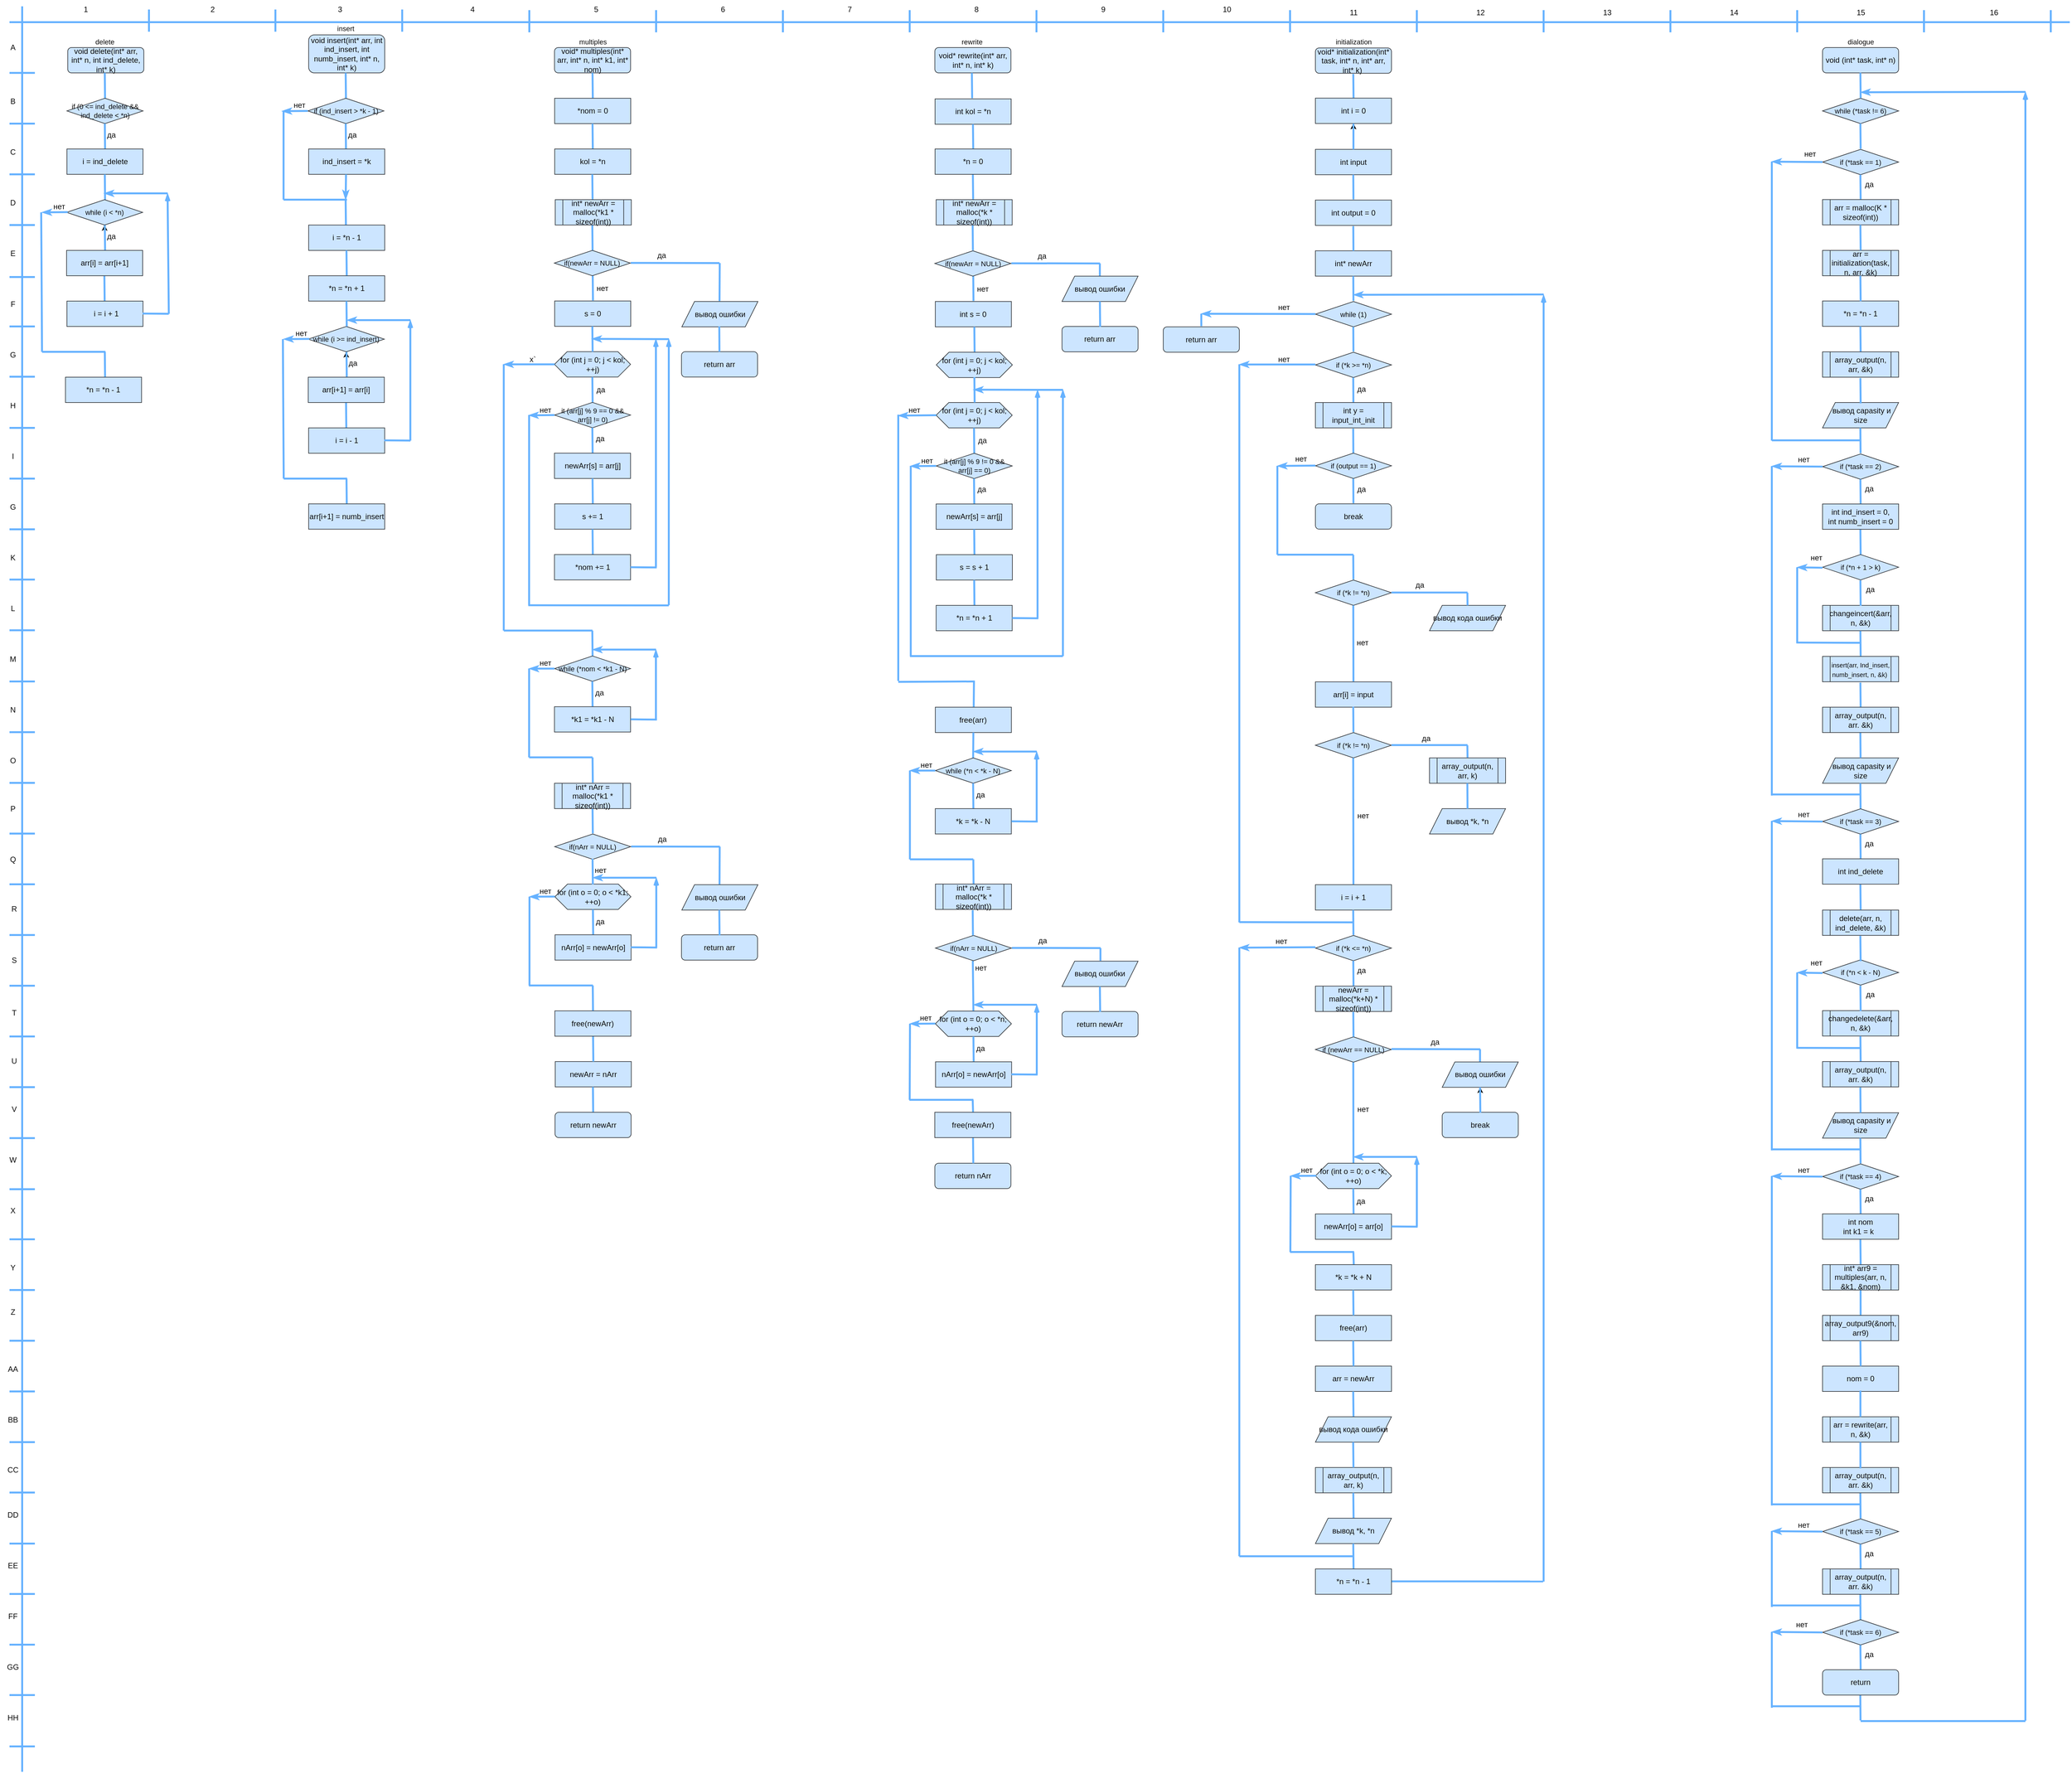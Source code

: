 <mxfile>
    <diagram id="ryQu1h_99_hGB_A9CcAF" name="Страница 1">
        <mxGraphModel dx="917" dy="500" grid="1" gridSize="10" guides="1" tooltips="1" connect="1" arrows="1" fold="1" page="1" pageScale="1" pageWidth="3300" pageHeight="2339" background="#ffffff" math="0" shadow="0">
            <root>
                <mxCell id="0"/>
                <mxCell id="1" parent="0"/>
                <mxCell id="331" value="" style="endArrow=none;html=1;rounded=0;strokeColor=#66B2FF;strokeWidth=3;fontFamily=Helvetica;fontSize=12;fontColor=default;" parent="1" edge="1">
                    <mxGeometry width="50" height="50" relative="1" as="geometry">
                        <mxPoint x="40" y="2800" as="sourcePoint"/>
                        <mxPoint x="40.0" y="15" as="targetPoint"/>
                    </mxGeometry>
                </mxCell>
                <mxCell id="332" value="" style="endArrow=none;html=1;rounded=0;strokeColor=#66B2FF;strokeWidth=3;fontFamily=Helvetica;fontSize=12;fontColor=default;" parent="1" edge="1">
                    <mxGeometry width="50" height="50" relative="1" as="geometry">
                        <mxPoint x="20" y="40" as="sourcePoint"/>
                        <mxPoint x="3270" y="40" as="targetPoint"/>
                    </mxGeometry>
                </mxCell>
                <mxCell id="333" value="" style="endArrow=none;html=1;rounded=0;strokeColor=#66B2FF;strokeWidth=3;fontFamily=Helvetica;fontSize=12;fontColor=default;" parent="1" edge="1">
                    <mxGeometry width="50" height="50" relative="1" as="geometry">
                        <mxPoint x="20" y="120" as="sourcePoint"/>
                        <mxPoint x="60.0" y="120" as="targetPoint"/>
                    </mxGeometry>
                </mxCell>
                <mxCell id="335" value="" style="endArrow=none;html=1;rounded=0;strokeColor=#66B2FF;strokeWidth=3;fontFamily=Helvetica;fontSize=12;fontColor=default;" parent="1" edge="1">
                    <mxGeometry width="50" height="50" relative="1" as="geometry">
                        <mxPoint x="20" y="200" as="sourcePoint"/>
                        <mxPoint x="60" y="200" as="targetPoint"/>
                    </mxGeometry>
                </mxCell>
                <mxCell id="336" value="" style="endArrow=none;html=1;rounded=0;strokeColor=#66B2FF;strokeWidth=3;fontFamily=Helvetica;fontSize=12;fontColor=default;" parent="1" edge="1">
                    <mxGeometry width="50" height="50" relative="1" as="geometry">
                        <mxPoint x="20" y="280" as="sourcePoint"/>
                        <mxPoint x="60" y="280" as="targetPoint"/>
                    </mxGeometry>
                </mxCell>
                <mxCell id="337" value="" style="endArrow=none;html=1;rounded=0;strokeColor=#66B2FF;strokeWidth=3;fontFamily=Helvetica;fontSize=12;fontColor=default;" parent="1" edge="1">
                    <mxGeometry width="50" height="50" relative="1" as="geometry">
                        <mxPoint x="20" y="360" as="sourcePoint"/>
                        <mxPoint x="60" y="360" as="targetPoint"/>
                    </mxGeometry>
                </mxCell>
                <mxCell id="338" value="" style="endArrow=none;html=1;rounded=0;strokeColor=#66B2FF;strokeWidth=3;fontFamily=Helvetica;fontSize=12;fontColor=default;" parent="1" edge="1">
                    <mxGeometry width="50" height="50" relative="1" as="geometry">
                        <mxPoint x="20" y="442" as="sourcePoint"/>
                        <mxPoint x="60" y="442" as="targetPoint"/>
                    </mxGeometry>
                </mxCell>
                <mxCell id="339" value="" style="endArrow=none;html=1;rounded=0;strokeColor=#66B2FF;strokeWidth=3;fontFamily=Helvetica;fontSize=12;fontColor=default;" parent="1" edge="1">
                    <mxGeometry width="50" height="50" relative="1" as="geometry">
                        <mxPoint x="20" y="520" as="sourcePoint"/>
                        <mxPoint x="60" y="520" as="targetPoint"/>
                    </mxGeometry>
                </mxCell>
                <mxCell id="340" value="" style="endArrow=none;html=1;rounded=0;strokeColor=#66B2FF;strokeWidth=3;fontFamily=Helvetica;fontSize=12;fontColor=default;" parent="1" edge="1">
                    <mxGeometry width="50" height="50" relative="1" as="geometry">
                        <mxPoint x="20" y="599.31" as="sourcePoint"/>
                        <mxPoint x="60" y="599.31" as="targetPoint"/>
                    </mxGeometry>
                </mxCell>
                <mxCell id="341" value="" style="endArrow=none;html=1;rounded=0;strokeColor=#66B2FF;strokeWidth=3;fontFamily=Helvetica;fontSize=12;fontColor=default;" parent="1" edge="1">
                    <mxGeometry width="50" height="50" relative="1" as="geometry">
                        <mxPoint x="20" y="680" as="sourcePoint"/>
                        <mxPoint x="60" y="680" as="targetPoint"/>
                    </mxGeometry>
                </mxCell>
                <mxCell id="342" value="" style="endArrow=none;html=1;rounded=0;strokeColor=#66B2FF;strokeWidth=3;fontFamily=Helvetica;fontSize=12;fontColor=default;" parent="1" edge="1">
                    <mxGeometry width="50" height="50" relative="1" as="geometry">
                        <mxPoint x="20" y="760" as="sourcePoint"/>
                        <mxPoint x="60" y="760" as="targetPoint"/>
                    </mxGeometry>
                </mxCell>
                <mxCell id="343" value="" style="endArrow=none;html=1;rounded=0;strokeColor=#66B2FF;strokeWidth=3;fontFamily=Helvetica;fontSize=12;fontColor=default;" parent="1" edge="1">
                    <mxGeometry width="50" height="50" relative="1" as="geometry">
                        <mxPoint x="20" y="840" as="sourcePoint"/>
                        <mxPoint x="60" y="840" as="targetPoint"/>
                    </mxGeometry>
                </mxCell>
                <mxCell id="344" value="" style="endArrow=none;html=1;rounded=0;strokeColor=#66B2FF;strokeWidth=3;fontFamily=Helvetica;fontSize=12;fontColor=default;" parent="1" edge="1">
                    <mxGeometry width="50" height="50" relative="1" as="geometry">
                        <mxPoint x="20" y="919.31" as="sourcePoint"/>
                        <mxPoint x="60" y="919.31" as="targetPoint"/>
                    </mxGeometry>
                </mxCell>
                <mxCell id="345" value="" style="endArrow=none;html=1;rounded=0;strokeColor=#66B2FF;strokeWidth=3;fontFamily=Helvetica;fontSize=12;fontColor=default;" parent="1" edge="1">
                    <mxGeometry width="50" height="50" relative="1" as="geometry">
                        <mxPoint x="20" y="999.31" as="sourcePoint"/>
                        <mxPoint x="60" y="999.31" as="targetPoint"/>
                    </mxGeometry>
                </mxCell>
                <mxCell id="346" value="" style="endArrow=none;html=1;rounded=0;strokeColor=#66B2FF;strokeWidth=3;fontFamily=Helvetica;fontSize=12;fontColor=default;" parent="1" edge="1">
                    <mxGeometry width="50" height="50" relative="1" as="geometry">
                        <mxPoint x="20" y="1080" as="sourcePoint"/>
                        <mxPoint x="60" y="1080" as="targetPoint"/>
                    </mxGeometry>
                </mxCell>
                <mxCell id="347" value="" style="endArrow=none;html=1;rounded=0;strokeColor=#66B2FF;strokeWidth=3;fontFamily=Helvetica;fontSize=12;fontColor=default;" parent="1" edge="1">
                    <mxGeometry width="50" height="50" relative="1" as="geometry">
                        <mxPoint x="20" y="1160" as="sourcePoint"/>
                        <mxPoint x="60" y="1160" as="targetPoint"/>
                    </mxGeometry>
                </mxCell>
                <mxCell id="348" value="" style="endArrow=none;html=1;rounded=0;strokeColor=#66B2FF;strokeWidth=3;fontFamily=Helvetica;fontSize=12;fontColor=default;" parent="1" edge="1">
                    <mxGeometry width="50" height="50" relative="1" as="geometry">
                        <mxPoint x="240" y="55" as="sourcePoint"/>
                        <mxPoint x="240" y="20" as="targetPoint"/>
                    </mxGeometry>
                </mxCell>
                <mxCell id="349" value="" style="endArrow=none;html=1;rounded=0;strokeColor=#66B2FF;strokeWidth=3;fontFamily=Helvetica;fontSize=12;fontColor=default;" parent="1" edge="1">
                    <mxGeometry width="50" height="50" relative="1" as="geometry">
                        <mxPoint x="439.42" y="55" as="sourcePoint"/>
                        <mxPoint x="439.42" y="20" as="targetPoint"/>
                    </mxGeometry>
                </mxCell>
                <mxCell id="350" value="" style="endArrow=none;html=1;rounded=0;strokeColor=#66B2FF;strokeWidth=3;fontFamily=Helvetica;fontSize=12;fontColor=default;" parent="1" edge="1">
                    <mxGeometry width="50" height="50" relative="1" as="geometry">
                        <mxPoint x="639.42" y="55" as="sourcePoint"/>
                        <mxPoint x="639.42" y="20" as="targetPoint"/>
                    </mxGeometry>
                </mxCell>
                <mxCell id="351" value="1" style="text;html=1;align=center;verticalAlign=middle;resizable=0;points=[];autosize=1;strokeColor=none;fillColor=none;fontSize=12;fontFamily=Helvetica;fontColor=#0A0A0A;" parent="1" vertex="1">
                    <mxGeometry x="125" y="5" width="30" height="30" as="geometry"/>
                </mxCell>
                <mxCell id="352" value="2" style="text;html=1;align=center;verticalAlign=middle;resizable=0;points=[];autosize=1;strokeColor=none;fillColor=none;fontSize=12;fontFamily=Helvetica;fontColor=#0A0A0A;" parent="1" vertex="1">
                    <mxGeometry x="325" y="5" width="30" height="30" as="geometry"/>
                </mxCell>
                <mxCell id="353" value="3" style="text;html=1;align=center;verticalAlign=middle;resizable=0;points=[];autosize=1;strokeColor=none;fillColor=none;fontSize=12;fontFamily=Helvetica;fontColor=#0A0A0A;" parent="1" vertex="1">
                    <mxGeometry x="525.58" y="5" width="30" height="30" as="geometry"/>
                </mxCell>
                <mxCell id="354" value="A" style="text;html=1;align=center;verticalAlign=middle;resizable=0;points=[];autosize=1;strokeColor=none;fillColor=none;fontSize=12;fontFamily=Helvetica;fontColor=#0A0A0A;" parent="1" vertex="1">
                    <mxGeometry x="10" y="65" width="30" height="30" as="geometry"/>
                </mxCell>
                <mxCell id="355" value="B" style="text;html=1;align=center;verticalAlign=middle;resizable=0;points=[];autosize=1;strokeColor=none;fillColor=none;fontSize=12;fontFamily=Helvetica;fontColor=#0A0A0A;" parent="1" vertex="1">
                    <mxGeometry x="10" y="150" width="30" height="30" as="geometry"/>
                </mxCell>
                <mxCell id="356" value="C" style="text;html=1;align=center;verticalAlign=middle;resizable=0;points=[];autosize=1;strokeColor=none;fillColor=none;fontSize=12;fontFamily=Helvetica;fontColor=#0A0A0A;" parent="1" vertex="1">
                    <mxGeometry x="10" y="230" width="30" height="30" as="geometry"/>
                </mxCell>
                <mxCell id="357" value="D" style="text;html=1;align=center;verticalAlign=middle;resizable=0;points=[];autosize=1;strokeColor=none;fillColor=none;fontSize=12;fontFamily=Helvetica;fontColor=#0A0A0A;" parent="1" vertex="1">
                    <mxGeometry x="10" y="310" width="30" height="30" as="geometry"/>
                </mxCell>
                <mxCell id="358" value="E" style="text;html=1;align=center;verticalAlign=middle;resizable=0;points=[];autosize=1;strokeColor=none;fillColor=none;fontSize=12;fontFamily=Helvetica;fontColor=#0A0A0A;" parent="1" vertex="1">
                    <mxGeometry x="10" y="390" width="30" height="30" as="geometry"/>
                </mxCell>
                <mxCell id="359" value="F" style="text;html=1;align=center;verticalAlign=middle;resizable=0;points=[];autosize=1;strokeColor=none;fillColor=none;fontSize=12;fontFamily=Helvetica;fontColor=#0A0A0A;" parent="1" vertex="1">
                    <mxGeometry x="10" y="470" width="30" height="30" as="geometry"/>
                </mxCell>
                <mxCell id="360" value="G" style="text;html=1;align=center;verticalAlign=middle;resizable=0;points=[];autosize=1;strokeColor=none;fillColor=none;fontSize=12;fontFamily=Helvetica;fontColor=#0A0A0A;" parent="1" vertex="1">
                    <mxGeometry x="10" y="550" width="30" height="30" as="geometry"/>
                </mxCell>
                <mxCell id="361" value="H" style="text;html=1;align=center;verticalAlign=middle;resizable=0;points=[];autosize=1;strokeColor=none;fillColor=none;fontSize=12;fontFamily=Helvetica;fontColor=#0A0A0A;" parent="1" vertex="1">
                    <mxGeometry x="10" y="630" width="30" height="30" as="geometry"/>
                </mxCell>
                <mxCell id="362" value="I" style="text;html=1;align=center;verticalAlign=middle;resizable=0;points=[];autosize=1;strokeColor=none;fillColor=none;fontSize=12;fontFamily=Helvetica;fontColor=#0A0A0A;" parent="1" vertex="1">
                    <mxGeometry x="10" y="710" width="30" height="30" as="geometry"/>
                </mxCell>
                <mxCell id="363" value="G" style="text;html=1;align=center;verticalAlign=middle;resizable=0;points=[];autosize=1;strokeColor=none;fillColor=none;fontSize=12;fontFamily=Helvetica;fontColor=#0A0A0A;" parent="1" vertex="1">
                    <mxGeometry x="10" y="790" width="30" height="30" as="geometry"/>
                </mxCell>
                <mxCell id="364" value="K" style="text;html=1;align=center;verticalAlign=middle;resizable=0;points=[];autosize=1;strokeColor=none;fillColor=none;fontSize=12;fontFamily=Helvetica;fontColor=#0A0A0A;" parent="1" vertex="1">
                    <mxGeometry x="10" y="870" width="30" height="30" as="geometry"/>
                </mxCell>
                <mxCell id="365" value="L" style="text;html=1;align=center;verticalAlign=middle;resizable=0;points=[];autosize=1;strokeColor=none;fillColor=none;fontSize=12;fontFamily=Helvetica;fontColor=#0A0A0A;" parent="1" vertex="1">
                    <mxGeometry x="10" y="950" width="30" height="30" as="geometry"/>
                </mxCell>
                <mxCell id="366" value="M" style="text;html=1;align=center;verticalAlign=middle;resizable=0;points=[];autosize=1;strokeColor=none;fillColor=none;fontSize=12;fontFamily=Helvetica;fontColor=#0A0A0A;" parent="1" vertex="1">
                    <mxGeometry x="10" y="1030" width="30" height="30" as="geometry"/>
                </mxCell>
                <mxCell id="367" value="N" style="text;html=1;align=center;verticalAlign=middle;resizable=0;points=[];autosize=1;strokeColor=none;fillColor=none;fontSize=12;fontFamily=Helvetica;fontColor=#0A0A0A;" parent="1" vertex="1">
                    <mxGeometry x="10" y="1110" width="30" height="30" as="geometry"/>
                </mxCell>
                <mxCell id="726" value="void delete(int* arr, int* n, int ind_delete, int* k)" style="rounded=1;whiteSpace=wrap;html=1;strokeColor=#36393d;fontFamily=Helvetica;fontSize=12;fontColor=#0A0A0A;fillColor=#cce5ff;" parent="1" vertex="1">
                    <mxGeometry x="111.87" y="80" width="120" height="40" as="geometry"/>
                </mxCell>
                <mxCell id="728" value="" style="endArrow=none;html=1;rounded=0;strokeColor=#66B2FF;strokeWidth=3;fontFamily=Helvetica;fontSize=12;fontColor=default;" parent="1" edge="1">
                    <mxGeometry width="50" height="50" relative="1" as="geometry">
                        <mxPoint x="170.71" y="160" as="sourcePoint"/>
                        <mxPoint x="170.29" y="120" as="targetPoint"/>
                    </mxGeometry>
                </mxCell>
                <mxCell id="729" value="if (0 &amp;lt;= ind_delete &amp;amp;&amp;amp; ind_delete &amp;lt; *n)" style="rhombus;whiteSpace=wrap;html=1;rounded=0;strokeColor=#36393d;fontFamily=Helvetica;fontSize=11;fontColor=#0A0A0A;fillColor=#cce5ff;" parent="1" vertex="1">
                    <mxGeometry x="110.58" y="160" width="120" height="40" as="geometry"/>
                </mxCell>
                <mxCell id="730" value="" style="endArrow=none;html=1;rounded=0;strokeColor=#66B2FF;strokeWidth=3;fontFamily=Helvetica;fontSize=12;fontColor=default;" parent="1" edge="1">
                    <mxGeometry width="50" height="50" relative="1" as="geometry">
                        <mxPoint x="170.76" y="240" as="sourcePoint"/>
                        <mxPoint x="170.34" y="200" as="targetPoint"/>
                    </mxGeometry>
                </mxCell>
                <mxCell id="731" value="да&amp;nbsp;" style="text;html=1;align=center;verticalAlign=middle;resizable=0;points=[];autosize=1;strokeColor=none;fillColor=none;fontSize=12;fontFamily=Helvetica;fontColor=#0A0A0A;" parent="1" vertex="1">
                    <mxGeometry x="162" y="203" width="40" height="30" as="geometry"/>
                </mxCell>
                <mxCell id="732" value="i = ind_delete" style="whiteSpace=wrap;html=1;rounded=0;strokeColor=#36393d;fontFamily=Helvetica;fontSize=12;fontColor=#0A0A0A;fillColor=#cce5ff;" parent="1" vertex="1">
                    <mxGeometry x="110.58" y="240" width="120" height="40" as="geometry"/>
                </mxCell>
                <mxCell id="733" value="" style="endArrow=none;html=1;rounded=0;strokeColor=#66B2FF;strokeWidth=3;fontFamily=Helvetica;fontSize=12;fontColor=default;" parent="1" edge="1">
                    <mxGeometry width="50" height="50" relative="1" as="geometry">
                        <mxPoint x="170.76" y="320" as="sourcePoint"/>
                        <mxPoint x="170.34" y="280" as="targetPoint"/>
                    </mxGeometry>
                </mxCell>
                <mxCell id="734" value="" style="edgeStyle=none;html=1;" parent="1" edge="1">
                    <mxGeometry relative="1" as="geometry">
                        <mxPoint x="170" y="400" as="sourcePoint"/>
                        <mxPoint x="170" y="360" as="targetPoint"/>
                    </mxGeometry>
                </mxCell>
                <mxCell id="735" value="" style="endArrow=none;html=1;rounded=0;strokeColor=#66B2FF;strokeWidth=3;fontFamily=Helvetica;fontSize=12;fontColor=default;" parent="1" edge="1">
                    <mxGeometry width="50" height="50" relative="1" as="geometry">
                        <mxPoint x="170.76" y="400" as="sourcePoint"/>
                        <mxPoint x="170.34" y="360" as="targetPoint"/>
                    </mxGeometry>
                </mxCell>
                <mxCell id="736" value="" style="endArrow=none;html=1;rounded=0;strokeColor=#66B2FF;strokeWidth=3;fontFamily=Helvetica;fontSize=12;fontColor=default;" parent="1" edge="1">
                    <mxGeometry width="50" height="50" relative="1" as="geometry">
                        <mxPoint x="170.08" y="480" as="sourcePoint"/>
                        <mxPoint x="169.66" y="440" as="targetPoint"/>
                    </mxGeometry>
                </mxCell>
                <mxCell id="737" value="while (i &amp;lt; *n)" style="rhombus;whiteSpace=wrap;html=1;rounded=0;strokeColor=#36393d;fontFamily=Helvetica;fontSize=11;fontColor=#0A0A0A;fillColor=#cce5ff;" parent="1" vertex="1">
                    <mxGeometry x="110" y="320" width="120" height="40" as="geometry"/>
                </mxCell>
                <mxCell id="738" value="" style="endArrow=none;html=1;rounded=0;strokeColor=#66B2FF;strokeWidth=3;fontFamily=Helvetica;fontSize=12;fontColor=default;" parent="1" edge="1">
                    <mxGeometry width="50" height="50" relative="1" as="geometry">
                        <mxPoint x="170.76" y="600" as="sourcePoint"/>
                        <mxPoint x="170.34" y="560" as="targetPoint"/>
                    </mxGeometry>
                </mxCell>
                <mxCell id="742" value="delete" style="text;html=1;align=center;verticalAlign=middle;resizable=0;points=[];autosize=1;strokeColor=none;fillColor=none;fontSize=11;fontFamily=Helvetica;fontColor=#0A0A0A;" parent="1" vertex="1">
                    <mxGeometry x="145.29" y="56" width="50" height="30" as="geometry"/>
                </mxCell>
                <mxCell id="743" value="arr[i] = arr[i+1]" style="whiteSpace=wrap;html=1;rounded=0;strokeColor=#36393d;fontFamily=Helvetica;fontSize=12;fontColor=#0A0A0A;fillColor=#cce5ff;" parent="1" vertex="1">
                    <mxGeometry x="110" y="400" width="120" height="40" as="geometry"/>
                </mxCell>
                <mxCell id="744" value="&amp;nbsp;i = i + 1" style="whiteSpace=wrap;html=1;rounded=0;strokeColor=#36393d;fontFamily=Helvetica;fontSize=12;fontColor=#0A0A0A;fillColor=#cce5ff;" parent="1" vertex="1">
                    <mxGeometry x="110.58" y="480" width="120" height="40" as="geometry"/>
                </mxCell>
                <mxCell id="745" value="да&amp;nbsp;" style="text;html=1;align=center;verticalAlign=middle;resizable=0;points=[];autosize=1;strokeColor=none;fillColor=none;fontSize=12;fontFamily=Helvetica;fontColor=#0A0A0A;" parent="1" vertex="1">
                    <mxGeometry x="162" y="363" width="40" height="30" as="geometry"/>
                </mxCell>
                <mxCell id="746" value="" style="endArrow=none;html=1;rounded=0;strokeColor=#66B2FF;strokeWidth=3;fontFamily=Helvetica;fontSize=11;fontColor=#0A0A0A;" parent="1" edge="1">
                    <mxGeometry width="50" height="50" relative="1" as="geometry">
                        <mxPoint x="230" y="499.66" as="sourcePoint"/>
                        <mxPoint x="271.29" y="500" as="targetPoint"/>
                    </mxGeometry>
                </mxCell>
                <mxCell id="747" value="" style="endArrow=openThin;html=1;rounded=0;strokeColor=#66B2FF;strokeWidth=3;fontFamily=Helvetica;fontSize=11;fontColor=#0A0A0A;endFill=0;" parent="1" edge="1">
                    <mxGeometry width="50" height="50" relative="1" as="geometry">
                        <mxPoint x="271.29" y="500" as="sourcePoint"/>
                        <mxPoint x="269.31" y="310" as="targetPoint"/>
                    </mxGeometry>
                </mxCell>
                <mxCell id="748" value="" style="edgeStyle=none;orthogonalLoop=1;jettySize=auto;html=1;rounded=0;strokeColor=#66B2FF;strokeWidth=3;fontFamily=Helvetica;fontSize=12;fontColor=#0A0A0A;endArrow=classicThin;endFill=1;" parent="1" edge="1">
                    <mxGeometry width="100" relative="1" as="geometry">
                        <mxPoint x="269.31" y="310" as="sourcePoint"/>
                        <mxPoint x="169.31" y="310" as="targetPoint"/>
                        <Array as="points"/>
                    </mxGeometry>
                </mxCell>
                <mxCell id="749" value="" style="edgeStyle=none;orthogonalLoop=1;jettySize=auto;html=1;rounded=0;strokeColor=#66B2FF;strokeWidth=3;fontFamily=Helvetica;fontSize=12;fontColor=#0A0A0A;endArrow=classicThin;endFill=1;" parent="1" edge="1">
                    <mxGeometry width="100" relative="1" as="geometry">
                        <mxPoint x="111.87" y="339.66" as="sourcePoint"/>
                        <mxPoint x="71.29" y="340" as="targetPoint"/>
                        <Array as="points"/>
                    </mxGeometry>
                </mxCell>
                <mxCell id="750" value="нет" style="text;html=1;align=center;verticalAlign=middle;resizable=0;points=[];autosize=1;strokeColor=none;fillColor=none;fontSize=12;fontFamily=Helvetica;fontColor=#0A0A0A;" parent="1" vertex="1">
                    <mxGeometry x="78.29" y="316" width="40" height="30" as="geometry"/>
                </mxCell>
                <mxCell id="751" value="" style="endArrow=none;html=1;rounded=0;strokeColor=#66B2FF;strokeWidth=3;fontFamily=Helvetica;fontSize=12;fontColor=default;" parent="1" edge="1">
                    <mxGeometry width="50" height="50" relative="1" as="geometry">
                        <mxPoint x="71.29" y="560" as="sourcePoint"/>
                        <mxPoint x="70.0" y="340" as="targetPoint"/>
                    </mxGeometry>
                </mxCell>
                <mxCell id="752" value="" style="endArrow=none;html=1;rounded=0;strokeColor=#66B2FF;strokeWidth=3;fontFamily=Helvetica;fontSize=11;fontColor=#0A0A0A;" parent="1" edge="1">
                    <mxGeometry width="50" height="50" relative="1" as="geometry">
                        <mxPoint x="71.29" y="560" as="sourcePoint"/>
                        <mxPoint x="171.29" y="560" as="targetPoint"/>
                    </mxGeometry>
                </mxCell>
                <mxCell id="753" value="void insert(int* arr, int ind_insert, int numb_insert, int* n, int* k)" style="rounded=1;whiteSpace=wrap;html=1;strokeColor=#36393d;fontFamily=Helvetica;fontSize=12;fontColor=#0A0A0A;fillColor=#cce5ff;" parent="1" vertex="1">
                    <mxGeometry x="491.87" y="60" width="120" height="60" as="geometry"/>
                </mxCell>
                <mxCell id="755" value="" style="endArrow=none;html=1;rounded=0;strokeColor=#66B2FF;strokeWidth=3;fontFamily=Helvetica;fontSize=12;fontColor=default;" parent="1" edge="1">
                    <mxGeometry width="50" height="50" relative="1" as="geometry">
                        <mxPoint x="550.71" y="160" as="sourcePoint"/>
                        <mxPoint x="550.29" y="120" as="targetPoint"/>
                    </mxGeometry>
                </mxCell>
                <mxCell id="756" value="if (ind_insert &amp;gt; *k - 1)" style="rhombus;whiteSpace=wrap;html=1;rounded=0;strokeColor=#36393d;fontFamily=Helvetica;fontSize=11;fontColor=#0A0A0A;fillColor=#cce5ff;" parent="1" vertex="1">
                    <mxGeometry x="490.58" y="160" width="120" height="40" as="geometry"/>
                </mxCell>
                <mxCell id="757" value="" style="endArrow=none;html=1;rounded=0;strokeColor=#66B2FF;strokeWidth=3;fontFamily=Helvetica;fontSize=12;fontColor=default;" parent="1" edge="1">
                    <mxGeometry width="50" height="50" relative="1" as="geometry">
                        <mxPoint x="550.76" y="240" as="sourcePoint"/>
                        <mxPoint x="550.34" y="200" as="targetPoint"/>
                    </mxGeometry>
                </mxCell>
                <mxCell id="758" value="да&amp;nbsp;" style="text;html=1;align=center;verticalAlign=middle;resizable=0;points=[];autosize=1;strokeColor=none;fillColor=none;fontSize=12;fontFamily=Helvetica;fontColor=#0A0A0A;" parent="1" vertex="1">
                    <mxGeometry x="542" y="203" width="40" height="30" as="geometry"/>
                </mxCell>
                <mxCell id="769" value="insert" style="text;html=1;align=center;verticalAlign=middle;resizable=0;points=[];autosize=1;strokeColor=none;fillColor=none;fontSize=11;fontFamily=Helvetica;fontColor=#0A0A0A;" parent="1" vertex="1">
                    <mxGeometry x="525" y="35" width="50" height="30" as="geometry"/>
                </mxCell>
                <mxCell id="780" value="нет" style="text;html=1;align=center;verticalAlign=middle;resizable=0;points=[];autosize=1;strokeColor=none;fillColor=none;fontSize=12;fontFamily=Helvetica;fontColor=#0A0A0A;" parent="1" vertex="1">
                    <mxGeometry x="457.29" y="156" width="40" height="30" as="geometry"/>
                </mxCell>
                <mxCell id="783" value="" style="edgeStyle=none;orthogonalLoop=1;jettySize=auto;html=1;rounded=0;strokeColor=#66B2FF;strokeWidth=3;fontFamily=Helvetica;fontSize=12;fontColor=#0A0A0A;endArrow=classicThin;endFill=1;" parent="1" edge="1">
                    <mxGeometry width="100" relative="1" as="geometry">
                        <mxPoint x="490.58" y="180.0" as="sourcePoint"/>
                        <mxPoint x="450.0" y="180.34" as="targetPoint"/>
                        <Array as="points"/>
                    </mxGeometry>
                </mxCell>
                <mxCell id="784" value="ind_insert = *k" style="whiteSpace=wrap;html=1;rounded=0;strokeColor=#36393d;fontFamily=Helvetica;fontSize=12;fontColor=#0A0A0A;fillColor=#cce5ff;" parent="1" vertex="1">
                    <mxGeometry x="491.87" y="240" width="120" height="40" as="geometry"/>
                </mxCell>
                <mxCell id="785" value="" style="endArrow=none;html=1;rounded=0;strokeColor=#66B2FF;strokeWidth=3;fontFamily=Helvetica;fontSize=12;fontColor=default;" parent="1" edge="1">
                    <mxGeometry width="50" height="50" relative="1" as="geometry">
                        <mxPoint x="452.29" y="320" as="sourcePoint"/>
                        <mxPoint x="452.29" y="180" as="targetPoint"/>
                    </mxGeometry>
                </mxCell>
                <mxCell id="786" value="" style="endArrow=none;html=1;rounded=0;strokeColor=#66B2FF;strokeWidth=3;fontFamily=Helvetica;fontSize=11;fontColor=#0A0A0A;" parent="1" edge="1">
                    <mxGeometry width="50" height="50" relative="1" as="geometry">
                        <mxPoint x="452.29" y="320" as="sourcePoint"/>
                        <mxPoint x="552.29" y="320" as="targetPoint"/>
                    </mxGeometry>
                </mxCell>
                <mxCell id="787" value="" style="endArrow=none;html=1;rounded=0;strokeColor=#66B2FF;strokeWidth=3;fontFamily=Helvetica;fontSize=12;fontColor=default;" parent="1" edge="1">
                    <mxGeometry width="50" height="50" relative="1" as="geometry">
                        <mxPoint x="550.66" y="360" as="sourcePoint"/>
                        <mxPoint x="550.24" y="320" as="targetPoint"/>
                    </mxGeometry>
                </mxCell>
                <mxCell id="788" value="i = *n - 1" style="whiteSpace=wrap;html=1;rounded=0;strokeColor=#36393d;fontFamily=Helvetica;fontSize=12;fontColor=#0A0A0A;fillColor=#cce5ff;" parent="1" vertex="1">
                    <mxGeometry x="491.87" y="360" width="120" height="40" as="geometry"/>
                </mxCell>
                <mxCell id="790" value="" style="edgeStyle=none;orthogonalLoop=1;jettySize=auto;html=1;rounded=0;strokeColor=#66B2FF;strokeWidth=3;fontFamily=Helvetica;fontSize=12;fontColor=#0A0A0A;endArrow=classicThin;endFill=1;" parent="1" edge="1">
                    <mxGeometry width="100" relative="1" as="geometry">
                        <mxPoint x="550.82" y="280.0" as="sourcePoint"/>
                        <mxPoint x="550.24" y="320" as="targetPoint"/>
                        <Array as="points"/>
                    </mxGeometry>
                </mxCell>
                <mxCell id="791" value="" style="endArrow=none;html=1;rounded=0;strokeColor=#66B2FF;strokeWidth=3;fontFamily=Helvetica;fontSize=12;fontColor=default;" parent="1" edge="1">
                    <mxGeometry width="50" height="50" relative="1" as="geometry">
                        <mxPoint x="551.95" y="440" as="sourcePoint"/>
                        <mxPoint x="551.53" y="400" as="targetPoint"/>
                    </mxGeometry>
                </mxCell>
                <mxCell id="793" value="*n = *n + 1" style="whiteSpace=wrap;html=1;rounded=0;strokeColor=#36393d;fontFamily=Helvetica;fontSize=12;fontColor=#0A0A0A;fillColor=#cce5ff;" parent="1" vertex="1">
                    <mxGeometry x="491.87" y="440" width="120" height="40" as="geometry"/>
                </mxCell>
                <mxCell id="795" value="" style="edgeStyle=none;html=1;" parent="1" edge="1">
                    <mxGeometry relative="1" as="geometry">
                        <mxPoint x="551.23" y="600" as="sourcePoint"/>
                        <mxPoint x="551.23" y="560" as="targetPoint"/>
                    </mxGeometry>
                </mxCell>
                <mxCell id="796" value="" style="endArrow=none;html=1;rounded=0;strokeColor=#66B2FF;strokeWidth=3;fontFamily=Helvetica;fontSize=12;fontColor=default;" parent="1" edge="1">
                    <mxGeometry width="50" height="50" relative="1" as="geometry">
                        <mxPoint x="551.99" y="600" as="sourcePoint"/>
                        <mxPoint x="551.57" y="560" as="targetPoint"/>
                    </mxGeometry>
                </mxCell>
                <mxCell id="797" value="" style="endArrow=none;html=1;rounded=0;strokeColor=#66B2FF;strokeWidth=3;fontFamily=Helvetica;fontSize=12;fontColor=default;" parent="1" edge="1">
                    <mxGeometry width="50" height="50" relative="1" as="geometry">
                        <mxPoint x="551.31" y="680" as="sourcePoint"/>
                        <mxPoint x="550.89" y="640" as="targetPoint"/>
                    </mxGeometry>
                </mxCell>
                <mxCell id="798" value="while (i &amp;gt;= ind_insert)" style="rhombus;whiteSpace=wrap;html=1;rounded=0;strokeColor=#36393d;fontFamily=Helvetica;fontSize=11;fontColor=#0A0A0A;fillColor=#cce5ff;" parent="1" vertex="1">
                    <mxGeometry x="491.23" y="520" width="120" height="40" as="geometry"/>
                </mxCell>
                <mxCell id="799" value="" style="endArrow=none;html=1;rounded=0;strokeColor=#66B2FF;strokeWidth=3;fontFamily=Helvetica;fontSize=12;fontColor=default;" parent="1" edge="1">
                    <mxGeometry width="50" height="50" relative="1" as="geometry">
                        <mxPoint x="551.99" y="800" as="sourcePoint"/>
                        <mxPoint x="551.57" y="760" as="targetPoint"/>
                    </mxGeometry>
                </mxCell>
                <mxCell id="800" value="arr[i+1] = arr[i]" style="whiteSpace=wrap;html=1;rounded=0;strokeColor=#36393d;fontFamily=Helvetica;fontSize=12;fontColor=#0A0A0A;fillColor=#cce5ff;" parent="1" vertex="1">
                    <mxGeometry x="491.23" y="600" width="120" height="40" as="geometry"/>
                </mxCell>
                <mxCell id="801" value="i = i - 1" style="whiteSpace=wrap;html=1;rounded=0;strokeColor=#36393d;fontFamily=Helvetica;fontSize=12;fontColor=#0A0A0A;fillColor=#cce5ff;" parent="1" vertex="1">
                    <mxGeometry x="491.81" y="680" width="120" height="40" as="geometry"/>
                </mxCell>
                <mxCell id="802" value="да&amp;nbsp;" style="text;html=1;align=center;verticalAlign=middle;resizable=0;points=[];autosize=1;strokeColor=none;fillColor=none;fontSize=12;fontFamily=Helvetica;fontColor=#0A0A0A;" parent="1" vertex="1">
                    <mxGeometry x="543.23" y="563" width="40" height="30" as="geometry"/>
                </mxCell>
                <mxCell id="803" value="" style="endArrow=none;html=1;rounded=0;strokeColor=#66B2FF;strokeWidth=3;fontFamily=Helvetica;fontSize=11;fontColor=#0A0A0A;" parent="1" edge="1">
                    <mxGeometry width="50" height="50" relative="1" as="geometry">
                        <mxPoint x="611.23" y="699.66" as="sourcePoint"/>
                        <mxPoint x="652.52" y="700" as="targetPoint"/>
                    </mxGeometry>
                </mxCell>
                <mxCell id="804" value="" style="endArrow=openThin;html=1;rounded=0;strokeColor=#66B2FF;strokeWidth=3;fontFamily=Helvetica;fontSize=11;fontColor=#0A0A0A;endFill=0;" parent="1" edge="1">
                    <mxGeometry width="50" height="50" relative="1" as="geometry">
                        <mxPoint x="652.29" y="700" as="sourcePoint"/>
                        <mxPoint x="652.29" y="510" as="targetPoint"/>
                    </mxGeometry>
                </mxCell>
                <mxCell id="805" value="" style="edgeStyle=none;orthogonalLoop=1;jettySize=auto;html=1;rounded=0;strokeColor=#66B2FF;strokeWidth=3;fontFamily=Helvetica;fontSize=12;fontColor=#0A0A0A;endArrow=classicThin;endFill=1;" parent="1" edge="1">
                    <mxGeometry width="100" relative="1" as="geometry">
                        <mxPoint x="652.29" y="510" as="sourcePoint"/>
                        <mxPoint x="552.29" y="510" as="targetPoint"/>
                        <Array as="points"/>
                    </mxGeometry>
                </mxCell>
                <mxCell id="806" value="" style="edgeStyle=none;orthogonalLoop=1;jettySize=auto;html=1;rounded=0;strokeColor=#66B2FF;strokeWidth=3;fontFamily=Helvetica;fontSize=12;fontColor=#0A0A0A;endArrow=classicThin;endFill=1;" parent="1" edge="1">
                    <mxGeometry width="100" relative="1" as="geometry">
                        <mxPoint x="493.1" y="539.66" as="sourcePoint"/>
                        <mxPoint x="452.52" y="540" as="targetPoint"/>
                        <Array as="points"/>
                    </mxGeometry>
                </mxCell>
                <mxCell id="807" value="нет" style="text;html=1;align=center;verticalAlign=middle;resizable=0;points=[];autosize=1;strokeColor=none;fillColor=none;fontSize=12;fontFamily=Helvetica;fontColor=#0A0A0A;" parent="1" vertex="1">
                    <mxGeometry x="459.52" y="516" width="40" height="30" as="geometry"/>
                </mxCell>
                <mxCell id="808" value="" style="endArrow=none;html=1;rounded=0;strokeColor=#66B2FF;strokeWidth=3;fontFamily=Helvetica;fontSize=12;fontColor=default;" parent="1" edge="1">
                    <mxGeometry width="50" height="50" relative="1" as="geometry">
                        <mxPoint x="452.52" y="760" as="sourcePoint"/>
                        <mxPoint x="451.23" y="540" as="targetPoint"/>
                    </mxGeometry>
                </mxCell>
                <mxCell id="809" value="" style="endArrow=none;html=1;rounded=0;strokeColor=#66B2FF;strokeWidth=3;fontFamily=Helvetica;fontSize=11;fontColor=#0A0A0A;" parent="1" edge="1">
                    <mxGeometry width="50" height="50" relative="1" as="geometry">
                        <mxPoint x="452.52" y="760" as="sourcePoint"/>
                        <mxPoint x="552.52" y="760" as="targetPoint"/>
                    </mxGeometry>
                </mxCell>
                <mxCell id="810" value="" style="endArrow=none;html=1;rounded=0;strokeColor=#66B2FF;strokeWidth=3;fontFamily=Helvetica;fontSize=12;fontColor=default;" parent="1" edge="1">
                    <mxGeometry width="50" height="50" relative="1" as="geometry">
                        <mxPoint x="551.95" y="520" as="sourcePoint"/>
                        <mxPoint x="551.53" y="480" as="targetPoint"/>
                    </mxGeometry>
                </mxCell>
                <mxCell id="835" value="void* multiples(int* arr, int* n, int* k1, int* nom)" style="rounded=1;whiteSpace=wrap;html=1;strokeColor=#36393d;fontFamily=Helvetica;fontSize=12;fontColor=#0A0A0A;fillColor=#cce5ff;" parent="1" vertex="1">
                    <mxGeometry x="879.71" y="80" width="120" height="40" as="geometry"/>
                </mxCell>
                <mxCell id="839" value="" style="endArrow=none;html=1;rounded=0;strokeColor=#66B2FF;strokeWidth=3;fontFamily=Helvetica;fontSize=12;fontColor=default;" parent="1" edge="1">
                    <mxGeometry width="50" height="50" relative="1" as="geometry">
                        <mxPoint x="940.11" y="160" as="sourcePoint"/>
                        <mxPoint x="939.69" y="120" as="targetPoint"/>
                    </mxGeometry>
                </mxCell>
                <mxCell id="841" value="*nom = 0" style="whiteSpace=wrap;html=1;rounded=0;strokeColor=#36393d;fontFamily=Helvetica;fontSize=12;fontColor=#0A0A0A;fillColor=#cce5ff;" parent="1" vertex="1">
                    <mxGeometry x="879.93" y="160" width="120" height="40" as="geometry"/>
                </mxCell>
                <mxCell id="842" value="" style="endArrow=none;html=1;rounded=0;strokeColor=#66B2FF;strokeWidth=3;fontFamily=Helvetica;fontSize=12;fontColor=default;" parent="1" edge="1">
                    <mxGeometry width="50" height="50" relative="1" as="geometry">
                        <mxPoint x="940.11" y="240" as="sourcePoint"/>
                        <mxPoint x="939.69" y="200" as="targetPoint"/>
                    </mxGeometry>
                </mxCell>
                <mxCell id="848" value="multiples" style="text;html=1;align=center;verticalAlign=middle;resizable=0;points=[];autosize=1;strokeColor=none;fillColor=none;fontSize=11;fontFamily=Helvetica;fontColor=#0A0A0A;" parent="1" vertex="1">
                    <mxGeometry x="905" y="56" width="70" height="30" as="geometry"/>
                </mxCell>
                <mxCell id="859" value="kol = *n" style="whiteSpace=wrap;html=1;rounded=0;strokeColor=#36393d;fontFamily=Helvetica;fontSize=12;fontColor=#0A0A0A;fillColor=#cce5ff;" parent="1" vertex="1">
                    <mxGeometry x="880.0" y="240" width="120" height="40" as="geometry"/>
                </mxCell>
                <mxCell id="862" value="" style="endArrow=none;html=1;rounded=0;strokeColor=#66B2FF;strokeWidth=3;fontFamily=Helvetica;fontSize=12;fontColor=default;" parent="1" edge="1">
                    <mxGeometry width="50" height="50" relative="1" as="geometry">
                        <mxPoint x="939.79" y="400" as="sourcePoint"/>
                        <mxPoint x="939.37" y="360" as="targetPoint"/>
                    </mxGeometry>
                </mxCell>
                <mxCell id="863" value="" style="endArrow=none;html=1;rounded=0;strokeColor=#66B2FF;strokeWidth=3;fontFamily=Helvetica;fontSize=12;fontColor=default;" parent="1" edge="1">
                    <mxGeometry width="50" height="50" relative="1" as="geometry">
                        <mxPoint x="939.79" y="320" as="sourcePoint"/>
                        <mxPoint x="939.37" y="280" as="targetPoint"/>
                    </mxGeometry>
                </mxCell>
                <mxCell id="864" value="s = 0" style="whiteSpace=wrap;html=1;rounded=0;strokeColor=#36393d;fontFamily=Helvetica;fontSize=12;fontColor=#0A0A0A;fillColor=#cce5ff;" parent="1" vertex="1">
                    <mxGeometry x="879.96" y="479.81" width="120" height="40" as="geometry"/>
                </mxCell>
                <mxCell id="865" value="for (int j = 0; j &amp;lt; kol; ++j)" style="shape=hexagon;perimeter=hexagonPerimeter2;whiteSpace=wrap;html=1;fixedSize=1;rounded=0;strokeColor=#36393d;fontFamily=Helvetica;fontSize=12;fontColor=#0A0A0A;fillColor=#cce5ff;" parent="1" vertex="1">
                    <mxGeometry x="879.67" y="559.81" width="120" height="40" as="geometry"/>
                </mxCell>
                <mxCell id="866" value="" style="endArrow=none;html=1;rounded=0;strokeColor=#66B2FF;strokeWidth=3;fontFamily=Helvetica;fontSize=12;fontColor=default;" parent="1" edge="1">
                    <mxGeometry width="50" height="50" relative="1" as="geometry">
                        <mxPoint x="939.85" y="559.81" as="sourcePoint"/>
                        <mxPoint x="939.43" y="519.81" as="targetPoint"/>
                    </mxGeometry>
                </mxCell>
                <mxCell id="867" value="" style="endArrow=none;html=1;rounded=0;strokeColor=#66B2FF;strokeWidth=3;fontFamily=Helvetica;fontSize=12;fontColor=default;" parent="1" edge="1">
                    <mxGeometry width="50" height="50" relative="1" as="geometry">
                        <mxPoint x="939.85" y="639.81" as="sourcePoint"/>
                        <mxPoint x="939.43" y="599.81" as="targetPoint"/>
                    </mxGeometry>
                </mxCell>
                <mxCell id="868" value="it (arr[j] % 9 == 0 &amp;amp;&amp;amp; arr[j] != 0)" style="rhombus;whiteSpace=wrap;html=1;rounded=0;strokeColor=#36393d;fontFamily=Helvetica;fontSize=11;fontColor=#0A0A0A;fillColor=#cce5ff;" parent="1" vertex="1">
                    <mxGeometry x="879.67" y="639.81" width="120" height="40" as="geometry"/>
                </mxCell>
                <mxCell id="871" value="" style="endArrow=none;html=1;rounded=0;strokeColor=#66B2FF;strokeWidth=3;fontFamily=Helvetica;fontSize=12;fontColor=default;" parent="1" edge="1">
                    <mxGeometry width="50" height="50" relative="1" as="geometry">
                        <mxPoint x="939.85" y="719.81" as="sourcePoint"/>
                        <mxPoint x="939.43" y="679.81" as="targetPoint"/>
                    </mxGeometry>
                </mxCell>
                <mxCell id="872" value="да&amp;nbsp;" style="text;html=1;align=center;verticalAlign=middle;resizable=0;points=[];autosize=1;strokeColor=none;fillColor=none;fontSize=12;fontFamily=Helvetica;fontColor=#0A0A0A;" parent="1" vertex="1">
                    <mxGeometry x="932.96" y="681.81" width="40" height="30" as="geometry"/>
                </mxCell>
                <mxCell id="873" value="newArr[s] = arr[j]" style="whiteSpace=wrap;html=1;rounded=0;strokeColor=#36393d;fontFamily=Helvetica;fontSize=12;fontColor=#0A0A0A;fillColor=#cce5ff;" parent="1" vertex="1">
                    <mxGeometry x="879.67" y="719.81" width="120" height="40" as="geometry"/>
                </mxCell>
                <mxCell id="874" value="" style="endArrow=none;html=1;rounded=0;strokeColor=#66B2FF;strokeWidth=3;fontFamily=Helvetica;fontSize=12;fontColor=default;" parent="1" edge="1">
                    <mxGeometry width="50" height="50" relative="1" as="geometry">
                        <mxPoint x="940.14" y="799.81" as="sourcePoint"/>
                        <mxPoint x="939.72" y="759.81" as="targetPoint"/>
                    </mxGeometry>
                </mxCell>
                <mxCell id="875" value="s += 1" style="whiteSpace=wrap;html=1;rounded=0;strokeColor=#36393d;fontFamily=Helvetica;fontSize=12;fontColor=#0A0A0A;fillColor=#cce5ff;" parent="1" vertex="1">
                    <mxGeometry x="879.96" y="799.81" width="120" height="40" as="geometry"/>
                </mxCell>
                <mxCell id="876" value="" style="endArrow=none;html=1;rounded=0;strokeColor=#66B2FF;strokeWidth=3;fontFamily=Helvetica;fontSize=12;fontColor=default;" parent="1" edge="1">
                    <mxGeometry width="50" height="50" relative="1" as="geometry">
                        <mxPoint x="940.14" y="879.81" as="sourcePoint"/>
                        <mxPoint x="939.72" y="839.81" as="targetPoint"/>
                    </mxGeometry>
                </mxCell>
                <mxCell id="878" value="*nom += 1" style="whiteSpace=wrap;html=1;rounded=0;strokeColor=#36393d;fontFamily=Helvetica;fontSize=12;fontColor=#0A0A0A;fillColor=#cce5ff;" parent="1" vertex="1">
                    <mxGeometry x="879.67" y="879.81" width="120" height="40" as="geometry"/>
                </mxCell>
                <mxCell id="879" value="" style="endArrow=none;html=1;rounded=0;strokeColor=#66B2FF;strokeWidth=3;fontFamily=Helvetica;fontSize=11;fontColor=#0A0A0A;" parent="1" edge="1">
                    <mxGeometry width="50" height="50" relative="1" as="geometry">
                        <mxPoint x="999.67" y="899.81" as="sourcePoint"/>
                        <mxPoint x="1040.96" y="900.15" as="targetPoint"/>
                    </mxGeometry>
                </mxCell>
                <mxCell id="880" value="" style="endArrow=openThin;html=1;rounded=0;strokeColor=#66B2FF;strokeWidth=3;fontFamily=Helvetica;fontSize=11;fontColor=#0A0A0A;endFill=0;" parent="1" edge="1">
                    <mxGeometry width="50" height="50" relative="1" as="geometry">
                        <mxPoint x="1039.67" y="899.81" as="sourcePoint"/>
                        <mxPoint x="1039.67" y="539.81" as="targetPoint"/>
                    </mxGeometry>
                </mxCell>
                <mxCell id="881" value="" style="edgeStyle=none;orthogonalLoop=1;jettySize=auto;html=1;rounded=0;strokeColor=#66B2FF;strokeWidth=3;fontFamily=Helvetica;fontSize=12;fontColor=#0A0A0A;endArrow=classicThin;endFill=1;" parent="1" edge="1">
                    <mxGeometry width="100" relative="1" as="geometry">
                        <mxPoint x="1060" y="540" as="sourcePoint"/>
                        <mxPoint x="938.67" y="539.57" as="targetPoint"/>
                        <Array as="points"/>
                    </mxGeometry>
                </mxCell>
                <mxCell id="882" value="" style="edgeStyle=none;orthogonalLoop=1;jettySize=auto;html=1;rounded=0;strokeColor=#66B2FF;strokeWidth=3;fontFamily=Helvetica;fontSize=12;fontColor=#0A0A0A;endArrow=classicThin;endFill=1;" parent="1" edge="1">
                    <mxGeometry width="100" relative="1" as="geometry">
                        <mxPoint x="879.67" y="659.81" as="sourcePoint"/>
                        <mxPoint x="839.09" y="660.15" as="targetPoint"/>
                        <Array as="points"/>
                    </mxGeometry>
                </mxCell>
                <mxCell id="883" value="нет" style="text;html=1;align=center;verticalAlign=middle;resizable=0;points=[];autosize=1;strokeColor=none;fillColor=none;fontSize=12;fontFamily=Helvetica;fontColor=#0A0A0A;" parent="1" vertex="1">
                    <mxGeometry x="845.31" y="636.81" width="40" height="30" as="geometry"/>
                </mxCell>
                <mxCell id="885" value="" style="endArrow=none;html=1;rounded=0;strokeColor=#66B2FF;strokeWidth=3;fontFamily=Helvetica;fontSize=12;fontColor=default;" parent="1" edge="1">
                    <mxGeometry width="50" height="50" relative="1" as="geometry">
                        <mxPoint x="839.67" y="959.81" as="sourcePoint"/>
                        <mxPoint x="839.67" y="659.81" as="targetPoint"/>
                    </mxGeometry>
                </mxCell>
                <mxCell id="886" value="" style="endArrow=none;html=1;rounded=0;strokeColor=#66B2FF;strokeWidth=3;fontFamily=Helvetica;fontSize=11;fontColor=#0A0A0A;" parent="1" edge="1">
                    <mxGeometry width="50" height="50" relative="1" as="geometry">
                        <mxPoint x="838.38" y="959.81" as="sourcePoint"/>
                        <mxPoint x="1060" y="960" as="targetPoint"/>
                    </mxGeometry>
                </mxCell>
                <mxCell id="887" value="" style="endArrow=openThin;html=1;rounded=0;strokeColor=#66B2FF;strokeWidth=3;fontFamily=Helvetica;fontSize=11;fontColor=#0A0A0A;endFill=0;" parent="1" edge="1">
                    <mxGeometry width="50" height="50" relative="1" as="geometry">
                        <mxPoint x="1060.0" y="959.81" as="sourcePoint"/>
                        <mxPoint x="1060.0" y="539.81" as="targetPoint"/>
                    </mxGeometry>
                </mxCell>
                <mxCell id="889" value="" style="edgeStyle=none;orthogonalLoop=1;jettySize=auto;html=1;rounded=0;strokeColor=#66B2FF;strokeWidth=3;fontFamily=Helvetica;fontSize=12;fontColor=#0A0A0A;endArrow=classicThin;endFill=1;" parent="1" edge="1">
                    <mxGeometry width="100" relative="1" as="geometry">
                        <mxPoint x="879.96" y="579.81" as="sourcePoint"/>
                        <mxPoint x="799.67" y="579.81" as="targetPoint"/>
                        <Array as="points"/>
                    </mxGeometry>
                </mxCell>
                <mxCell id="890" value="x`" style="text;html=1;align=center;verticalAlign=middle;resizable=0;points=[];autosize=1;strokeColor=none;fillColor=none;fontSize=12;fontFamily=Helvetica;fontColor=#0A0A0A;" parent="1" vertex="1">
                    <mxGeometry x="829.67" y="556.81" width="30" height="30" as="geometry"/>
                </mxCell>
                <mxCell id="891" value="" style="endArrow=none;html=1;rounded=0;strokeColor=#66B2FF;strokeWidth=3;fontFamily=Helvetica;fontSize=12;fontColor=default;" parent="1" edge="1">
                    <mxGeometry width="50" height="50" relative="1" as="geometry">
                        <mxPoint x="799.67" y="999.81" as="sourcePoint"/>
                        <mxPoint x="799.67" y="579.81" as="targetPoint"/>
                    </mxGeometry>
                </mxCell>
                <mxCell id="892" value="" style="endArrow=none;html=1;rounded=0;strokeColor=#66B2FF;strokeWidth=3;fontFamily=Helvetica;fontSize=11;fontColor=#0A0A0A;" parent="1" edge="1">
                    <mxGeometry width="50" height="50" relative="1" as="geometry">
                        <mxPoint x="799.67" y="999.81" as="sourcePoint"/>
                        <mxPoint x="939.67" y="999.81" as="targetPoint"/>
                    </mxGeometry>
                </mxCell>
                <mxCell id="893" value="" style="endArrow=none;html=1;rounded=0;strokeColor=#66B2FF;strokeWidth=3;fontFamily=Helvetica;fontSize=12;fontColor=default;" parent="1" edge="1">
                    <mxGeometry width="50" height="50" relative="1" as="geometry">
                        <mxPoint x="939.8" y="1039.81" as="sourcePoint"/>
                        <mxPoint x="939.38" y="999.81" as="targetPoint"/>
                    </mxGeometry>
                </mxCell>
                <mxCell id="894" value="while (*nom &amp;lt; *k1 - N)" style="rhombus;whiteSpace=wrap;html=1;rounded=0;strokeColor=#36393d;fontFamily=Helvetica;fontSize=11;fontColor=#0A0A0A;fillColor=#cce5ff;" parent="1" vertex="1">
                    <mxGeometry x="879.67" y="1039.81" width="120" height="40" as="geometry"/>
                </mxCell>
                <mxCell id="895" value="" style="endArrow=none;html=1;rounded=0;strokeColor=#66B2FF;strokeWidth=3;fontFamily=Helvetica;fontSize=12;fontColor=default;" parent="1" edge="1">
                    <mxGeometry width="50" height="50" relative="1" as="geometry">
                        <mxPoint x="939.8" y="1119.81" as="sourcePoint"/>
                        <mxPoint x="939.38" y="1079.81" as="targetPoint"/>
                    </mxGeometry>
                </mxCell>
                <mxCell id="896" value="*k1 = *k1 - N" style="whiteSpace=wrap;html=1;rounded=0;strokeColor=#36393d;fontFamily=Helvetica;fontSize=12;fontColor=#0A0A0A;fillColor=#cce5ff;" parent="1" vertex="1">
                    <mxGeometry x="879.67" y="1119.81" width="120" height="40" as="geometry"/>
                </mxCell>
                <mxCell id="897" value="да&amp;nbsp;" style="text;html=1;align=center;verticalAlign=middle;resizable=0;points=[];autosize=1;strokeColor=none;fillColor=none;fontSize=12;fontFamily=Helvetica;fontColor=#0A0A0A;" parent="1" vertex="1">
                    <mxGeometry x="931.96" y="1082.81" width="40" height="30" as="geometry"/>
                </mxCell>
                <mxCell id="898" value="" style="endArrow=none;html=1;rounded=0;strokeColor=#66B2FF;strokeWidth=3;fontFamily=Helvetica;fontSize=11;fontColor=#0A0A0A;" parent="1" edge="1">
                    <mxGeometry width="50" height="50" relative="1" as="geometry">
                        <mxPoint x="999.96" y="1139.81" as="sourcePoint"/>
                        <mxPoint x="1041.25" y="1140.15" as="targetPoint"/>
                    </mxGeometry>
                </mxCell>
                <mxCell id="900" value="" style="endArrow=openThin;html=1;rounded=0;strokeColor=#66B2FF;strokeWidth=3;fontFamily=Helvetica;fontSize=11;fontColor=#0A0A0A;endFill=0;" parent="1" edge="1">
                    <mxGeometry width="50" height="50" relative="1" as="geometry">
                        <mxPoint x="1039.67" y="1139.81" as="sourcePoint"/>
                        <mxPoint x="1039.67" y="1029.81" as="targetPoint"/>
                    </mxGeometry>
                </mxCell>
                <mxCell id="901" value="" style="edgeStyle=none;orthogonalLoop=1;jettySize=auto;html=1;rounded=0;strokeColor=#66B2FF;strokeWidth=3;fontFamily=Helvetica;fontSize=12;fontColor=#0A0A0A;endArrow=classicThin;endFill=1;" parent="1" edge="1">
                    <mxGeometry width="100" relative="1" as="geometry">
                        <mxPoint x="1039.67" y="1029.81" as="sourcePoint"/>
                        <mxPoint x="939.67" y="1029.81" as="targetPoint"/>
                        <Array as="points"/>
                    </mxGeometry>
                </mxCell>
                <mxCell id="904" value="" style="edgeStyle=none;orthogonalLoop=1;jettySize=auto;html=1;rounded=0;strokeColor=#66B2FF;strokeWidth=3;fontFamily=Helvetica;fontSize=12;fontColor=#0A0A0A;endArrow=classicThin;endFill=1;" parent="1" edge="1">
                    <mxGeometry width="100" relative="1" as="geometry">
                        <mxPoint x="879.67" y="1059.81" as="sourcePoint"/>
                        <mxPoint x="839.67" y="1059.81" as="targetPoint"/>
                        <Array as="points"/>
                    </mxGeometry>
                </mxCell>
                <mxCell id="906" value="" style="endArrow=none;html=1;rounded=0;strokeColor=#66B2FF;strokeWidth=3;fontFamily=Helvetica;fontSize=12;fontColor=default;" parent="1" edge="1">
                    <mxGeometry width="50" height="50" relative="1" as="geometry">
                        <mxPoint x="839.67" y="1199.81" as="sourcePoint"/>
                        <mxPoint x="839.67" y="1059.81" as="targetPoint"/>
                    </mxGeometry>
                </mxCell>
                <mxCell id="907" value="" style="endArrow=none;html=1;rounded=0;strokeColor=#66B2FF;strokeWidth=3;fontFamily=Helvetica;fontSize=11;fontColor=#0A0A0A;" parent="1" edge="1">
                    <mxGeometry width="50" height="50" relative="1" as="geometry">
                        <mxPoint x="839.67" y="1199.81" as="sourcePoint"/>
                        <mxPoint x="939.67" y="1199.81" as="targetPoint"/>
                    </mxGeometry>
                </mxCell>
                <mxCell id="909" value="" style="endArrow=none;html=1;rounded=0;strokeColor=#66B2FF;strokeWidth=3;fontFamily=Helvetica;fontSize=12;fontColor=default;" parent="1" edge="1">
                    <mxGeometry width="50" height="50" relative="1" as="geometry">
                        <mxPoint x="940.14" y="1239.81" as="sourcePoint"/>
                        <mxPoint x="939.72" y="1199.81" as="targetPoint"/>
                    </mxGeometry>
                </mxCell>
                <mxCell id="910" value="" style="endArrow=none;html=1;rounded=0;strokeColor=#66B2FF;strokeWidth=3;fontFamily=Helvetica;fontSize=12;fontColor=default;" parent="1" edge="1">
                    <mxGeometry width="50" height="50" relative="1" as="geometry">
                        <mxPoint x="940.14" y="1319.81" as="sourcePoint"/>
                        <mxPoint x="939.72" y="1279.81" as="targetPoint"/>
                    </mxGeometry>
                </mxCell>
                <mxCell id="911" value="for (int o = 0; o &amp;lt; *k1; ++o)" style="shape=hexagon;perimeter=hexagonPerimeter2;whiteSpace=wrap;html=1;fixedSize=1;rounded=0;strokeColor=#36393d;fontFamily=Helvetica;fontSize=12;fontColor=#0A0A0A;fillColor=#cce5ff;" parent="1" vertex="1">
                    <mxGeometry x="880.27" y="1399.61" width="120" height="40" as="geometry"/>
                </mxCell>
                <mxCell id="912" value="" style="endArrow=none;html=1;rounded=0;strokeColor=#66B2FF;strokeWidth=3;fontFamily=Helvetica;fontSize=12;fontColor=default;" parent="1" edge="1">
                    <mxGeometry width="50" height="50" relative="1" as="geometry">
                        <mxPoint x="940.74" y="1479.61" as="sourcePoint"/>
                        <mxPoint x="940.32" y="1439.61" as="targetPoint"/>
                    </mxGeometry>
                </mxCell>
                <mxCell id="913" value="да&amp;nbsp;" style="text;html=1;align=center;verticalAlign=middle;resizable=0;points=[];autosize=1;strokeColor=none;fillColor=none;fontSize=12;fontFamily=Helvetica;fontColor=#0A0A0A;" parent="1" vertex="1">
                    <mxGeometry x="932.56" y="1443.61" width="40" height="30" as="geometry"/>
                </mxCell>
                <mxCell id="914" value="nArr[o] = newArr[o]" style="whiteSpace=wrap;html=1;rounded=0;strokeColor=#36393d;fontFamily=Helvetica;fontSize=12;fontColor=#0A0A0A;fillColor=#cce5ff;" parent="1" vertex="1">
                    <mxGeometry x="880.56" y="1479.61" width="120" height="40" as="geometry"/>
                </mxCell>
                <mxCell id="915" value="" style="endArrow=none;html=1;rounded=0;strokeColor=#66B2FF;strokeWidth=3;fontFamily=Helvetica;fontSize=11;fontColor=#0A0A0A;" parent="1" edge="1">
                    <mxGeometry width="50" height="50" relative="1" as="geometry">
                        <mxPoint x="1000.27" y="1499.37" as="sourcePoint"/>
                        <mxPoint x="1041.56" y="1499.71" as="targetPoint"/>
                    </mxGeometry>
                </mxCell>
                <mxCell id="916" value="" style="endArrow=openThin;html=1;rounded=0;strokeColor=#66B2FF;strokeWidth=3;fontFamily=Helvetica;fontSize=11;fontColor=#0A0A0A;endFill=0;" parent="1" edge="1">
                    <mxGeometry width="50" height="50" relative="1" as="geometry">
                        <mxPoint x="1040.27" y="1499.61" as="sourcePoint"/>
                        <mxPoint x="1040.27" y="1389.61" as="targetPoint"/>
                    </mxGeometry>
                </mxCell>
                <mxCell id="917" value="" style="edgeStyle=none;orthogonalLoop=1;jettySize=auto;html=1;rounded=0;strokeColor=#66B2FF;strokeWidth=3;fontFamily=Helvetica;fontSize=12;fontColor=#0A0A0A;endArrow=classicThin;endFill=1;" parent="1" edge="1">
                    <mxGeometry width="100" relative="1" as="geometry">
                        <mxPoint x="1040.27" y="1389.61" as="sourcePoint"/>
                        <mxPoint x="940.27" y="1389.61" as="targetPoint"/>
                        <Array as="points"/>
                    </mxGeometry>
                </mxCell>
                <mxCell id="918" value="" style="edgeStyle=none;orthogonalLoop=1;jettySize=auto;html=1;rounded=0;strokeColor=#66B2FF;strokeWidth=3;fontFamily=Helvetica;fontSize=12;fontColor=#0A0A0A;endArrow=classicThin;endFill=1;" parent="1" edge="1">
                    <mxGeometry width="100" relative="1" as="geometry">
                        <mxPoint x="880.27" y="1419.37" as="sourcePoint"/>
                        <mxPoint x="840.27" y="1419.61" as="targetPoint"/>
                        <Array as="points"/>
                    </mxGeometry>
                </mxCell>
                <mxCell id="919" value="нет" style="text;html=1;align=center;verticalAlign=middle;resizable=0;points=[];autosize=1;strokeColor=none;fillColor=none;fontSize=12;fontFamily=Helvetica;fontColor=#0A0A0A;" parent="1" vertex="1">
                    <mxGeometry x="845.27" y="1395.61" width="40" height="30" as="geometry"/>
                </mxCell>
                <mxCell id="920" value="" style="endArrow=none;html=1;rounded=0;strokeColor=#66B2FF;strokeWidth=3;fontFamily=Helvetica;fontSize=12;fontColor=default;" parent="1" edge="1">
                    <mxGeometry width="50" height="50" relative="1" as="geometry">
                        <mxPoint x="840.27" y="1559.61" as="sourcePoint"/>
                        <mxPoint x="840.27" y="1419.61" as="targetPoint"/>
                    </mxGeometry>
                </mxCell>
                <mxCell id="921" value="" style="endArrow=none;html=1;rounded=0;strokeColor=#66B2FF;strokeWidth=3;fontFamily=Helvetica;fontSize=11;fontColor=#0A0A0A;" parent="1" edge="1">
                    <mxGeometry width="50" height="50" relative="1" as="geometry">
                        <mxPoint x="839.27" y="1559.61" as="sourcePoint"/>
                        <mxPoint x="940.27" y="1559.61" as="targetPoint"/>
                    </mxGeometry>
                </mxCell>
                <mxCell id="922" value="newArr = nArr" style="whiteSpace=wrap;html=1;rounded=0;strokeColor=#36393d;fontFamily=Helvetica;fontSize=12;fontColor=#0A0A0A;fillColor=#cce5ff;" parent="1" vertex="1">
                    <mxGeometry x="880.85" y="1679.61" width="120" height="40" as="geometry"/>
                </mxCell>
                <mxCell id="923" value="" style="endArrow=none;html=1;rounded=0;strokeColor=#66B2FF;strokeWidth=3;fontFamily=Helvetica;fontSize=12;fontColor=default;" parent="1" edge="1">
                    <mxGeometry width="50" height="50" relative="1" as="geometry">
                        <mxPoint x="940.45" y="1599.61" as="sourcePoint"/>
                        <mxPoint x="940.03" y="1559.61" as="targetPoint"/>
                    </mxGeometry>
                </mxCell>
                <mxCell id="924" value="" style="endArrow=none;html=1;rounded=0;strokeColor=#66B2FF;strokeWidth=3;fontFamily=Helvetica;fontSize=12;fontColor=default;" parent="1" edge="1">
                    <mxGeometry width="50" height="50" relative="1" as="geometry">
                        <mxPoint x="940.74" y="1759.61" as="sourcePoint"/>
                        <mxPoint x="940.32" y="1719.61" as="targetPoint"/>
                    </mxGeometry>
                </mxCell>
                <mxCell id="925" value="&lt;font style=&quot;font-size: 12px;&quot;&gt;return newArr&lt;/font&gt;" style="rounded=1;whiteSpace=wrap;html=1;strokeColor=#36393d;fontFamily=Helvetica;fontSize=11;fontColor=#0A0A0A;fillColor=#cce5ff;" parent="1" vertex="1">
                    <mxGeometry x="880.56" y="1759.61" width="120" height="40" as="geometry"/>
                </mxCell>
                <mxCell id="926" value="" style="endArrow=none;html=1;rounded=0;strokeColor=#66B2FF;strokeWidth=3;fontFamily=Helvetica;fontSize=12;fontColor=default;" parent="1" edge="1">
                    <mxGeometry width="50" height="50" relative="1" as="geometry">
                        <mxPoint x="840.0" y="56" as="sourcePoint"/>
                        <mxPoint x="840.0" y="21" as="targetPoint"/>
                    </mxGeometry>
                </mxCell>
                <mxCell id="927" value="" style="endArrow=none;html=1;rounded=0;strokeColor=#66B2FF;strokeWidth=3;fontFamily=Helvetica;fontSize=12;fontColor=default;" parent="1" edge="1">
                    <mxGeometry width="50" height="50" relative="1" as="geometry">
                        <mxPoint x="1040" y="56" as="sourcePoint"/>
                        <mxPoint x="1040" y="21" as="targetPoint"/>
                    </mxGeometry>
                </mxCell>
                <mxCell id="928" value="4" style="text;html=1;align=center;verticalAlign=middle;resizable=0;points=[];autosize=1;strokeColor=none;fillColor=none;fontSize=12;fontFamily=Helvetica;fontColor=#0A0A0A;" parent="1" vertex="1">
                    <mxGeometry x="735.0" y="5" width="30" height="30" as="geometry"/>
                </mxCell>
                <mxCell id="929" value="5" style="text;html=1;align=center;verticalAlign=middle;resizable=0;points=[];autosize=1;strokeColor=none;fillColor=none;fontSize=12;fontFamily=Helvetica;fontColor=#0A0A0A;" parent="1" vertex="1">
                    <mxGeometry x="930.0" y="5" width="30" height="30" as="geometry"/>
                </mxCell>
                <mxCell id="930" value="" style="endArrow=none;html=1;rounded=0;strokeColor=#66B2FF;strokeWidth=3;fontFamily=Helvetica;fontSize=12;fontColor=default;" parent="1" edge="1">
                    <mxGeometry width="50" height="50" relative="1" as="geometry">
                        <mxPoint x="20" y="1240" as="sourcePoint"/>
                        <mxPoint x="60" y="1240" as="targetPoint"/>
                    </mxGeometry>
                </mxCell>
                <mxCell id="931" value="" style="endArrow=none;html=1;rounded=0;strokeColor=#66B2FF;strokeWidth=3;fontFamily=Helvetica;fontSize=12;fontColor=default;" parent="1" edge="1">
                    <mxGeometry width="50" height="50" relative="1" as="geometry">
                        <mxPoint x="20" y="1320" as="sourcePoint"/>
                        <mxPoint x="60" y="1320" as="targetPoint"/>
                    </mxGeometry>
                </mxCell>
                <mxCell id="933" value="" style="endArrow=none;html=1;rounded=0;strokeColor=#66B2FF;strokeWidth=3;fontFamily=Helvetica;fontSize=12;fontColor=default;" parent="1" edge="1">
                    <mxGeometry width="50" height="50" relative="1" as="geometry">
                        <mxPoint x="20" y="1400" as="sourcePoint"/>
                        <mxPoint x="60" y="1400" as="targetPoint"/>
                    </mxGeometry>
                </mxCell>
                <mxCell id="934" value="" style="endArrow=none;html=1;rounded=0;strokeColor=#66B2FF;strokeWidth=3;fontFamily=Helvetica;fontSize=12;fontColor=default;" parent="1" edge="1">
                    <mxGeometry width="50" height="50" relative="1" as="geometry">
                        <mxPoint x="20" y="1480" as="sourcePoint"/>
                        <mxPoint x="60" y="1480" as="targetPoint"/>
                    </mxGeometry>
                </mxCell>
                <mxCell id="935" value="" style="endArrow=none;html=1;rounded=0;strokeColor=#66B2FF;strokeWidth=3;fontFamily=Helvetica;fontSize=12;fontColor=default;" parent="1" edge="1">
                    <mxGeometry width="50" height="50" relative="1" as="geometry">
                        <mxPoint x="20" y="1560" as="sourcePoint"/>
                        <mxPoint x="60" y="1560" as="targetPoint"/>
                    </mxGeometry>
                </mxCell>
                <mxCell id="936" value="" style="endArrow=none;html=1;rounded=0;strokeColor=#66B2FF;strokeWidth=3;fontFamily=Helvetica;fontSize=12;fontColor=default;" parent="1" edge="1">
                    <mxGeometry width="50" height="50" relative="1" as="geometry">
                        <mxPoint x="20" y="1640.0" as="sourcePoint"/>
                        <mxPoint x="60" y="1640.0" as="targetPoint"/>
                    </mxGeometry>
                </mxCell>
                <mxCell id="937" value="O" style="text;html=1;align=center;verticalAlign=middle;resizable=0;points=[];autosize=1;strokeColor=none;fillColor=none;fontSize=12;fontFamily=Helvetica;fontColor=#0A0A0A;" parent="1" vertex="1">
                    <mxGeometry x="10" y="1190" width="30" height="30" as="geometry"/>
                </mxCell>
                <mxCell id="938" value="P" style="text;html=1;align=center;verticalAlign=middle;resizable=0;points=[];autosize=1;strokeColor=none;fillColor=none;fontSize=12;fontFamily=Helvetica;fontColor=#0A0A0A;" parent="1" vertex="1">
                    <mxGeometry x="10" y="1266" width="30" height="30" as="geometry"/>
                </mxCell>
                <mxCell id="940" value="Q" style="text;html=1;align=center;verticalAlign=middle;resizable=0;points=[];autosize=1;strokeColor=none;fillColor=none;fontSize=12;fontFamily=Helvetica;fontColor=#0A0A0A;" parent="1" vertex="1">
                    <mxGeometry x="10" y="1346" width="30" height="30" as="geometry"/>
                </mxCell>
                <mxCell id="941" value="R" style="text;html=1;align=center;verticalAlign=middle;resizable=0;points=[];autosize=1;strokeColor=none;fillColor=none;fontSize=12;fontFamily=Helvetica;fontColor=#0A0A0A;" parent="1" vertex="1">
                    <mxGeometry x="12" y="1424" width="30" height="30" as="geometry"/>
                </mxCell>
                <mxCell id="942" value="S" style="text;html=1;align=center;verticalAlign=middle;resizable=0;points=[];autosize=1;strokeColor=none;fillColor=none;fontSize=12;fontFamily=Helvetica;fontColor=#0A0A0A;" parent="1" vertex="1">
                    <mxGeometry x="12" y="1505" width="30" height="30" as="geometry"/>
                </mxCell>
                <mxCell id="943" value="T" style="text;html=1;align=center;verticalAlign=middle;resizable=0;points=[];autosize=1;strokeColor=none;fillColor=none;fontSize=12;fontFamily=Helvetica;fontColor=#0A0A0A;" parent="1" vertex="1">
                    <mxGeometry x="12" y="1588" width="30" height="30" as="geometry"/>
                </mxCell>
                <mxCell id="945" value="да&amp;nbsp;" style="text;html=1;align=center;verticalAlign=middle;resizable=0;points=[];autosize=1;strokeColor=none;fillColor=none;fontSize=12;fontFamily=Helvetica;fontColor=#0A0A0A;" parent="1" vertex="1">
                    <mxGeometry x="933.96" y="604.81" width="40" height="30" as="geometry"/>
                </mxCell>
                <mxCell id="946" value="нет" style="text;html=1;align=center;verticalAlign=middle;resizable=0;points=[];autosize=1;strokeColor=none;fillColor=none;fontSize=12;fontFamily=Helvetica;fontColor=#0A0A0A;" parent="1" vertex="1">
                    <mxGeometry x="845.31" y="1035.81" width="40" height="30" as="geometry"/>
                </mxCell>
                <mxCell id="948" value="" style="endArrow=none;html=1;rounded=0;strokeColor=#66B2FF;strokeWidth=3;fontFamily=Helvetica;fontSize=12;fontColor=default;" parent="1" edge="1">
                    <mxGeometry width="50" height="50" relative="1" as="geometry">
                        <mxPoint x="940.98" y="1679.61" as="sourcePoint"/>
                        <mxPoint x="940.56" y="1639.61" as="targetPoint"/>
                    </mxGeometry>
                </mxCell>
                <mxCell id="949" value="free(newArr)" style="whiteSpace=wrap;html=1;rounded=0;strokeColor=#36393d;fontFamily=Helvetica;fontSize=12;fontColor=#0A0A0A;fillColor=#cce5ff;" parent="1" vertex="1">
                    <mxGeometry x="880.27" y="1599.61" width="120" height="40" as="geometry"/>
                </mxCell>
                <mxCell id="950" value="" style="endArrow=none;html=1;rounded=0;strokeColor=#66B2FF;strokeWidth=3;fontFamily=Helvetica;fontSize=12;fontColor=default;" parent="1" edge="1">
                    <mxGeometry width="50" height="50" relative="1" as="geometry">
                        <mxPoint x="20" y="1720" as="sourcePoint"/>
                        <mxPoint x="60" y="1720" as="targetPoint"/>
                    </mxGeometry>
                </mxCell>
                <mxCell id="951" value="U" style="text;html=1;align=center;verticalAlign=middle;resizable=0;points=[];autosize=1;strokeColor=none;fillColor=none;fontSize=12;fontFamily=Helvetica;fontColor=#0A0A0A;" parent="1" vertex="1">
                    <mxGeometry x="12" y="1664" width="30" height="30" as="geometry"/>
                </mxCell>
                <mxCell id="952" value="" style="endArrow=none;html=1;rounded=0;strokeColor=#66B2FF;strokeWidth=3;fontFamily=Helvetica;fontSize=12;fontColor=default;" parent="1" edge="1">
                    <mxGeometry width="50" height="50" relative="1" as="geometry">
                        <mxPoint x="1240" y="56" as="sourcePoint"/>
                        <mxPoint x="1240" y="21" as="targetPoint"/>
                    </mxGeometry>
                </mxCell>
                <mxCell id="953" value="6" style="text;html=1;align=center;verticalAlign=middle;resizable=0;points=[];autosize=1;strokeColor=none;fillColor=none;fontSize=12;fontFamily=Helvetica;fontColor=#0A0A0A;" parent="1" vertex="1">
                    <mxGeometry x="1130" y="5" width="30" height="30" as="geometry"/>
                </mxCell>
                <mxCell id="954" value="" style="endArrow=none;html=1;rounded=0;strokeColor=#66B2FF;strokeWidth=3;fontFamily=Helvetica;fontSize=12;fontColor=default;" parent="1" edge="1">
                    <mxGeometry width="50" height="50" relative="1" as="geometry">
                        <mxPoint x="1440" y="56" as="sourcePoint"/>
                        <mxPoint x="1440" y="21" as="targetPoint"/>
                    </mxGeometry>
                </mxCell>
                <mxCell id="955" value="7" style="text;html=1;align=center;verticalAlign=middle;resizable=0;points=[];autosize=1;strokeColor=none;fillColor=none;fontSize=12;fontFamily=Helvetica;fontColor=#0A0A0A;" parent="1" vertex="1">
                    <mxGeometry x="1330" y="5" width="30" height="30" as="geometry"/>
                </mxCell>
                <mxCell id="956" value="" style="endArrow=none;html=1;rounded=0;strokeColor=#66B2FF;strokeWidth=3;fontFamily=Helvetica;fontSize=12;fontColor=default;" parent="1" edge="1">
                    <mxGeometry width="50" height="50" relative="1" as="geometry">
                        <mxPoint x="1640" y="56" as="sourcePoint"/>
                        <mxPoint x="1640" y="21" as="targetPoint"/>
                    </mxGeometry>
                </mxCell>
                <mxCell id="957" value="8" style="text;html=1;align=center;verticalAlign=middle;resizable=0;points=[];autosize=1;strokeColor=none;fillColor=none;fontSize=12;fontFamily=Helvetica;fontColor=#0A0A0A;" parent="1" vertex="1">
                    <mxGeometry x="1530" y="5" width="30" height="30" as="geometry"/>
                </mxCell>
                <mxCell id="958" value="void* rewrite(int* arr, int* n, int* k)" style="rounded=1;whiteSpace=wrap;html=1;strokeColor=#36393d;fontFamily=Helvetica;fontSize=12;fontColor=#0A0A0A;fillColor=#cce5ff;" parent="1" vertex="1">
                    <mxGeometry x="1479.69" y="80" width="120" height="40" as="geometry"/>
                </mxCell>
                <mxCell id="960" value="" style="endArrow=none;html=1;rounded=0;strokeColor=#66B2FF;strokeWidth=3;fontFamily=Helvetica;fontSize=12;fontColor=default;" parent="1" edge="1">
                    <mxGeometry width="50" height="50" relative="1" as="geometry">
                        <mxPoint x="1538.53" y="160" as="sourcePoint"/>
                        <mxPoint x="1538.11" y="120" as="targetPoint"/>
                    </mxGeometry>
                </mxCell>
                <mxCell id="964" value="int kol = *n" style="whiteSpace=wrap;html=1;rounded=0;strokeColor=#36393d;fontFamily=Helvetica;fontSize=12;fontColor=#0A0A0A;fillColor=#cce5ff;" parent="1" vertex="1">
                    <mxGeometry x="1480.04" y="161" width="120" height="40" as="geometry"/>
                </mxCell>
                <mxCell id="965" value="" style="endArrow=none;html=1;rounded=0;strokeColor=#66B2FF;strokeWidth=3;fontFamily=Helvetica;fontSize=12;fontColor=default;" parent="1" edge="1">
                    <mxGeometry width="50" height="50" relative="1" as="geometry">
                        <mxPoint x="1540.22" y="241" as="sourcePoint"/>
                        <mxPoint x="1539.8" y="201" as="targetPoint"/>
                    </mxGeometry>
                </mxCell>
                <mxCell id="971" value="rewrite" style="text;html=1;align=center;verticalAlign=middle;resizable=0;points=[];autosize=1;strokeColor=none;fillColor=none;fontSize=11;fontFamily=Helvetica;fontColor=#0A0A0A;" parent="1" vertex="1">
                    <mxGeometry x="1508.11" y="56" width="60" height="30" as="geometry"/>
                </mxCell>
                <mxCell id="983" value="" style="endArrow=none;html=1;rounded=0;strokeColor=#66B2FF;strokeWidth=3;fontFamily=Helvetica;fontSize=12;fontColor=default;" parent="1" edge="1">
                    <mxGeometry width="50" height="50" relative="1" as="geometry">
                        <mxPoint x="1540.1" y="320" as="sourcePoint"/>
                        <mxPoint x="1539.68" y="280" as="targetPoint"/>
                    </mxGeometry>
                </mxCell>
                <mxCell id="984" value="*n = 0" style="whiteSpace=wrap;html=1;rounded=0;strokeColor=#36393d;fontFamily=Helvetica;fontSize=12;fontColor=#0A0A0A;fillColor=#cce5ff;" parent="1" vertex="1">
                    <mxGeometry x="1480.04" y="240" width="120" height="40" as="geometry"/>
                </mxCell>
                <mxCell id="987" value="int s = 0" style="whiteSpace=wrap;html=1;rounded=0;strokeColor=#36393d;fontFamily=Helvetica;fontSize=12;fontColor=#0A0A0A;fillColor=#cce5ff;" parent="1" vertex="1">
                    <mxGeometry x="1480.42" y="480.61" width="120" height="40" as="geometry"/>
                </mxCell>
                <mxCell id="988" value="" style="endArrow=none;html=1;rounded=0;strokeColor=#66B2FF;strokeWidth=3;fontFamily=Helvetica;fontSize=12;fontColor=default;" parent="1" edge="1">
                    <mxGeometry width="50" height="50" relative="1" as="geometry">
                        <mxPoint x="1539.75" y="400" as="sourcePoint"/>
                        <mxPoint x="1539.33" y="360" as="targetPoint"/>
                    </mxGeometry>
                </mxCell>
                <mxCell id="989" value="" style="endArrow=none;html=1;rounded=0;strokeColor=#66B2FF;strokeWidth=3;fontFamily=Helvetica;fontSize=12;fontColor=default;" parent="1" edge="1">
                    <mxGeometry width="50" height="50" relative="1" as="geometry">
                        <mxPoint x="1542.41" y="560.61" as="sourcePoint"/>
                        <mxPoint x="1541.99" y="520.61" as="targetPoint"/>
                    </mxGeometry>
                </mxCell>
                <mxCell id="990" value="for (int j = 0; j &amp;lt; kol; ++j)" style="shape=hexagon;perimeter=hexagonPerimeter2;whiteSpace=wrap;html=1;fixedSize=1;rounded=0;strokeColor=#36393d;fontFamily=Helvetica;fontSize=12;fontColor=#0A0A0A;fillColor=#cce5ff;" parent="1" vertex="1">
                    <mxGeometry x="1482" y="560.61" width="120" height="40" as="geometry"/>
                </mxCell>
                <mxCell id="991" value="for (int j = 0; j &amp;lt; kol; ++j)" style="shape=hexagon;perimeter=hexagonPerimeter2;whiteSpace=wrap;html=1;fixedSize=1;rounded=0;strokeColor=#36393d;fontFamily=Helvetica;fontSize=12;fontColor=#0A0A0A;fillColor=#cce5ff;" parent="1" vertex="1">
                    <mxGeometry x="1481.7" y="640.0" width="120" height="40" as="geometry"/>
                </mxCell>
                <mxCell id="992" value="" style="endArrow=none;html=1;rounded=0;strokeColor=#66B2FF;strokeWidth=3;fontFamily=Helvetica;fontSize=12;fontColor=default;" parent="1" edge="1">
                    <mxGeometry width="50" height="50" relative="1" as="geometry">
                        <mxPoint x="1541.88" y="720.0" as="sourcePoint"/>
                        <mxPoint x="1541.46" y="680.0" as="targetPoint"/>
                    </mxGeometry>
                </mxCell>
                <mxCell id="993" value="it (arr[j] % 9 != 0 &amp;amp;&amp;amp; arr[j] == 0)" style="rhombus;whiteSpace=wrap;html=1;rounded=0;strokeColor=#36393d;fontFamily=Helvetica;fontSize=11;fontColor=#0A0A0A;fillColor=#cce5ff;" parent="1" vertex="1">
                    <mxGeometry x="1481.7" y="720.0" width="120" height="40" as="geometry"/>
                </mxCell>
                <mxCell id="994" value="" style="endArrow=none;html=1;rounded=0;strokeColor=#66B2FF;strokeWidth=3;fontFamily=Helvetica;fontSize=12;fontColor=default;" parent="1" edge="1">
                    <mxGeometry width="50" height="50" relative="1" as="geometry">
                        <mxPoint x="1541.88" y="800.0" as="sourcePoint"/>
                        <mxPoint x="1541.46" y="760.0" as="targetPoint"/>
                    </mxGeometry>
                </mxCell>
                <mxCell id="995" value="да&amp;nbsp;" style="text;html=1;align=center;verticalAlign=middle;resizable=0;points=[];autosize=1;strokeColor=none;fillColor=none;fontSize=12;fontFamily=Helvetica;fontColor=#0A0A0A;" parent="1" vertex="1">
                    <mxGeometry x="1534.99" y="762.0" width="40" height="30" as="geometry"/>
                </mxCell>
                <mxCell id="996" value="newArr[s] = arr[j]" style="whiteSpace=wrap;html=1;rounded=0;strokeColor=#36393d;fontFamily=Helvetica;fontSize=12;fontColor=#0A0A0A;fillColor=#cce5ff;" parent="1" vertex="1">
                    <mxGeometry x="1481.7" y="800.0" width="120" height="40" as="geometry"/>
                </mxCell>
                <mxCell id="997" value="" style="endArrow=none;html=1;rounded=0;strokeColor=#66B2FF;strokeWidth=3;fontFamily=Helvetica;fontSize=12;fontColor=default;" parent="1" edge="1">
                    <mxGeometry width="50" height="50" relative="1" as="geometry">
                        <mxPoint x="1542.17" y="880.0" as="sourcePoint"/>
                        <mxPoint x="1541.75" y="840.0" as="targetPoint"/>
                    </mxGeometry>
                </mxCell>
                <mxCell id="998" value="s = s + 1" style="whiteSpace=wrap;html=1;rounded=0;strokeColor=#36393d;fontFamily=Helvetica;fontSize=12;fontColor=#0A0A0A;fillColor=#cce5ff;" parent="1" vertex="1">
                    <mxGeometry x="1481.99" y="880.0" width="120" height="40" as="geometry"/>
                </mxCell>
                <mxCell id="999" value="" style="endArrow=none;html=1;rounded=0;strokeColor=#66B2FF;strokeWidth=3;fontFamily=Helvetica;fontSize=12;fontColor=default;" parent="1" edge="1">
                    <mxGeometry width="50" height="50" relative="1" as="geometry">
                        <mxPoint x="1542.17" y="960.0" as="sourcePoint"/>
                        <mxPoint x="1541.75" y="920.0" as="targetPoint"/>
                    </mxGeometry>
                </mxCell>
                <mxCell id="1000" value="*n = *n + 1" style="whiteSpace=wrap;html=1;rounded=0;strokeColor=#36393d;fontFamily=Helvetica;fontSize=12;fontColor=#0A0A0A;fillColor=#cce5ff;" parent="1" vertex="1">
                    <mxGeometry x="1481.7" y="960.0" width="120" height="40" as="geometry"/>
                </mxCell>
                <mxCell id="1001" value="" style="endArrow=none;html=1;rounded=0;strokeColor=#66B2FF;strokeWidth=3;fontFamily=Helvetica;fontSize=11;fontColor=#0A0A0A;" parent="1" edge="1">
                    <mxGeometry width="50" height="50" relative="1" as="geometry">
                        <mxPoint x="1601.7" y="980.0" as="sourcePoint"/>
                        <mxPoint x="1642.99" y="980.34" as="targetPoint"/>
                    </mxGeometry>
                </mxCell>
                <mxCell id="1002" value="" style="endArrow=openThin;html=1;rounded=0;strokeColor=#66B2FF;strokeWidth=3;fontFamily=Helvetica;fontSize=11;fontColor=#0A0A0A;endFill=0;" parent="1" edge="1">
                    <mxGeometry width="50" height="50" relative="1" as="geometry">
                        <mxPoint x="1641.7" y="980.0" as="sourcePoint"/>
                        <mxPoint x="1641.7" y="620.0" as="targetPoint"/>
                    </mxGeometry>
                </mxCell>
                <mxCell id="1003" value="" style="edgeStyle=none;orthogonalLoop=1;jettySize=auto;html=1;rounded=0;strokeColor=#66B2FF;strokeWidth=3;fontFamily=Helvetica;fontSize=12;fontColor=#0A0A0A;endArrow=classicThin;endFill=1;" parent="1" edge="1">
                    <mxGeometry width="100" relative="1" as="geometry">
                        <mxPoint x="1681.7" y="620.0" as="sourcePoint"/>
                        <mxPoint x="1540.7" y="619.76" as="targetPoint"/>
                        <Array as="points"/>
                    </mxGeometry>
                </mxCell>
                <mxCell id="1004" value="" style="edgeStyle=none;orthogonalLoop=1;jettySize=auto;html=1;rounded=0;strokeColor=#66B2FF;strokeWidth=3;fontFamily=Helvetica;fontSize=12;fontColor=#0A0A0A;endArrow=classicThin;endFill=1;" parent="1" edge="1">
                    <mxGeometry width="100" relative="1" as="geometry">
                        <mxPoint x="1481.7" y="740.0" as="sourcePoint"/>
                        <mxPoint x="1441.12" y="740.34" as="targetPoint"/>
                        <Array as="points"/>
                    </mxGeometry>
                </mxCell>
                <mxCell id="1005" value="нет" style="text;html=1;align=center;verticalAlign=middle;resizable=0;points=[];autosize=1;strokeColor=none;fillColor=none;fontSize=12;fontFamily=Helvetica;fontColor=#0A0A0A;" parent="1" vertex="1">
                    <mxGeometry x="1447.34" y="717.0" width="40" height="30" as="geometry"/>
                </mxCell>
                <mxCell id="1006" value="" style="endArrow=none;html=1;rounded=0;strokeColor=#66B2FF;strokeWidth=3;fontFamily=Helvetica;fontSize=12;fontColor=default;" parent="1" edge="1">
                    <mxGeometry width="50" height="50" relative="1" as="geometry">
                        <mxPoint x="1441.7" y="1040" as="sourcePoint"/>
                        <mxPoint x="1441.7" y="740.0" as="targetPoint"/>
                    </mxGeometry>
                </mxCell>
                <mxCell id="1007" value="" style="endArrow=none;html=1;rounded=0;strokeColor=#66B2FF;strokeWidth=3;fontFamily=Helvetica;fontSize=11;fontColor=#0A0A0A;" parent="1" edge="1">
                    <mxGeometry width="50" height="50" relative="1" as="geometry">
                        <mxPoint x="1440.41" y="1040" as="sourcePoint"/>
                        <mxPoint x="1681.7" y="1040" as="targetPoint"/>
                    </mxGeometry>
                </mxCell>
                <mxCell id="1008" value="" style="endArrow=openThin;html=1;rounded=0;strokeColor=#66B2FF;strokeWidth=3;fontFamily=Helvetica;fontSize=11;fontColor=#0A0A0A;endFill=0;" parent="1" edge="1">
                    <mxGeometry width="50" height="50" relative="1" as="geometry">
                        <mxPoint x="1681.7" y="1040" as="sourcePoint"/>
                        <mxPoint x="1681.7" y="620.0" as="targetPoint"/>
                    </mxGeometry>
                </mxCell>
                <mxCell id="1009" value="" style="edgeStyle=none;orthogonalLoop=1;jettySize=auto;html=1;rounded=0;strokeColor=#66B2FF;strokeWidth=3;fontFamily=Helvetica;fontSize=12;fontColor=#0A0A0A;endArrow=classicThin;endFill=1;" parent="1" edge="1">
                    <mxGeometry width="100" relative="1" as="geometry">
                        <mxPoint x="1481.99" y="660.0" as="sourcePoint"/>
                        <mxPoint x="1422" y="660.61" as="targetPoint"/>
                        <Array as="points"/>
                    </mxGeometry>
                </mxCell>
                <mxCell id="1010" value="нет" style="text;html=1;align=center;verticalAlign=middle;resizable=0;points=[];autosize=1;strokeColor=none;fillColor=none;fontSize=12;fontFamily=Helvetica;fontColor=#0A0A0A;" parent="1" vertex="1">
                    <mxGeometry x="1426.7" y="637.0" width="40" height="30" as="geometry"/>
                </mxCell>
                <mxCell id="1011" value="" style="endArrow=none;html=1;rounded=0;strokeColor=#66B2FF;strokeWidth=3;fontFamily=Helvetica;fontSize=12;fontColor=default;" parent="1" edge="1">
                    <mxGeometry width="50" height="50" relative="1" as="geometry">
                        <mxPoint x="1422.0" y="1079.11" as="sourcePoint"/>
                        <mxPoint x="1422.0" y="659.11" as="targetPoint"/>
                    </mxGeometry>
                </mxCell>
                <mxCell id="1012" value="" style="endArrow=none;html=1;rounded=0;strokeColor=#66B2FF;strokeWidth=3;fontFamily=Helvetica;fontSize=11;fontColor=#0A0A0A;" parent="1" edge="1">
                    <mxGeometry width="50" height="50" relative="1" as="geometry">
                        <mxPoint x="1422" y="1080.61" as="sourcePoint"/>
                        <mxPoint x="1541.7" y="1080" as="targetPoint"/>
                    </mxGeometry>
                </mxCell>
                <mxCell id="1013" value="да&amp;nbsp;" style="text;html=1;align=center;verticalAlign=middle;resizable=0;points=[];autosize=1;strokeColor=none;fillColor=none;fontSize=12;fontFamily=Helvetica;fontColor=#0A0A0A;" parent="1" vertex="1">
                    <mxGeometry x="1535.99" y="685.0" width="40" height="30" as="geometry"/>
                </mxCell>
                <mxCell id="1014" value="" style="endArrow=none;html=1;rounded=0;strokeColor=#66B2FF;strokeWidth=3;fontFamily=Helvetica;fontSize=12;fontColor=default;" parent="1" edge="1">
                    <mxGeometry width="50" height="50" relative="1" as="geometry">
                        <mxPoint x="1542.47" y="640.0" as="sourcePoint"/>
                        <mxPoint x="1542.05" y="600.0" as="targetPoint"/>
                    </mxGeometry>
                </mxCell>
                <mxCell id="1015" value="" style="endArrow=none;html=1;rounded=0;strokeColor=#66B2FF;strokeWidth=3;fontFamily=Helvetica;fontSize=12;fontColor=default;" parent="1" edge="1">
                    <mxGeometry width="50" height="50" relative="1" as="geometry">
                        <mxPoint x="1541" y="1120.61" as="sourcePoint"/>
                        <mxPoint x="1541.4" y="1078.61" as="targetPoint"/>
                    </mxGeometry>
                </mxCell>
                <mxCell id="1016" value="free(arr)" style="whiteSpace=wrap;html=1;rounded=0;strokeColor=#36393d;fontFamily=Helvetica;fontSize=12;fontColor=#0A0A0A;fillColor=#cce5ff;" parent="1" vertex="1">
                    <mxGeometry x="1480.42" y="1120.61" width="120" height="40" as="geometry"/>
                </mxCell>
                <mxCell id="1017" value="" style="endArrow=none;html=1;rounded=0;strokeColor=#66B2FF;strokeWidth=3;fontFamily=Helvetica;fontSize=12;fontColor=default;" parent="1" edge="1">
                    <mxGeometry width="50" height="50" relative="1" as="geometry">
                        <mxPoint x="1540.05" y="1202.61" as="sourcePoint"/>
                        <mxPoint x="1540.45" y="1160.61" as="targetPoint"/>
                    </mxGeometry>
                </mxCell>
                <mxCell id="1018" value="while (*n &amp;lt; *k - N)" style="rhombus;whiteSpace=wrap;html=1;rounded=0;strokeColor=#36393d;fontFamily=Helvetica;fontSize=11;fontColor=#0A0A0A;fillColor=#cce5ff;" parent="1" vertex="1">
                    <mxGeometry x="1480.34" y="1200.61" width="120" height="40" as="geometry"/>
                </mxCell>
                <mxCell id="1019" value="" style="endArrow=none;html=1;rounded=0;strokeColor=#66B2FF;strokeWidth=3;fontFamily=Helvetica;fontSize=12;fontColor=default;" parent="1" edge="1">
                    <mxGeometry width="50" height="50" relative="1" as="geometry">
                        <mxPoint x="1540.47" y="1280.61" as="sourcePoint"/>
                        <mxPoint x="1540.05" y="1240.61" as="targetPoint"/>
                    </mxGeometry>
                </mxCell>
                <mxCell id="1020" value="*k = *k - N" style="whiteSpace=wrap;html=1;rounded=0;strokeColor=#36393d;fontFamily=Helvetica;fontSize=12;fontColor=#0A0A0A;fillColor=#cce5ff;" parent="1" vertex="1">
                    <mxGeometry x="1480.34" y="1280.61" width="120" height="40" as="geometry"/>
                </mxCell>
                <mxCell id="1021" value="да&amp;nbsp;" style="text;html=1;align=center;verticalAlign=middle;resizable=0;points=[];autosize=1;strokeColor=none;fillColor=none;fontSize=12;fontFamily=Helvetica;fontColor=#0A0A0A;" parent="1" vertex="1">
                    <mxGeometry x="1532.63" y="1243.61" width="40" height="30" as="geometry"/>
                </mxCell>
                <mxCell id="1022" value="" style="endArrow=none;html=1;rounded=0;strokeColor=#66B2FF;strokeWidth=3;fontFamily=Helvetica;fontSize=11;fontColor=#0A0A0A;" parent="1" edge="1">
                    <mxGeometry width="50" height="50" relative="1" as="geometry">
                        <mxPoint x="1600.63" y="1300.61" as="sourcePoint"/>
                        <mxPoint x="1641.92" y="1300.95" as="targetPoint"/>
                    </mxGeometry>
                </mxCell>
                <mxCell id="1023" value="" style="endArrow=openThin;html=1;rounded=0;strokeColor=#66B2FF;strokeWidth=3;fontFamily=Helvetica;fontSize=11;fontColor=#0A0A0A;endFill=0;" parent="1" edge="1">
                    <mxGeometry width="50" height="50" relative="1" as="geometry">
                        <mxPoint x="1640.34" y="1300.61" as="sourcePoint"/>
                        <mxPoint x="1640.34" y="1190.61" as="targetPoint"/>
                    </mxGeometry>
                </mxCell>
                <mxCell id="1024" value="" style="edgeStyle=none;orthogonalLoop=1;jettySize=auto;html=1;rounded=0;strokeColor=#66B2FF;strokeWidth=3;fontFamily=Helvetica;fontSize=12;fontColor=#0A0A0A;endArrow=classicThin;endFill=1;" parent="1" edge="1">
                    <mxGeometry width="100" relative="1" as="geometry">
                        <mxPoint x="1640.34" y="1190.61" as="sourcePoint"/>
                        <mxPoint x="1540.34" y="1190.61" as="targetPoint"/>
                        <Array as="points"/>
                    </mxGeometry>
                </mxCell>
                <mxCell id="1025" value="" style="edgeStyle=none;orthogonalLoop=1;jettySize=auto;html=1;rounded=0;strokeColor=#66B2FF;strokeWidth=3;fontFamily=Helvetica;fontSize=12;fontColor=#0A0A0A;endArrow=classicThin;endFill=1;" parent="1" edge="1">
                    <mxGeometry width="100" relative="1" as="geometry">
                        <mxPoint x="1480.34" y="1220.61" as="sourcePoint"/>
                        <mxPoint x="1440.34" y="1220.61" as="targetPoint"/>
                        <Array as="points"/>
                    </mxGeometry>
                </mxCell>
                <mxCell id="1026" value="" style="endArrow=none;html=1;rounded=0;strokeColor=#66B2FF;strokeWidth=3;fontFamily=Helvetica;fontSize=12;fontColor=default;" parent="1" edge="1">
                    <mxGeometry width="50" height="50" relative="1" as="geometry">
                        <mxPoint x="1440.34" y="1360.61" as="sourcePoint"/>
                        <mxPoint x="1440.34" y="1220.61" as="targetPoint"/>
                    </mxGeometry>
                </mxCell>
                <mxCell id="1027" value="" style="endArrow=none;html=1;rounded=0;strokeColor=#66B2FF;strokeWidth=3;fontFamily=Helvetica;fontSize=11;fontColor=#0A0A0A;" parent="1" edge="1">
                    <mxGeometry width="50" height="50" relative="1" as="geometry">
                        <mxPoint x="1440.34" y="1360.61" as="sourcePoint"/>
                        <mxPoint x="1540.34" y="1360.61" as="targetPoint"/>
                    </mxGeometry>
                </mxCell>
                <mxCell id="1029" value="" style="endArrow=none;html=1;rounded=0;strokeColor=#66B2FF;strokeWidth=3;fontFamily=Helvetica;fontSize=12;fontColor=default;" parent="1" edge="1">
                    <mxGeometry width="50" height="50" relative="1" as="geometry">
                        <mxPoint x="1540.81" y="1400.61" as="sourcePoint"/>
                        <mxPoint x="1540.39" y="1360.61" as="targetPoint"/>
                    </mxGeometry>
                </mxCell>
                <mxCell id="1030" value="" style="endArrow=none;html=1;rounded=0;strokeColor=#66B2FF;strokeWidth=3;fontFamily=Helvetica;fontSize=12;fontColor=default;exitX=0.5;exitY=0;exitDx=0;exitDy=0;" parent="1" source="1031" edge="1">
                    <mxGeometry width="50" height="50" relative="1" as="geometry">
                        <mxPoint x="1540.01" y="1560.61" as="sourcePoint"/>
                        <mxPoint x="1539.59" y="1520.61" as="targetPoint"/>
                    </mxGeometry>
                </mxCell>
                <mxCell id="1031" value="for (int o = 0; o &amp;lt; *n; ++o)" style="shape=hexagon;perimeter=hexagonPerimeter2;whiteSpace=wrap;html=1;fixedSize=1;rounded=0;strokeColor=#36393d;fontFamily=Helvetica;fontSize=12;fontColor=#0A0A0A;fillColor=#cce5ff;" parent="1" vertex="1">
                    <mxGeometry x="1480.49" y="1600.0" width="120" height="40" as="geometry"/>
                </mxCell>
                <mxCell id="1032" value="" style="endArrow=none;html=1;rounded=0;strokeColor=#66B2FF;strokeWidth=3;fontFamily=Helvetica;fontSize=12;fontColor=default;" parent="1" edge="1">
                    <mxGeometry width="50" height="50" relative="1" as="geometry">
                        <mxPoint x="1540.96" y="1680.0" as="sourcePoint"/>
                        <mxPoint x="1540.54" y="1640.0" as="targetPoint"/>
                    </mxGeometry>
                </mxCell>
                <mxCell id="1033" value="да&amp;nbsp;" style="text;html=1;align=center;verticalAlign=middle;resizable=0;points=[];autosize=1;strokeColor=none;fillColor=none;fontSize=12;fontFamily=Helvetica;fontColor=#0A0A0A;" parent="1" vertex="1">
                    <mxGeometry x="1532.78" y="1644.0" width="40" height="30" as="geometry"/>
                </mxCell>
                <mxCell id="1034" value="nArr[o] = newArr[o]" style="whiteSpace=wrap;html=1;rounded=0;strokeColor=#36393d;fontFamily=Helvetica;fontSize=12;fontColor=#0A0A0A;fillColor=#cce5ff;" parent="1" vertex="1">
                    <mxGeometry x="1480.78" y="1680.0" width="120" height="40" as="geometry"/>
                </mxCell>
                <mxCell id="1035" value="" style="endArrow=none;html=1;rounded=0;strokeColor=#66B2FF;strokeWidth=3;fontFamily=Helvetica;fontSize=11;fontColor=#0A0A0A;" parent="1" edge="1">
                    <mxGeometry width="50" height="50" relative="1" as="geometry">
                        <mxPoint x="1600.49" y="1699.76" as="sourcePoint"/>
                        <mxPoint x="1641.78" y="1700.1" as="targetPoint"/>
                    </mxGeometry>
                </mxCell>
                <mxCell id="1036" value="" style="endArrow=openThin;html=1;rounded=0;strokeColor=#66B2FF;strokeWidth=3;fontFamily=Helvetica;fontSize=11;fontColor=#0A0A0A;endFill=0;" parent="1" edge="1">
                    <mxGeometry width="50" height="50" relative="1" as="geometry">
                        <mxPoint x="1640.49" y="1700.0" as="sourcePoint"/>
                        <mxPoint x="1640.49" y="1590.0" as="targetPoint"/>
                    </mxGeometry>
                </mxCell>
                <mxCell id="1037" value="" style="edgeStyle=none;orthogonalLoop=1;jettySize=auto;html=1;rounded=0;strokeColor=#66B2FF;strokeWidth=3;fontFamily=Helvetica;fontSize=12;fontColor=#0A0A0A;endArrow=classicThin;endFill=1;" parent="1" edge="1">
                    <mxGeometry width="100" relative="1" as="geometry">
                        <mxPoint x="1640.49" y="1590.0" as="sourcePoint"/>
                        <mxPoint x="1540.49" y="1590.0" as="targetPoint"/>
                        <Array as="points"/>
                    </mxGeometry>
                </mxCell>
                <mxCell id="1038" value="" style="edgeStyle=none;orthogonalLoop=1;jettySize=auto;html=1;rounded=0;strokeColor=#66B2FF;strokeWidth=3;fontFamily=Helvetica;fontSize=12;fontColor=#0A0A0A;endArrow=classicThin;endFill=1;" parent="1" edge="1">
                    <mxGeometry width="100" relative="1" as="geometry">
                        <mxPoint x="1480.49" y="1619.76" as="sourcePoint"/>
                        <mxPoint x="1440.49" y="1620.0" as="targetPoint"/>
                        <Array as="points"/>
                    </mxGeometry>
                </mxCell>
                <mxCell id="1039" value="нет" style="text;html=1;align=center;verticalAlign=middle;resizable=0;points=[];autosize=1;strokeColor=none;fillColor=none;fontSize=12;fontFamily=Helvetica;fontColor=#0A0A0A;" parent="1" vertex="1">
                    <mxGeometry x="1445.49" y="1596.0" width="40" height="30" as="geometry"/>
                </mxCell>
                <mxCell id="1040" value="" style="endArrow=none;html=1;rounded=0;strokeColor=#66B2FF;strokeWidth=3;fontFamily=Helvetica;fontSize=12;fontColor=default;" parent="1" edge="1">
                    <mxGeometry width="50" height="50" relative="1" as="geometry">
                        <mxPoint x="1440" y="1740" as="sourcePoint"/>
                        <mxPoint x="1440.49" y="1620.0" as="targetPoint"/>
                    </mxGeometry>
                </mxCell>
                <mxCell id="1041" value="" style="endArrow=none;html=1;rounded=0;strokeColor=#66B2FF;strokeWidth=3;fontFamily=Helvetica;fontSize=11;fontColor=#0A0A0A;" parent="1" edge="1">
                    <mxGeometry width="50" height="50" relative="1" as="geometry">
                        <mxPoint x="1439.49" y="1740.0" as="sourcePoint"/>
                        <mxPoint x="1540.49" y="1740.0" as="targetPoint"/>
                    </mxGeometry>
                </mxCell>
                <mxCell id="1043" value="" style="endArrow=none;html=1;rounded=0;strokeColor=#66B2FF;strokeWidth=3;fontFamily=Helvetica;fontSize=12;fontColor=default;" parent="1" edge="1">
                    <mxGeometry width="50" height="50" relative="1" as="geometry">
                        <mxPoint x="1540" y="1760" as="sourcePoint"/>
                        <mxPoint x="1539.4" y="1740.0" as="targetPoint"/>
                    </mxGeometry>
                </mxCell>
                <mxCell id="1045" value="&lt;font style=&quot;font-size: 12px;&quot;&gt;return nArr&lt;/font&gt;" style="rounded=1;whiteSpace=wrap;html=1;strokeColor=#36393d;fontFamily=Helvetica;fontSize=11;fontColor=#0A0A0A;fillColor=#cce5ff;" parent="1" vertex="1">
                    <mxGeometry x="1479.69" y="1840.0" width="120" height="40" as="geometry"/>
                </mxCell>
                <mxCell id="1046" value="нет" style="text;html=1;align=center;verticalAlign=middle;resizable=0;points=[];autosize=1;strokeColor=none;fillColor=none;fontSize=12;fontFamily=Helvetica;fontColor=#0A0A0A;" parent="1" vertex="1">
                    <mxGeometry x="1445.98" y="1196.61" width="40" height="30" as="geometry"/>
                </mxCell>
                <mxCell id="1047" value="" style="endArrow=none;html=1;rounded=0;strokeColor=#66B2FF;strokeWidth=3;fontFamily=Helvetica;fontSize=12;fontColor=default;" parent="1" edge="1">
                    <mxGeometry width="50" height="50" relative="1" as="geometry">
                        <mxPoint x="1540.32" y="1840.0" as="sourcePoint"/>
                        <mxPoint x="1539.9" y="1800.0" as="targetPoint"/>
                    </mxGeometry>
                </mxCell>
                <mxCell id="1048" value="free(newArr)" style="whiteSpace=wrap;html=1;rounded=0;strokeColor=#36393d;fontFamily=Helvetica;fontSize=12;fontColor=#0A0A0A;fillColor=#cce5ff;" parent="1" vertex="1">
                    <mxGeometry x="1479.61" y="1759.61" width="120" height="40" as="geometry"/>
                </mxCell>
                <mxCell id="1049" value="" style="endArrow=none;html=1;rounded=0;strokeColor=#66B2FF;strokeWidth=3;fontFamily=Helvetica;fontSize=12;fontColor=default;" parent="1" edge="1">
                    <mxGeometry width="50" height="50" relative="1" as="geometry">
                        <mxPoint x="1840" y="56" as="sourcePoint"/>
                        <mxPoint x="1840" y="21" as="targetPoint"/>
                    </mxGeometry>
                </mxCell>
                <mxCell id="1050" value="9" style="text;html=1;align=center;verticalAlign=middle;resizable=0;points=[];autosize=1;strokeColor=none;fillColor=none;fontSize=12;fontFamily=Helvetica;fontColor=#0A0A0A;" parent="1" vertex="1">
                    <mxGeometry x="1730" y="5" width="30" height="30" as="geometry"/>
                </mxCell>
                <mxCell id="1051" value="" style="endArrow=none;html=1;rounded=0;strokeColor=#66B2FF;strokeWidth=3;fontFamily=Helvetica;fontSize=12;fontColor=default;" parent="1" edge="1">
                    <mxGeometry width="50" height="50" relative="1" as="geometry">
                        <mxPoint x="2040" y="56" as="sourcePoint"/>
                        <mxPoint x="2040" y="21" as="targetPoint"/>
                    </mxGeometry>
                </mxCell>
                <mxCell id="1052" value="10" style="text;html=1;align=center;verticalAlign=middle;resizable=0;points=[];autosize=1;strokeColor=none;fillColor=none;fontSize=12;fontFamily=Helvetica;fontColor=#0A0A0A;" parent="1" vertex="1">
                    <mxGeometry x="1920" y="5" width="40" height="30" as="geometry"/>
                </mxCell>
                <mxCell id="1053" value="11" style="text;html=1;align=center;verticalAlign=middle;resizable=0;points=[];autosize=1;strokeColor=none;fillColor=none;fontSize=12;fontFamily=Helvetica;fontColor=#0A0A0A;" parent="1" vertex="1">
                    <mxGeometry x="2120" y="10" width="40" height="30" as="geometry"/>
                </mxCell>
                <mxCell id="1054" value="" style="endArrow=none;html=1;rounded=0;strokeColor=#66B2FF;strokeWidth=3;fontFamily=Helvetica;fontSize=12;fontColor=default;" parent="1" edge="1">
                    <mxGeometry width="50" height="50" relative="1" as="geometry">
                        <mxPoint x="2240" y="56" as="sourcePoint"/>
                        <mxPoint x="2240" y="21" as="targetPoint"/>
                    </mxGeometry>
                </mxCell>
                <mxCell id="1055" value="void* initialization(int* task, int* n, int* arr, int* k)&amp;nbsp;" style="rounded=1;whiteSpace=wrap;html=1;strokeColor=#36393d;fontFamily=Helvetica;fontSize=12;fontColor=#0A0A0A;fillColor=#cce5ff;" parent="1" vertex="1">
                    <mxGeometry x="2080" y="80.61" width="120" height="40" as="geometry"/>
                </mxCell>
                <mxCell id="1058" value="initialization" style="text;html=1;align=center;verticalAlign=middle;resizable=0;points=[];autosize=1;strokeColor=none;fillColor=none;fontSize=11;fontFamily=Helvetica;fontColor=#0A0A0A;" parent="1" vertex="1">
                    <mxGeometry x="2100" y="56" width="80" height="30" as="geometry"/>
                </mxCell>
                <mxCell id="1059" value="" style="endArrow=none;html=1;rounded=0;strokeColor=#66B2FF;strokeWidth=3;fontFamily=Helvetica;fontSize=12;fontColor=default;" parent="1" edge="1">
                    <mxGeometry width="50" height="50" relative="1" as="geometry">
                        <mxPoint x="2140.18" y="161.61" as="sourcePoint"/>
                        <mxPoint x="2139.76" y="121.61" as="targetPoint"/>
                    </mxGeometry>
                </mxCell>
                <mxCell id="1060" value="int i = 0" style="whiteSpace=wrap;html=1;rounded=0;strokeColor=#36393d;fontFamily=Helvetica;fontSize=12;fontColor=#0A0A0A;fillColor=#cce5ff;" parent="1" vertex="1">
                    <mxGeometry x="2080" y="159.81" width="120" height="40" as="geometry"/>
                </mxCell>
                <mxCell id="1063" value="" style="edgeStyle=none;html=1;fontSize=12;" parent="1" source="1061" target="1060" edge="1">
                    <mxGeometry relative="1" as="geometry"/>
                </mxCell>
                <mxCell id="1064" value="" style="edgeStyle=none;html=1;fontSize=12;" parent="1" source="1061" target="1060" edge="1">
                    <mxGeometry relative="1" as="geometry"/>
                </mxCell>
                <mxCell id="1061" value="int input" style="whiteSpace=wrap;html=1;rounded=0;strokeColor=#36393d;fontFamily=Helvetica;fontSize=12;fontColor=#0A0A0A;fillColor=#cce5ff;" parent="1" vertex="1">
                    <mxGeometry x="2080" y="240.61" width="120" height="40" as="geometry"/>
                </mxCell>
                <mxCell id="1062" value="" style="endArrow=none;html=1;rounded=0;strokeColor=#66B2FF;strokeWidth=3;fontFamily=Helvetica;fontSize=12;fontColor=default;" parent="1" edge="1">
                    <mxGeometry width="50" height="50" relative="1" as="geometry">
                        <mxPoint x="2140" y="240.61" as="sourcePoint"/>
                        <mxPoint x="2140" y="200" as="targetPoint"/>
                    </mxGeometry>
                </mxCell>
                <mxCell id="1065" value="int output = 0" style="whiteSpace=wrap;html=1;rounded=0;strokeColor=#36393d;fontFamily=Helvetica;fontSize=12;fontColor=#0A0A0A;fillColor=#cce5ff;" parent="1" vertex="1">
                    <mxGeometry x="2080" y="320.61" width="120" height="40" as="geometry"/>
                </mxCell>
                <mxCell id="1066" value="" style="endArrow=none;html=1;rounded=0;strokeColor=#66B2FF;strokeWidth=3;fontFamily=Helvetica;fontSize=12;fontColor=default;" parent="1" edge="1">
                    <mxGeometry width="50" height="50" relative="1" as="geometry">
                        <mxPoint x="2140" y="319.61" as="sourcePoint"/>
                        <mxPoint x="2139.76" y="280.61" as="targetPoint"/>
                    </mxGeometry>
                </mxCell>
                <mxCell id="1067" value="int* newArr" style="whiteSpace=wrap;html=1;rounded=0;strokeColor=#36393d;fontFamily=Helvetica;fontSize=12;fontColor=#0A0A0A;fillColor=#cce5ff;" parent="1" vertex="1">
                    <mxGeometry x="2080" y="400.61" width="120" height="40" as="geometry"/>
                </mxCell>
                <mxCell id="1068" value="" style="endArrow=none;html=1;rounded=0;strokeColor=#66B2FF;strokeWidth=3;fontFamily=Helvetica;fontSize=12;fontColor=default;" parent="1" edge="1">
                    <mxGeometry width="50" height="50" relative="1" as="geometry">
                        <mxPoint x="2140" y="400.61" as="sourcePoint"/>
                        <mxPoint x="2139.76" y="361.61" as="targetPoint"/>
                    </mxGeometry>
                </mxCell>
                <mxCell id="1069" value="" style="endArrow=none;html=1;rounded=0;strokeColor=#66B2FF;strokeWidth=3;fontFamily=Helvetica;fontSize=12;fontColor=default;" parent="1" edge="1">
                    <mxGeometry width="50" height="50" relative="1" as="geometry">
                        <mxPoint x="2140" y="479.61" as="sourcePoint"/>
                        <mxPoint x="2139.76" y="440.61" as="targetPoint"/>
                    </mxGeometry>
                </mxCell>
                <mxCell id="1070" value="while (1)" style="rhombus;whiteSpace=wrap;html=1;rounded=0;strokeColor=#36393d;fontFamily=Helvetica;fontSize=11;fontColor=#0A0A0A;fillColor=#cce5ff;" parent="1" vertex="1">
                    <mxGeometry x="2080" y="480.61" width="120" height="40" as="geometry"/>
                </mxCell>
                <mxCell id="1072" value="if (*k &amp;gt;= *n)" style="rhombus;whiteSpace=wrap;html=1;rounded=0;strokeColor=#36393d;fontFamily=Helvetica;fontSize=11;fontColor=#0A0A0A;fillColor=#cce5ff;" parent="1" vertex="1">
                    <mxGeometry x="2080" y="560.61" width="120" height="40" as="geometry"/>
                </mxCell>
                <mxCell id="1073" value="" style="endArrow=none;html=1;rounded=0;strokeColor=#66B2FF;strokeWidth=3;fontFamily=Helvetica;fontSize=12;fontColor=default;" parent="1" edge="1">
                    <mxGeometry width="50" height="50" relative="1" as="geometry">
                        <mxPoint x="2140" y="559.61" as="sourcePoint"/>
                        <mxPoint x="2139.76" y="520.61" as="targetPoint"/>
                    </mxGeometry>
                </mxCell>
                <mxCell id="1074" value="" style="endArrow=none;html=1;rounded=0;strokeColor=#66B2FF;strokeWidth=3;fontFamily=Helvetica;fontSize=12;fontColor=default;" parent="1" edge="1">
                    <mxGeometry width="50" height="50" relative="1" as="geometry">
                        <mxPoint x="1140" y="420" as="sourcePoint"/>
                        <mxPoint x="1000.0" y="419.71" as="targetPoint"/>
                    </mxGeometry>
                </mxCell>
                <mxCell id="1075" value="" style="endArrow=none;html=1;rounded=0;strokeColor=#66B2FF;strokeWidth=3;fontFamily=Helvetica;fontSize=12;fontColor=default;" parent="1" edge="1">
                    <mxGeometry width="50" height="50" relative="1" as="geometry">
                        <mxPoint x="940.38" y="479.2" as="sourcePoint"/>
                        <mxPoint x="939.96" y="439.2" as="targetPoint"/>
                    </mxGeometry>
                </mxCell>
                <mxCell id="1076" value="&lt;font style=&quot;font-size: 12px;&quot;&gt;return arr&lt;/font&gt;" style="rounded=1;whiteSpace=wrap;html=1;strokeColor=#36393d;fontFamily=Helvetica;fontSize=11;fontColor=#0A0A0A;fillColor=#cce5ff;" parent="1" vertex="1">
                    <mxGeometry x="1080" y="559.81" width="120" height="40" as="geometry"/>
                </mxCell>
                <mxCell id="1077" value="if(newArr = NULL)" style="rhombus;whiteSpace=wrap;html=1;rounded=0;strokeColor=#36393d;fontFamily=Helvetica;fontSize=11;fontColor=#0A0A0A;fillColor=#cce5ff;" parent="1" vertex="1">
                    <mxGeometry x="879.42" y="400.0" width="120" height="40" as="geometry"/>
                </mxCell>
                <mxCell id="1080" value="да&amp;nbsp;" style="text;html=1;align=center;verticalAlign=middle;resizable=0;points=[];autosize=1;strokeColor=none;fillColor=none;fontSize=12;fontFamily=Helvetica;fontColor=#0A0A0A;" parent="1" vertex="1">
                    <mxGeometry x="1030.0" y="393.0" width="40" height="30" as="geometry"/>
                </mxCell>
                <mxCell id="1081" value="вывод ошибки" style="shape=parallelogram;perimeter=parallelogramPerimeter;whiteSpace=wrap;html=1;fixedSize=1;rounded=0;strokeColor=#36393d;fontFamily=Helvetica;fontSize=12;fontColor=#0A0A0A;fillColor=#cce5ff;" parent="1" vertex="1">
                    <mxGeometry x="1080.58" y="480.61" width="120" height="40" as="geometry"/>
                </mxCell>
                <mxCell id="1082" value="" style="endArrow=none;html=1;rounded=0;strokeColor=#66B2FF;strokeWidth=3;fontFamily=Helvetica;fontSize=12;fontColor=default;" parent="1" edge="1">
                    <mxGeometry width="50" height="50" relative="1" as="geometry">
                        <mxPoint x="1139.9" y="559.81" as="sourcePoint"/>
                        <mxPoint x="1139.66" y="519.81" as="targetPoint"/>
                    </mxGeometry>
                </mxCell>
                <mxCell id="1085" value="" style="endArrow=none;html=1;rounded=0;strokeColor=#66B2FF;strokeWidth=3;fontFamily=Helvetica;fontSize=12;fontColor=default;" parent="1" edge="1">
                    <mxGeometry width="50" height="50" relative="1" as="geometry">
                        <mxPoint x="1140.58" y="1340.61" as="sourcePoint"/>
                        <mxPoint x="1000.58" y="1340.32" as="targetPoint"/>
                    </mxGeometry>
                </mxCell>
                <mxCell id="1086" value="&lt;font style=&quot;font-size: 12px;&quot;&gt;return arr&lt;/font&gt;" style="rounded=1;whiteSpace=wrap;html=1;strokeColor=#36393d;fontFamily=Helvetica;fontSize=11;fontColor=#0A0A0A;fillColor=#cce5ff;" parent="1" vertex="1">
                    <mxGeometry x="1080" y="1479.61" width="120" height="40" as="geometry"/>
                </mxCell>
                <mxCell id="1087" value="if(nArr = NULL)" style="rhombus;whiteSpace=wrap;html=1;rounded=0;strokeColor=#36393d;fontFamily=Helvetica;fontSize=11;fontColor=#0A0A0A;fillColor=#cce5ff;" parent="1" vertex="1">
                    <mxGeometry x="880.0" y="1320.61" width="120" height="40" as="geometry"/>
                </mxCell>
                <mxCell id="1088" value="" style="endArrow=none;html=1;rounded=0;strokeColor=#66B2FF;strokeWidth=3;fontFamily=Helvetica;fontSize=12;fontColor=default;" parent="1" edge="1">
                    <mxGeometry width="50" height="50" relative="1" as="geometry">
                        <mxPoint x="1140" y="1400" as="sourcePoint"/>
                        <mxPoint x="1140.29" y="1340.61" as="targetPoint"/>
                    </mxGeometry>
                </mxCell>
                <mxCell id="1089" value="да&amp;nbsp;" style="text;html=1;align=center;verticalAlign=middle;resizable=0;points=[];autosize=1;strokeColor=none;fillColor=none;fontSize=12;fontFamily=Helvetica;fontColor=#0A0A0A;" parent="1" vertex="1">
                    <mxGeometry x="1030.58" y="1313.61" width="40" height="30" as="geometry"/>
                </mxCell>
                <mxCell id="1090" value="вывод ошибки" style="shape=parallelogram;perimeter=parallelogramPerimeter;whiteSpace=wrap;html=1;fixedSize=1;rounded=0;strokeColor=#36393d;fontFamily=Helvetica;fontSize=12;fontColor=#0A0A0A;fillColor=#cce5ff;" parent="1" vertex="1">
                    <mxGeometry x="1080.58" y="1400.61" width="120" height="40" as="geometry"/>
                </mxCell>
                <mxCell id="1091" value="" style="endArrow=none;html=1;rounded=0;strokeColor=#66B2FF;strokeWidth=3;fontFamily=Helvetica;fontSize=12;fontColor=default;" parent="1" edge="1">
                    <mxGeometry width="50" height="50" relative="1" as="geometry">
                        <mxPoint x="1140.08" y="1480.61" as="sourcePoint"/>
                        <mxPoint x="1139.66" y="1440.61" as="targetPoint"/>
                    </mxGeometry>
                </mxCell>
                <mxCell id="1092" value="нет" style="text;html=1;align=center;verticalAlign=middle;resizable=0;points=[];autosize=1;strokeColor=none;fillColor=none;fontSize=12;fontFamily=Helvetica;fontColor=#0A0A0A;" parent="1" vertex="1">
                    <mxGeometry x="935.0" y="445.0" width="40" height="30" as="geometry"/>
                </mxCell>
                <mxCell id="1093" value="нет" style="text;html=1;align=center;verticalAlign=middle;resizable=0;points=[];autosize=1;strokeColor=none;fillColor=none;fontSize=12;fontFamily=Helvetica;fontColor=#0A0A0A;" parent="1" vertex="1">
                    <mxGeometry x="932.0" y="1362.61" width="40" height="30" as="geometry"/>
                </mxCell>
                <mxCell id="1094" value="" style="endArrow=none;html=1;rounded=0;strokeColor=#66B2FF;strokeWidth=3;fontFamily=Helvetica;fontSize=12;fontColor=default;" parent="1" edge="1">
                    <mxGeometry width="50" height="50" relative="1" as="geometry">
                        <mxPoint x="940.18" y="1400" as="sourcePoint"/>
                        <mxPoint x="939.76" y="1360" as="targetPoint"/>
                    </mxGeometry>
                </mxCell>
                <mxCell id="1095" value="*n = *n - 1" style="whiteSpace=wrap;html=1;rounded=0;strokeColor=#36393d;fontFamily=Helvetica;fontSize=12;fontColor=#0A0A0A;fillColor=#cce5ff;" parent="1" vertex="1">
                    <mxGeometry x="108.29" y="600" width="120" height="40" as="geometry"/>
                </mxCell>
                <mxCell id="1098" value="arr[i+1] = numb_insert" style="whiteSpace=wrap;html=1;rounded=0;strokeColor=#36393d;fontFamily=Helvetica;fontSize=12;fontColor=#0A0A0A;fillColor=#cce5ff;" parent="1" vertex="1">
                    <mxGeometry x="491.87" y="799.81" width="120" height="40" as="geometry"/>
                </mxCell>
                <mxCell id="1100" value="" style="endArrow=none;html=1;rounded=0;strokeColor=#66B2FF;strokeWidth=3;fontFamily=Helvetica;fontSize=12;fontColor=default;" parent="1" edge="1">
                    <mxGeometry width="50" height="50" relative="1" as="geometry">
                        <mxPoint x="1740.27" y="420.61" as="sourcePoint"/>
                        <mxPoint x="1600.27" y="420.32" as="targetPoint"/>
                    </mxGeometry>
                </mxCell>
                <mxCell id="1101" value="" style="endArrow=none;html=1;rounded=0;strokeColor=#66B2FF;strokeWidth=3;fontFamily=Helvetica;fontSize=12;fontColor=default;" parent="1" edge="1">
                    <mxGeometry width="50" height="50" relative="1" as="geometry">
                        <mxPoint x="1540.65" y="479.81" as="sourcePoint"/>
                        <mxPoint x="1540.23" y="439.81" as="targetPoint"/>
                    </mxGeometry>
                </mxCell>
                <mxCell id="1102" value="&lt;font style=&quot;font-size: 12px;&quot;&gt;return arr&lt;/font&gt;" style="rounded=1;whiteSpace=wrap;html=1;strokeColor=#36393d;fontFamily=Helvetica;fontSize=11;fontColor=#0A0A0A;fillColor=#cce5ff;" parent="1" vertex="1">
                    <mxGeometry x="1680.27" y="520" width="120" height="40" as="geometry"/>
                </mxCell>
                <mxCell id="1103" value="if(newArr = NULL)" style="rhombus;whiteSpace=wrap;html=1;rounded=0;strokeColor=#36393d;fontFamily=Helvetica;fontSize=11;fontColor=#0A0A0A;fillColor=#cce5ff;" parent="1" vertex="1">
                    <mxGeometry x="1479.69" y="400.61" width="120" height="40" as="geometry"/>
                </mxCell>
                <mxCell id="1104" value="" style="endArrow=none;html=1;rounded=0;strokeColor=#66B2FF;strokeWidth=3;fontFamily=Helvetica;fontSize=12;fontColor=default;" parent="1" edge="1">
                    <mxGeometry width="50" height="50" relative="1" as="geometry">
                        <mxPoint x="1739.98" y="440.61" as="sourcePoint"/>
                        <mxPoint x="1739.98" y="420.61" as="targetPoint"/>
                    </mxGeometry>
                </mxCell>
                <mxCell id="1105" value="да&amp;nbsp;" style="text;html=1;align=center;verticalAlign=middle;resizable=0;points=[];autosize=1;strokeColor=none;fillColor=none;fontSize=12;fontFamily=Helvetica;fontColor=#0A0A0A;" parent="1" vertex="1">
                    <mxGeometry x="1630.27" y="393.61" width="40" height="30" as="geometry"/>
                </mxCell>
                <mxCell id="1106" value="вывод ошибки" style="shape=parallelogram;perimeter=parallelogramPerimeter;whiteSpace=wrap;html=1;fixedSize=1;rounded=0;strokeColor=#36393d;fontFamily=Helvetica;fontSize=12;fontColor=#0A0A0A;fillColor=#cce5ff;" parent="1" vertex="1">
                    <mxGeometry x="1680.27" y="440.61" width="120" height="40" as="geometry"/>
                </mxCell>
                <mxCell id="1107" value="" style="endArrow=none;html=1;rounded=0;strokeColor=#66B2FF;strokeWidth=3;fontFamily=Helvetica;fontSize=12;fontColor=default;" parent="1" edge="1">
                    <mxGeometry width="50" height="50" relative="1" as="geometry">
                        <mxPoint x="1740.45" y="520.61" as="sourcePoint"/>
                        <mxPoint x="1740.03" y="480.61" as="targetPoint"/>
                    </mxGeometry>
                </mxCell>
                <mxCell id="1108" value="нет" style="text;html=1;align=center;verticalAlign=middle;resizable=0;points=[];autosize=1;strokeColor=none;fillColor=none;fontSize=12;fontFamily=Helvetica;fontColor=#0A0A0A;" parent="1" vertex="1">
                    <mxGeometry x="1535.27" y="445.61" width="40" height="30" as="geometry"/>
                </mxCell>
                <mxCell id="1109" value="" style="endArrow=none;html=1;rounded=0;strokeColor=#66B2FF;strokeWidth=3;fontFamily=Helvetica;fontSize=12;fontColor=default;" parent="1" edge="1">
                    <mxGeometry width="50" height="50" relative="1" as="geometry">
                        <mxPoint x="1140" y="480" as="sourcePoint"/>
                        <mxPoint x="1140.34" y="420" as="targetPoint"/>
                    </mxGeometry>
                </mxCell>
                <mxCell id="1136" value="" style="endArrow=none;html=1;rounded=0;strokeColor=#66B2FF;strokeWidth=3;fontFamily=Helvetica;fontSize=12;fontColor=default;" parent="1" edge="1">
                    <mxGeometry width="50" height="50" relative="1" as="geometry">
                        <mxPoint x="1741.21" y="1500.61" as="sourcePoint"/>
                        <mxPoint x="1601.21" y="1500.32" as="targetPoint"/>
                    </mxGeometry>
                </mxCell>
                <mxCell id="1137" value="&lt;font style=&quot;font-size: 12px;&quot;&gt;return newArr&lt;/font&gt;" style="rounded=1;whiteSpace=wrap;html=1;strokeColor=#36393d;fontFamily=Helvetica;fontSize=11;fontColor=#0A0A0A;fillColor=#cce5ff;" parent="1" vertex="1">
                    <mxGeometry x="1680.27" y="1600.61" width="120" height="40" as="geometry"/>
                </mxCell>
                <mxCell id="1138" value="if(nArr = NULL)" style="rhombus;whiteSpace=wrap;html=1;rounded=0;strokeColor=#36393d;fontFamily=Helvetica;fontSize=11;fontColor=#0A0A0A;fillColor=#cce5ff;" parent="1" vertex="1">
                    <mxGeometry x="1480.63" y="1480.61" width="120" height="40" as="geometry"/>
                </mxCell>
                <mxCell id="1139" value="" style="endArrow=none;html=1;rounded=0;strokeColor=#66B2FF;strokeWidth=3;fontFamily=Helvetica;fontSize=12;fontColor=default;" parent="1" edge="1">
                    <mxGeometry width="50" height="50" relative="1" as="geometry">
                        <mxPoint x="1740.92" y="1520.61" as="sourcePoint"/>
                        <mxPoint x="1740.92" y="1500.61" as="targetPoint"/>
                    </mxGeometry>
                </mxCell>
                <mxCell id="1140" value="да&amp;nbsp;" style="text;html=1;align=center;verticalAlign=middle;resizable=0;points=[];autosize=1;strokeColor=none;fillColor=none;fontSize=12;fontFamily=Helvetica;fontColor=#0A0A0A;" parent="1" vertex="1">
                    <mxGeometry x="1631.21" y="1473.61" width="40" height="30" as="geometry"/>
                </mxCell>
                <mxCell id="1141" value="вывод ошибки" style="shape=parallelogram;perimeter=parallelogramPerimeter;whiteSpace=wrap;html=1;fixedSize=1;rounded=0;strokeColor=#36393d;fontFamily=Helvetica;fontSize=12;fontColor=#0A0A0A;fillColor=#cce5ff;" parent="1" vertex="1">
                    <mxGeometry x="1680.27" y="1521.22" width="120" height="40" as="geometry"/>
                </mxCell>
                <mxCell id="1142" value="" style="endArrow=none;html=1;rounded=0;strokeColor=#66B2FF;strokeWidth=3;fontFamily=Helvetica;fontSize=12;fontColor=default;" parent="1" edge="1">
                    <mxGeometry width="50" height="50" relative="1" as="geometry">
                        <mxPoint x="1740.45" y="1601.22" as="sourcePoint"/>
                        <mxPoint x="1740.03" y="1561.22" as="targetPoint"/>
                    </mxGeometry>
                </mxCell>
                <mxCell id="1143" value="" style="endArrow=none;html=1;rounded=0;strokeColor=#66B2FF;strokeWidth=3;fontFamily=Helvetica;fontSize=12;fontColor=default;" parent="1" edge="1">
                    <mxGeometry width="50" height="50" relative="1" as="geometry">
                        <mxPoint x="1539.82" y="1480.61" as="sourcePoint"/>
                        <mxPoint x="1539.4" y="1440.61" as="targetPoint"/>
                    </mxGeometry>
                </mxCell>
                <mxCell id="1144" value="нет" style="text;html=1;align=center;verticalAlign=middle;resizable=0;points=[];autosize=1;strokeColor=none;fillColor=none;fontSize=12;fontFamily=Helvetica;fontColor=#0A0A0A;" parent="1" vertex="1">
                    <mxGeometry x="1532.27" y="1516.61" width="40" height="30" as="geometry"/>
                </mxCell>
                <mxCell id="1145" value="int* newArr = malloc(*k1 * sizeof(int))" style="shape=process;whiteSpace=wrap;html=1;backgroundOutline=1;rounded=0;strokeColor=#36393d;fontFamily=Helvetica;fontSize=12;fontColor=#0A0A0A;fillColor=#cce5ff;" parent="1" vertex="1">
                    <mxGeometry x="880.85" y="320" width="120" height="40" as="geometry"/>
                </mxCell>
                <mxCell id="1147" value="int* nArr = malloc(*k1 * sizeof(int))" style="shape=process;whiteSpace=wrap;html=1;backgroundOutline=1;rounded=0;strokeColor=#36393d;fontFamily=Helvetica;fontSize=12;fontColor=#0A0A0A;fillColor=#cce5ff;" parent="1" vertex="1">
                    <mxGeometry x="879.71" y="1240.61" width="120" height="40" as="geometry"/>
                </mxCell>
                <mxCell id="1148" value="int* newArr = malloc(*k * sizeof(int))" style="shape=process;whiteSpace=wrap;html=1;backgroundOutline=1;rounded=0;strokeColor=#36393d;fontFamily=Helvetica;fontSize=12;fontColor=#0A0A0A;fillColor=#cce5ff;" parent="1" vertex="1">
                    <mxGeometry x="1481.7" y="320" width="120" height="40" as="geometry"/>
                </mxCell>
                <mxCell id="1150" value="int* nArr = malloc(*k * sizeof(int))" style="shape=process;whiteSpace=wrap;html=1;backgroundOutline=1;rounded=0;strokeColor=#36393d;fontFamily=Helvetica;fontSize=12;fontColor=#0A0A0A;fillColor=#cce5ff;" parent="1" vertex="1">
                    <mxGeometry x="1480.63" y="1399.61" width="120" height="40" as="geometry"/>
                </mxCell>
                <mxCell id="1151" value="" style="endArrow=none;html=1;rounded=0;strokeColor=#66B2FF;strokeWidth=3;fontFamily=Helvetica;fontSize=12;fontColor=default;" parent="1" edge="1">
                    <mxGeometry width="50" height="50" relative="1" as="geometry">
                        <mxPoint x="2139.93" y="639.61" as="sourcePoint"/>
                        <mxPoint x="2139.69" y="600.61" as="targetPoint"/>
                    </mxGeometry>
                </mxCell>
                <mxCell id="1152" value="int y = input_int_init" style="shape=process;whiteSpace=wrap;html=1;backgroundOutline=1;rounded=0;strokeColor=#36393d;fontFamily=Helvetica;fontSize=12;fontColor=#0A0A0A;fillColor=#cce5ff;" parent="1" vertex="1">
                    <mxGeometry x="2080" y="640" width="120" height="40" as="geometry"/>
                </mxCell>
                <mxCell id="1153" value="да&amp;nbsp;" style="text;html=1;align=center;verticalAlign=middle;resizable=0;points=[];autosize=1;strokeColor=none;fillColor=none;fontSize=12;fontFamily=Helvetica;fontColor=#0A0A0A;" parent="1" vertex="1">
                    <mxGeometry x="2134" y="603.61" width="40" height="30" as="geometry"/>
                </mxCell>
                <mxCell id="1155" value="" style="endArrow=none;html=1;rounded=0;strokeColor=#66B2FF;strokeWidth=3;fontFamily=Helvetica;fontSize=12;fontColor=default;" parent="1" edge="1">
                    <mxGeometry width="50" height="50" relative="1" as="geometry">
                        <mxPoint x="2139.87" y="720.0" as="sourcePoint"/>
                        <mxPoint x="2139.63" y="681.0" as="targetPoint"/>
                    </mxGeometry>
                </mxCell>
                <mxCell id="1156" value="if (output == 1)" style="rhombus;whiteSpace=wrap;html=1;rounded=0;strokeColor=#36393d;fontFamily=Helvetica;fontSize=11;fontColor=#0A0A0A;fillColor=#cce5ff;" parent="1" vertex="1">
                    <mxGeometry x="2080" y="719.81" width="120" height="40" as="geometry"/>
                </mxCell>
                <mxCell id="1158" value="" style="endArrow=none;html=1;rounded=0;strokeColor=#66B2FF;strokeWidth=3;fontFamily=Helvetica;fontSize=12;fontColor=default;" parent="1" edge="1">
                    <mxGeometry width="50" height="50" relative="1" as="geometry">
                        <mxPoint x="2139.98" y="799" as="sourcePoint"/>
                        <mxPoint x="2139.74" y="760" as="targetPoint"/>
                    </mxGeometry>
                </mxCell>
                <mxCell id="1159" value="да&amp;nbsp;" style="text;html=1;align=center;verticalAlign=middle;resizable=0;points=[];autosize=1;strokeColor=none;fillColor=none;fontSize=12;fontFamily=Helvetica;fontColor=#0A0A0A;" parent="1" vertex="1">
                    <mxGeometry x="2134" y="762.0" width="40" height="30" as="geometry"/>
                </mxCell>
                <mxCell id="1160" value="&lt;span style=&quot;font-size: 12px;&quot;&gt;break&lt;/span&gt;" style="rounded=1;whiteSpace=wrap;html=1;strokeColor=#36393d;fontFamily=Helvetica;fontSize=11;fontColor=#0A0A0A;fillColor=#cce5ff;" parent="1" vertex="1">
                    <mxGeometry x="2080" y="799.81" width="120" height="40" as="geometry"/>
                </mxCell>
                <mxCell id="1161" value="нет" style="text;html=1;align=center;verticalAlign=middle;resizable=0;points=[];autosize=1;strokeColor=none;fillColor=none;fontSize=12;fontFamily=Helvetica;fontColor=#0A0A0A;" parent="1" vertex="1">
                    <mxGeometry x="2037.0" y="713.5" width="40" height="30" as="geometry"/>
                </mxCell>
                <mxCell id="1162" value="" style="edgeStyle=none;orthogonalLoop=1;jettySize=auto;html=1;rounded=0;strokeColor=#66B2FF;strokeWidth=3;fontFamily=Helvetica;fontSize=12;fontColor=#0A0A0A;endArrow=classicThin;endFill=1;" parent="1" edge="1">
                    <mxGeometry width="100" relative="1" as="geometry">
                        <mxPoint x="2080" y="739.5" as="sourcePoint"/>
                        <mxPoint x="2020.01" y="740.11" as="targetPoint"/>
                        <Array as="points"/>
                    </mxGeometry>
                </mxCell>
                <mxCell id="1163" value="" style="endArrow=none;html=1;rounded=0;strokeColor=#66B2FF;strokeWidth=3;fontFamily=Helvetica;fontSize=12;fontColor=default;" parent="1" edge="1">
                    <mxGeometry width="50" height="50" relative="1" as="geometry">
                        <mxPoint x="2020" y="880" as="sourcePoint"/>
                        <mxPoint x="2020.0" y="740" as="targetPoint"/>
                    </mxGeometry>
                </mxCell>
                <mxCell id="1164" value="" style="endArrow=none;html=1;rounded=0;strokeColor=#66B2FF;strokeWidth=3;fontFamily=Helvetica;fontSize=12;fontColor=default;" parent="1" edge="1">
                    <mxGeometry width="50" height="50" relative="1" as="geometry">
                        <mxPoint x="2140" y="880" as="sourcePoint"/>
                        <mxPoint x="2020" y="880" as="targetPoint"/>
                    </mxGeometry>
                </mxCell>
                <mxCell id="1165" value="" style="endArrow=none;html=1;rounded=0;strokeColor=#66B2FF;strokeWidth=3;fontFamily=Helvetica;fontSize=12;fontColor=default;" parent="1" edge="1">
                    <mxGeometry width="50" height="50" relative="1" as="geometry">
                        <mxPoint x="2139.95" y="919.31" as="sourcePoint"/>
                        <mxPoint x="2139.71" y="880.31" as="targetPoint"/>
                    </mxGeometry>
                </mxCell>
                <mxCell id="1166" value="if (*k != *n)" style="rhombus;whiteSpace=wrap;html=1;rounded=0;strokeColor=#36393d;fontFamily=Helvetica;fontSize=11;fontColor=#0A0A0A;fillColor=#cce5ff;" parent="1" vertex="1">
                    <mxGeometry x="2080" y="920" width="120" height="40" as="geometry"/>
                </mxCell>
                <mxCell id="1167" value="вывод кода ошибки" style="shape=parallelogram;perimeter=parallelogramPerimeter;whiteSpace=wrap;html=1;fixedSize=1;rounded=0;strokeColor=#36393d;fontFamily=Helvetica;fontSize=12;fontColor=#0A0A0A;fillColor=#cce5ff;" parent="1" vertex="1">
                    <mxGeometry x="2260" y="960" width="120" height="40" as="geometry"/>
                </mxCell>
                <mxCell id="1168" value="" style="endArrow=none;html=1;rounded=0;strokeColor=#66B2FF;strokeWidth=3;fontFamily=Helvetica;fontSize=12;fontColor=default;" parent="1" edge="1">
                    <mxGeometry width="50" height="50" relative="1" as="geometry">
                        <mxPoint x="2320" y="960" as="sourcePoint"/>
                        <mxPoint x="2319.76" y="940" as="targetPoint"/>
                    </mxGeometry>
                </mxCell>
                <mxCell id="1169" value="" style="endArrow=none;html=1;rounded=0;strokeColor=#66B2FF;strokeWidth=3;fontFamily=Helvetica;fontSize=12;fontColor=default;" parent="1" edge="1">
                    <mxGeometry width="50" height="50" relative="1" as="geometry">
                        <mxPoint x="2320" y="939.76" as="sourcePoint"/>
                        <mxPoint x="2200" y="939.76" as="targetPoint"/>
                    </mxGeometry>
                </mxCell>
                <mxCell id="1170" value="" style="endArrow=none;html=1;rounded=0;strokeColor=#66B2FF;strokeWidth=3;fontFamily=Helvetica;fontSize=12;fontColor=default;" parent="1" edge="1">
                    <mxGeometry width="50" height="50" relative="1" as="geometry">
                        <mxPoint x="2140" y="1080" as="sourcePoint"/>
                        <mxPoint x="2139.76" y="960" as="targetPoint"/>
                    </mxGeometry>
                </mxCell>
                <mxCell id="1171" value="да&amp;nbsp;" style="text;html=1;align=center;verticalAlign=middle;resizable=0;points=[];autosize=1;strokeColor=none;fillColor=none;fontSize=12;fontFamily=Helvetica;fontColor=#0A0A0A;" parent="1" vertex="1">
                    <mxGeometry x="2226" y="912.5" width="40" height="30" as="geometry"/>
                </mxCell>
                <mxCell id="1172" value="arr[i] = input" style="whiteSpace=wrap;html=1;rounded=0;strokeColor=#36393d;fontFamily=Helvetica;fontSize=12;fontColor=#0A0A0A;fillColor=#cce5ff;" parent="1" vertex="1">
                    <mxGeometry x="2080" y="1080.61" width="120" height="40" as="geometry"/>
                </mxCell>
                <mxCell id="1173" value="нет" style="text;html=1;align=center;verticalAlign=middle;resizable=0;points=[];autosize=1;strokeColor=none;fillColor=none;fontSize=12;fontFamily=Helvetica;fontColor=#0A0A0A;" parent="1" vertex="1">
                    <mxGeometry x="2134" y="1004.0" width="40" height="30" as="geometry"/>
                </mxCell>
                <mxCell id="1174" value="if (*k != *n)" style="rhombus;whiteSpace=wrap;html=1;rounded=0;strokeColor=#36393d;fontFamily=Helvetica;fontSize=11;fontColor=#0A0A0A;fillColor=#cce5ff;" parent="1" vertex="1">
                    <mxGeometry x="2080" y="1160.61" width="120" height="40" as="geometry"/>
                </mxCell>
                <mxCell id="1175" value="" style="endArrow=none;html=1;rounded=0;strokeColor=#66B2FF;strokeWidth=3;fontFamily=Helvetica;fontSize=12;fontColor=default;" parent="1" edge="1">
                    <mxGeometry width="50" height="50" relative="1" as="geometry">
                        <mxPoint x="2140" y="1160" as="sourcePoint"/>
                        <mxPoint x="2139.71" y="1119.81" as="targetPoint"/>
                    </mxGeometry>
                </mxCell>
                <mxCell id="1177" value="" style="endArrow=none;html=1;rounded=0;strokeColor=#66B2FF;strokeWidth=3;fontFamily=Helvetica;fontSize=12;fontColor=default;" parent="1" edge="1">
                    <mxGeometry width="50" height="50" relative="1" as="geometry">
                        <mxPoint x="2320" y="1180.32" as="sourcePoint"/>
                        <mxPoint x="2200" y="1180.32" as="targetPoint"/>
                    </mxGeometry>
                </mxCell>
                <mxCell id="1178" value="" style="endArrow=none;html=1;rounded=0;strokeColor=#66B2FF;strokeWidth=3;fontFamily=Helvetica;fontSize=12;fontColor=default;" parent="1" edge="1">
                    <mxGeometry width="50" height="50" relative="1" as="geometry">
                        <mxPoint x="2320" y="1200" as="sourcePoint"/>
                        <mxPoint x="2319.71" y="1180.61" as="targetPoint"/>
                    </mxGeometry>
                </mxCell>
                <mxCell id="1179" value="вывод *k, *n" style="shape=parallelogram;perimeter=parallelogramPerimeter;whiteSpace=wrap;html=1;fixedSize=1;rounded=0;strokeColor=#36393d;fontFamily=Helvetica;fontSize=12;fontColor=#0A0A0A;fillColor=#cce5ff;" parent="1" vertex="1">
                    <mxGeometry x="2260" y="1280.61" width="120" height="40" as="geometry"/>
                </mxCell>
                <mxCell id="1180" value="да&amp;nbsp;" style="text;html=1;align=center;verticalAlign=middle;resizable=0;points=[];autosize=1;strokeColor=none;fillColor=none;fontSize=12;fontFamily=Helvetica;fontColor=#0A0A0A;" parent="1" vertex="1">
                    <mxGeometry x="2236" y="1155" width="40" height="30" as="geometry"/>
                </mxCell>
                <mxCell id="1182" value="array_output(n, arr, k)" style="shape=process;whiteSpace=wrap;html=1;backgroundOutline=1;rounded=0;strokeColor=#36393d;fontFamily=Helvetica;fontSize=12;fontColor=#0A0A0A;fillColor=#cce5ff;" parent="1" vertex="1">
                    <mxGeometry x="2260" y="1200.61" width="120" height="40" as="geometry"/>
                </mxCell>
                <mxCell id="1183" value="" style="endArrow=none;html=1;rounded=0;strokeColor=#66B2FF;strokeWidth=3;fontFamily=Helvetica;fontSize=12;fontColor=default;" parent="1" edge="1">
                    <mxGeometry width="50" height="50" relative="1" as="geometry">
                        <mxPoint x="2320" y="1280.8" as="sourcePoint"/>
                        <mxPoint x="2319.71" y="1240.61" as="targetPoint"/>
                    </mxGeometry>
                </mxCell>
                <mxCell id="1184" value="" style="endArrow=none;html=1;rounded=0;strokeColor=#66B2FF;strokeWidth=3;fontFamily=Helvetica;fontSize=12;fontColor=default;" parent="1" edge="1">
                    <mxGeometry width="50" height="50" relative="1" as="geometry">
                        <mxPoint x="2140" y="1400" as="sourcePoint"/>
                        <mxPoint x="2139.66" y="1200.61" as="targetPoint"/>
                    </mxGeometry>
                </mxCell>
                <mxCell id="1185" value="нет" style="text;html=1;align=center;verticalAlign=middle;resizable=0;points=[];autosize=1;strokeColor=none;fillColor=none;fontSize=12;fontFamily=Helvetica;fontColor=#0A0A0A;" parent="1" vertex="1">
                    <mxGeometry x="2135" y="1276.61" width="40" height="30" as="geometry"/>
                </mxCell>
                <mxCell id="1186" value="i = i + 1" style="whiteSpace=wrap;html=1;rounded=0;strokeColor=#36393d;fontFamily=Helvetica;fontSize=12;fontColor=#0A0A0A;fillColor=#cce5ff;" parent="1" vertex="1">
                    <mxGeometry x="2080" y="1400.61" width="120" height="40" as="geometry"/>
                </mxCell>
                <mxCell id="1187" value="" style="edgeStyle=none;orthogonalLoop=1;jettySize=auto;html=1;rounded=0;strokeColor=#66B2FF;strokeWidth=3;fontFamily=Helvetica;fontSize=12;fontColor=#0A0A0A;endArrow=classicThin;endFill=1;" parent="1" edge="1">
                    <mxGeometry width="100" relative="1" as="geometry">
                        <mxPoint x="2080" y="580" as="sourcePoint"/>
                        <mxPoint x="1960" y="580" as="targetPoint"/>
                        <Array as="points"/>
                    </mxGeometry>
                </mxCell>
                <mxCell id="1188" value="нет" style="text;html=1;align=center;verticalAlign=middle;resizable=0;points=[];autosize=1;strokeColor=none;fillColor=none;fontSize=12;fontFamily=Helvetica;fontColor=#0A0A0A;" parent="1" vertex="1">
                    <mxGeometry x="2010.0" y="556.81" width="40" height="30" as="geometry"/>
                </mxCell>
                <mxCell id="1189" value="" style="endArrow=none;html=1;rounded=0;strokeColor=#66B2FF;strokeWidth=3;fontFamily=Helvetica;fontSize=12;fontColor=default;" parent="1" edge="1">
                    <mxGeometry width="50" height="50" relative="1" as="geometry">
                        <mxPoint x="1960" y="1460" as="sourcePoint"/>
                        <mxPoint x="1960" y="579.81" as="targetPoint"/>
                    </mxGeometry>
                </mxCell>
                <mxCell id="1191" value="" style="endArrow=none;html=1;rounded=0;strokeColor=#66B2FF;strokeWidth=3;fontFamily=Helvetica;fontSize=12;fontColor=default;" parent="1" edge="1">
                    <mxGeometry width="50" height="50" relative="1" as="geometry">
                        <mxPoint x="2140" y="1460.05" as="sourcePoint"/>
                        <mxPoint x="1960" y="1459.66" as="targetPoint"/>
                    </mxGeometry>
                </mxCell>
                <mxCell id="1194" value="" style="endArrow=none;html=1;rounded=0;strokeColor=#66B2FF;strokeWidth=3;fontFamily=Helvetica;fontSize=12;fontColor=default;" parent="1" edge="1">
                    <mxGeometry width="50" height="50" relative="1" as="geometry">
                        <mxPoint x="2140" y="1480" as="sourcePoint"/>
                        <mxPoint x="2139.66" y="1440.61" as="targetPoint"/>
                    </mxGeometry>
                </mxCell>
                <mxCell id="1195" value="if (*k &amp;lt;= *n)" style="rhombus;whiteSpace=wrap;html=1;rounded=0;strokeColor=#36393d;fontFamily=Helvetica;fontSize=11;fontColor=#0A0A0A;fillColor=#cce5ff;" parent="1" vertex="1">
                    <mxGeometry x="2080" y="1480.61" width="120" height="40" as="geometry"/>
                </mxCell>
                <mxCell id="1196" value="newArr = malloc(*k+N) * sizeof(int))" style="shape=process;whiteSpace=wrap;html=1;backgroundOutline=1;rounded=0;strokeColor=#36393d;fontFamily=Helvetica;fontSize=12;fontColor=#0A0A0A;fillColor=#cce5ff;" parent="1" vertex="1">
                    <mxGeometry x="2080" y="1560.61" width="120" height="40" as="geometry"/>
                </mxCell>
                <mxCell id="1197" value="" style="endArrow=none;html=1;rounded=0;strokeColor=#66B2FF;strokeWidth=3;fontFamily=Helvetica;fontSize=12;fontColor=default;" parent="1" edge="1">
                    <mxGeometry width="50" height="50" relative="1" as="geometry">
                        <mxPoint x="2140.1" y="1560" as="sourcePoint"/>
                        <mxPoint x="2139.76" y="1520.61" as="targetPoint"/>
                    </mxGeometry>
                </mxCell>
                <mxCell id="1199" value="if (newArr == NULL)" style="rhombus;whiteSpace=wrap;html=1;rounded=0;strokeColor=#36393d;fontFamily=Helvetica;fontSize=11;fontColor=#0A0A0A;fillColor=#cce5ff;" parent="1" vertex="1">
                    <mxGeometry x="2080" y="1640.61" width="120" height="40" as="geometry"/>
                </mxCell>
                <mxCell id="1200" value="" style="endArrow=none;html=1;rounded=0;strokeColor=#66B2FF;strokeWidth=3;fontFamily=Helvetica;fontSize=12;fontColor=default;" parent="1" edge="1">
                    <mxGeometry width="50" height="50" relative="1" as="geometry">
                        <mxPoint x="2140.1" y="1640.61" as="sourcePoint"/>
                        <mxPoint x="2139.76" y="1601.22" as="targetPoint"/>
                    </mxGeometry>
                </mxCell>
                <mxCell id="1201" value="" style="endArrow=none;html=1;rounded=0;strokeColor=#66B2FF;strokeWidth=3;fontFamily=Helvetica;fontSize=12;fontColor=default;" parent="1" edge="1">
                    <mxGeometry width="50" height="50" relative="1" as="geometry">
                        <mxPoint x="2340" y="1660.22" as="sourcePoint"/>
                        <mxPoint x="2200" y="1659.93" as="targetPoint"/>
                    </mxGeometry>
                </mxCell>
                <mxCell id="1211" value="" style="edgeStyle=none;html=1;" parent="1" source="1202" target="1205" edge="1">
                    <mxGeometry relative="1" as="geometry"/>
                </mxCell>
                <mxCell id="1202" value="&lt;span style=&quot;font-size: 12px;&quot;&gt;break&lt;/span&gt;" style="rounded=1;whiteSpace=wrap;html=1;strokeColor=#36393d;fontFamily=Helvetica;fontSize=11;fontColor=#0A0A0A;fillColor=#cce5ff;" parent="1" vertex="1">
                    <mxGeometry x="2280" y="1759.61" width="120" height="40" as="geometry"/>
                </mxCell>
                <mxCell id="1203" value="" style="endArrow=none;html=1;rounded=0;strokeColor=#66B2FF;strokeWidth=3;fontFamily=Helvetica;fontSize=12;fontColor=default;" parent="1" edge="1">
                    <mxGeometry width="50" height="50" relative="1" as="geometry">
                        <mxPoint x="2339.71" y="1680.22" as="sourcePoint"/>
                        <mxPoint x="2339.71" y="1660.22" as="targetPoint"/>
                    </mxGeometry>
                </mxCell>
                <mxCell id="1204" value="да&amp;nbsp;" style="text;html=1;align=center;verticalAlign=middle;resizable=0;points=[];autosize=1;strokeColor=none;fillColor=none;fontSize=12;fontFamily=Helvetica;fontColor=#0A0A0A;" parent="1" vertex="1">
                    <mxGeometry x="2250.0" y="1634.0" width="40" height="30" as="geometry"/>
                </mxCell>
                <mxCell id="1205" value="вывод ошибки" style="shape=parallelogram;perimeter=parallelogramPerimeter;whiteSpace=wrap;html=1;fixedSize=1;rounded=0;strokeColor=#36393d;fontFamily=Helvetica;fontSize=12;fontColor=#0A0A0A;fillColor=#cce5ff;" parent="1" vertex="1">
                    <mxGeometry x="2280" y="1680.22" width="120" height="40" as="geometry"/>
                </mxCell>
                <mxCell id="1206" value="" style="endArrow=none;html=1;rounded=0;strokeColor=#66B2FF;strokeWidth=3;fontFamily=Helvetica;fontSize=12;fontColor=default;" parent="1" edge="1">
                    <mxGeometry width="50" height="50" relative="1" as="geometry">
                        <mxPoint x="2340.18" y="1760.22" as="sourcePoint"/>
                        <mxPoint x="2339.76" y="1720.22" as="targetPoint"/>
                    </mxGeometry>
                </mxCell>
                <mxCell id="1207" value="" style="endArrow=none;html=1;rounded=0;strokeColor=#66B2FF;strokeWidth=3;fontFamily=Helvetica;fontSize=12;fontColor=default;" parent="1" edge="1">
                    <mxGeometry width="50" height="50" relative="1" as="geometry">
                        <mxPoint x="2140" y="1840" as="sourcePoint"/>
                        <mxPoint x="2139.76" y="1680.83" as="targetPoint"/>
                    </mxGeometry>
                </mxCell>
                <mxCell id="1208" value="нет" style="text;html=1;align=center;verticalAlign=middle;resizable=0;points=[];autosize=1;strokeColor=none;fillColor=none;fontSize=12;fontFamily=Helvetica;fontColor=#0A0A0A;" parent="1" vertex="1">
                    <mxGeometry x="2135" y="1740" width="40" height="30" as="geometry"/>
                </mxCell>
                <mxCell id="1209" value="да&amp;nbsp;" style="text;html=1;align=center;verticalAlign=middle;resizable=0;points=[];autosize=1;strokeColor=none;fillColor=none;fontSize=12;fontFamily=Helvetica;fontColor=#0A0A0A;" parent="1" vertex="1">
                    <mxGeometry x="2134.0" y="1521.22" width="40" height="30" as="geometry"/>
                </mxCell>
                <mxCell id="1210" value="for (int o = 0; o &amp;lt; *k; ++o)" style="shape=hexagon;perimeter=hexagonPerimeter2;whiteSpace=wrap;html=1;fixedSize=1;rounded=0;strokeColor=#36393d;fontFamily=Helvetica;fontSize=12;fontColor=#0A0A0A;fillColor=#cce5ff;" parent="1" vertex="1">
                    <mxGeometry x="2080" y="1840.0" width="120" height="40" as="geometry"/>
                </mxCell>
                <mxCell id="1212" value="" style="endArrow=none;html=1;rounded=0;strokeColor=#66B2FF;strokeWidth=3;fontFamily=Helvetica;fontSize=12;fontColor=default;" parent="1" edge="1">
                    <mxGeometry width="50" height="50" relative="1" as="geometry">
                        <mxPoint x="2140.19" y="1920.0" as="sourcePoint"/>
                        <mxPoint x="2139.77" y="1880.0" as="targetPoint"/>
                    </mxGeometry>
                </mxCell>
                <mxCell id="1213" value="newArr[o] = arr[o]" style="whiteSpace=wrap;html=1;rounded=0;strokeColor=#36393d;fontFamily=Helvetica;fontSize=12;fontColor=#0A0A0A;fillColor=#cce5ff;" parent="1" vertex="1">
                    <mxGeometry x="2080" y="1920" width="120" height="40" as="geometry"/>
                </mxCell>
                <mxCell id="1214" value="да&amp;nbsp;" style="text;html=1;align=center;verticalAlign=middle;resizable=0;points=[];autosize=1;strokeColor=none;fillColor=none;fontSize=12;fontFamily=Helvetica;fontColor=#0A0A0A;" parent="1" vertex="1">
                    <mxGeometry x="2133.0" y="1885.0" width="40" height="30" as="geometry"/>
                </mxCell>
                <mxCell id="1216" value="" style="endArrow=none;html=1;rounded=0;strokeColor=#66B2FF;strokeWidth=3;fontFamily=Helvetica;fontSize=11;fontColor=#0A0A0A;" parent="1" edge="1">
                    <mxGeometry width="50" height="50" relative="1" as="geometry">
                        <mxPoint x="2200" y="1939.76" as="sourcePoint"/>
                        <mxPoint x="2241.29" y="1940.1" as="targetPoint"/>
                    </mxGeometry>
                </mxCell>
                <mxCell id="1217" value="" style="endArrow=openThin;html=1;rounded=0;strokeColor=#66B2FF;strokeWidth=3;fontFamily=Helvetica;fontSize=11;fontColor=#0A0A0A;endFill=0;" parent="1" edge="1">
                    <mxGeometry width="50" height="50" relative="1" as="geometry">
                        <mxPoint x="2240" y="1940" as="sourcePoint"/>
                        <mxPoint x="2240" y="1830.0" as="targetPoint"/>
                    </mxGeometry>
                </mxCell>
                <mxCell id="1218" value="" style="edgeStyle=none;orthogonalLoop=1;jettySize=auto;html=1;rounded=0;strokeColor=#66B2FF;strokeWidth=3;fontFamily=Helvetica;fontSize=12;fontColor=#0A0A0A;endArrow=classicThin;endFill=1;" parent="1" edge="1">
                    <mxGeometry width="100" relative="1" as="geometry">
                        <mxPoint x="2240" y="1830.0" as="sourcePoint"/>
                        <mxPoint x="2140" y="1830.0" as="targetPoint"/>
                        <Array as="points"/>
                    </mxGeometry>
                </mxCell>
                <mxCell id="1219" value="" style="edgeStyle=none;orthogonalLoop=1;jettySize=auto;html=1;rounded=0;strokeColor=#66B2FF;strokeWidth=3;fontFamily=Helvetica;fontSize=12;fontColor=#0A0A0A;endArrow=classicThin;endFill=1;" parent="1" edge="1">
                    <mxGeometry width="100" relative="1" as="geometry">
                        <mxPoint x="2081" y="1859.76" as="sourcePoint"/>
                        <mxPoint x="2041.0" y="1860.0" as="targetPoint"/>
                        <Array as="points"/>
                    </mxGeometry>
                </mxCell>
                <mxCell id="1220" value="нет" style="text;html=1;align=center;verticalAlign=middle;resizable=0;points=[];autosize=1;strokeColor=none;fillColor=none;fontSize=12;fontFamily=Helvetica;fontColor=#0A0A0A;" parent="1" vertex="1">
                    <mxGeometry x="2046.0" y="1836.0" width="40" height="30" as="geometry"/>
                </mxCell>
                <mxCell id="1221" value="" style="endArrow=none;html=1;rounded=0;strokeColor=#66B2FF;strokeWidth=3;fontFamily=Helvetica;fontSize=12;fontColor=default;" parent="1" edge="1">
                    <mxGeometry width="50" height="50" relative="1" as="geometry">
                        <mxPoint x="2040.51" y="1980" as="sourcePoint"/>
                        <mxPoint x="2041.0" y="1860.0" as="targetPoint"/>
                    </mxGeometry>
                </mxCell>
                <mxCell id="1222" value="" style="endArrow=none;html=1;rounded=0;strokeColor=#66B2FF;strokeWidth=3;fontFamily=Helvetica;fontSize=11;fontColor=#0A0A0A;" parent="1" edge="1">
                    <mxGeometry width="50" height="50" relative="1" as="geometry">
                        <mxPoint x="2040.0" y="1980" as="sourcePoint"/>
                        <mxPoint x="2141" y="1980" as="targetPoint"/>
                    </mxGeometry>
                </mxCell>
                <mxCell id="1223" value="" style="endArrow=none;html=1;rounded=0;strokeColor=#66B2FF;strokeWidth=3;fontFamily=Helvetica;fontSize=12;fontColor=default;" parent="1" edge="1">
                    <mxGeometry width="50" height="50" relative="1" as="geometry">
                        <mxPoint x="2140.51" y="2000" as="sourcePoint"/>
                        <mxPoint x="2139.91" y="1980" as="targetPoint"/>
                    </mxGeometry>
                </mxCell>
                <mxCell id="1224" value="*k = *k + N" style="whiteSpace=wrap;html=1;rounded=0;strokeColor=#36393d;fontFamily=Helvetica;fontSize=12;fontColor=#0A0A0A;fillColor=#cce5ff;" parent="1" vertex="1">
                    <mxGeometry x="2080" y="2000" width="120" height="40" as="geometry"/>
                </mxCell>
                <mxCell id="1225" value="free(arr)" style="whiteSpace=wrap;html=1;rounded=0;strokeColor=#36393d;fontFamily=Helvetica;fontSize=12;fontColor=#0A0A0A;fillColor=#cce5ff;" parent="1" vertex="1">
                    <mxGeometry x="2080" y="2080" width="120" height="40" as="geometry"/>
                </mxCell>
                <mxCell id="1227" value="" style="endArrow=none;html=1;rounded=0;strokeColor=#66B2FF;strokeWidth=3;fontFamily=Helvetica;fontSize=12;fontColor=default;" parent="1" edge="1">
                    <mxGeometry width="50" height="50" relative="1" as="geometry">
                        <mxPoint x="2140.09" y="2080" as="sourcePoint"/>
                        <mxPoint x="2139.67" y="2040.0" as="targetPoint"/>
                    </mxGeometry>
                </mxCell>
                <mxCell id="1228" value="arr = newArr" style="whiteSpace=wrap;html=1;rounded=0;strokeColor=#36393d;fontFamily=Helvetica;fontSize=12;fontColor=#0A0A0A;fillColor=#cce5ff;" parent="1" vertex="1">
                    <mxGeometry x="2080" y="2160" width="120" height="40" as="geometry"/>
                </mxCell>
                <mxCell id="1229" value="" style="endArrow=none;html=1;rounded=0;strokeColor=#66B2FF;strokeWidth=3;fontFamily=Helvetica;fontSize=12;fontColor=default;" parent="1" edge="1">
                    <mxGeometry width="50" height="50" relative="1" as="geometry">
                        <mxPoint x="2140.09" y="2160" as="sourcePoint"/>
                        <mxPoint x="2139.67" y="2120" as="targetPoint"/>
                    </mxGeometry>
                </mxCell>
                <mxCell id="1230" value="" style="endArrow=none;html=1;rounded=0;strokeColor=#66B2FF;strokeWidth=3;fontFamily=Helvetica;fontSize=12;fontColor=default;" parent="1" edge="1">
                    <mxGeometry width="50" height="50" relative="1" as="geometry">
                        <mxPoint x="2140.09" y="2240" as="sourcePoint"/>
                        <mxPoint x="2139.67" y="2200" as="targetPoint"/>
                    </mxGeometry>
                </mxCell>
                <mxCell id="1231" value="array_output(n, arr, k)" style="shape=process;whiteSpace=wrap;html=1;backgroundOutline=1;rounded=0;strokeColor=#36393d;fontFamily=Helvetica;fontSize=12;fontColor=#0A0A0A;fillColor=#cce5ff;" parent="1" vertex="1">
                    <mxGeometry x="2080" y="2320" width="120" height="40" as="geometry"/>
                </mxCell>
                <mxCell id="1232" value="" style="endArrow=none;html=1;rounded=0;strokeColor=#66B2FF;strokeWidth=3;fontFamily=Helvetica;fontSize=12;fontColor=default;" parent="1" edge="1">
                    <mxGeometry width="50" height="50" relative="1" as="geometry">
                        <mxPoint x="2140.2" y="2400" as="sourcePoint"/>
                        <mxPoint x="2139.78" y="2360" as="targetPoint"/>
                    </mxGeometry>
                </mxCell>
                <mxCell id="1233" value="вывод *k, *n" style="shape=parallelogram;perimeter=parallelogramPerimeter;whiteSpace=wrap;html=1;fixedSize=1;rounded=0;strokeColor=#36393d;fontFamily=Helvetica;fontSize=12;fontColor=#0A0A0A;fillColor=#cce5ff;" parent="1" vertex="1">
                    <mxGeometry x="2080" y="2400" width="120" height="40" as="geometry"/>
                </mxCell>
                <mxCell id="1234" value="вывод кода ошибки" style="shape=parallelogram;perimeter=parallelogramPerimeter;whiteSpace=wrap;html=1;fixedSize=1;rounded=0;strokeColor=#36393d;fontFamily=Helvetica;fontSize=12;fontColor=#0A0A0A;fillColor=#cce5ff;" parent="1" vertex="1">
                    <mxGeometry x="2080" y="2240" width="120" height="40" as="geometry"/>
                </mxCell>
                <mxCell id="1235" value="" style="endArrow=none;html=1;rounded=0;strokeColor=#66B2FF;strokeWidth=3;fontFamily=Helvetica;fontSize=12;fontColor=default;" parent="1" edge="1">
                    <mxGeometry width="50" height="50" relative="1" as="geometry">
                        <mxPoint x="2140.04" y="2320" as="sourcePoint"/>
                        <mxPoint x="2139.62" y="2280" as="targetPoint"/>
                    </mxGeometry>
                </mxCell>
                <mxCell id="1236" value="" style="endArrow=none;html=1;rounded=0;strokeColor=#66B2FF;strokeWidth=3;fontFamily=Helvetica;fontSize=11;fontColor=#0A0A0A;" parent="1" edge="1">
                    <mxGeometry width="50" height="50" relative="1" as="geometry">
                        <mxPoint x="2190" y="2499.57" as="sourcePoint"/>
                        <mxPoint x="2439.29" y="2499.76" as="targetPoint"/>
                    </mxGeometry>
                </mxCell>
                <mxCell id="1237" value="" style="endArrow=openThin;html=1;rounded=0;strokeColor=#66B2FF;strokeWidth=3;fontFamily=Helvetica;fontSize=11;fontColor=#0A0A0A;endFill=0;" parent="1" edge="1">
                    <mxGeometry width="50" height="50" relative="1" as="geometry">
                        <mxPoint x="2440" y="2500" as="sourcePoint"/>
                        <mxPoint x="2440" y="470" as="targetPoint"/>
                    </mxGeometry>
                </mxCell>
                <mxCell id="1238" value="" style="endArrow=none;html=1;rounded=0;strokeColor=#66B2FF;strokeWidth=3;fontFamily=Helvetica;fontSize=12;fontColor=default;" parent="1" edge="1">
                    <mxGeometry width="50" height="50" relative="1" as="geometry">
                        <mxPoint x="2140.16" y="2480" as="sourcePoint"/>
                        <mxPoint x="2139.74" y="2440" as="targetPoint"/>
                    </mxGeometry>
                </mxCell>
                <mxCell id="1239" value="*n = *n - 1" style="whiteSpace=wrap;html=1;rounded=0;strokeColor=#36393d;fontFamily=Helvetica;fontSize=12;fontColor=#0A0A0A;fillColor=#cce5ff;" parent="1" vertex="1">
                    <mxGeometry x="2080" y="2480" width="120" height="40" as="geometry"/>
                </mxCell>
                <mxCell id="1240" value="" style="endArrow=none;html=1;rounded=0;strokeColor=#66B2FF;strokeWidth=3;fontFamily=Helvetica;fontSize=12;fontColor=default;" parent="1" edge="1">
                    <mxGeometry width="50" height="50" relative="1" as="geometry">
                        <mxPoint x="1960" y="2460" as="sourcePoint"/>
                        <mxPoint x="1960" y="1499.91" as="targetPoint"/>
                    </mxGeometry>
                </mxCell>
                <mxCell id="1242" value="нет" style="text;html=1;align=center;verticalAlign=middle;resizable=0;points=[];autosize=1;strokeColor=none;fillColor=none;fontSize=12;fontFamily=Helvetica;fontColor=#0A0A0A;" parent="1" vertex="1">
                    <mxGeometry x="2006" y="1475" width="40" height="30" as="geometry"/>
                </mxCell>
                <mxCell id="1243" value="" style="endArrow=none;html=1;rounded=0;strokeColor=#66B2FF;strokeWidth=3;fontFamily=Helvetica;fontSize=12;fontColor=default;" parent="1" edge="1">
                    <mxGeometry width="50" height="50" relative="1" as="geometry">
                        <mxPoint x="2140" y="2460" as="sourcePoint"/>
                        <mxPoint x="1960.0" y="2460" as="targetPoint"/>
                    </mxGeometry>
                </mxCell>
                <mxCell id="1244" value="" style="edgeStyle=none;orthogonalLoop=1;jettySize=auto;html=1;rounded=0;strokeColor=#66B2FF;strokeWidth=3;fontFamily=Helvetica;fontSize=12;fontColor=#0A0A0A;endArrow=classicThin;endFill=1;" parent="1" edge="1">
                    <mxGeometry width="100" relative="1" as="geometry">
                        <mxPoint x="2440" y="469.5" as="sourcePoint"/>
                        <mxPoint x="2140" y="470" as="targetPoint"/>
                        <Array as="points"/>
                    </mxGeometry>
                </mxCell>
                <mxCell id="1245" value="" style="edgeStyle=none;orthogonalLoop=1;jettySize=auto;html=1;rounded=0;strokeColor=#66B2FF;strokeWidth=3;fontFamily=Helvetica;fontSize=12;fontColor=#0A0A0A;endArrow=classicThin;endFill=1;" parent="1" edge="1">
                    <mxGeometry width="100" relative="1" as="geometry">
                        <mxPoint x="2080" y="500.36" as="sourcePoint"/>
                        <mxPoint x="1900" y="500" as="targetPoint"/>
                        <Array as="points"/>
                    </mxGeometry>
                </mxCell>
                <mxCell id="1246" value="нет" style="text;html=1;align=center;verticalAlign=middle;resizable=0;points=[];autosize=1;strokeColor=none;fillColor=none;fontSize=12;fontFamily=Helvetica;fontColor=#0A0A0A;" parent="1" vertex="1">
                    <mxGeometry x="2010.0" y="475.0" width="40" height="30" as="geometry"/>
                </mxCell>
                <mxCell id="1247" value="&lt;font style=&quot;font-size: 12px;&quot;&gt;return arr&lt;/font&gt;" style="rounded=1;whiteSpace=wrap;html=1;strokeColor=#36393d;fontFamily=Helvetica;fontSize=11;fontColor=#0A0A0A;fillColor=#cce5ff;" parent="1" vertex="1">
                    <mxGeometry x="1840" y="520.61" width="120" height="40" as="geometry"/>
                </mxCell>
                <mxCell id="1248" value="" style="endArrow=none;html=1;rounded=0;strokeColor=#66B2FF;strokeWidth=3;fontFamily=Helvetica;fontSize=12;fontColor=default;" parent="1" edge="1">
                    <mxGeometry width="50" height="50" relative="1" as="geometry">
                        <mxPoint x="1900.03" y="519.61" as="sourcePoint"/>
                        <mxPoint x="1900" y="500" as="targetPoint"/>
                    </mxGeometry>
                </mxCell>
                <mxCell id="1249" value="" style="edgeStyle=none;orthogonalLoop=1;jettySize=auto;html=1;rounded=0;strokeColor=#66B2FF;strokeWidth=3;fontFamily=Helvetica;fontSize=12;fontColor=#0A0A0A;endArrow=classicThin;endFill=1;" parent="1" edge="1">
                    <mxGeometry width="100" relative="1" as="geometry">
                        <mxPoint x="2080" y="1499.25" as="sourcePoint"/>
                        <mxPoint x="1960" y="1500" as="targetPoint"/>
                        <Array as="points"/>
                    </mxGeometry>
                </mxCell>
                <mxCell id="1250" value="" style="endArrow=none;html=1;rounded=0;strokeColor=#66B2FF;strokeWidth=3;fontFamily=Helvetica;fontSize=12;fontColor=default;" parent="1" edge="1">
                    <mxGeometry width="50" height="50" relative="1" as="geometry">
                        <mxPoint x="2440" y="56" as="sourcePoint"/>
                        <mxPoint x="2440" y="21" as="targetPoint"/>
                    </mxGeometry>
                </mxCell>
                <mxCell id="1251" value="" style="endArrow=none;html=1;rounded=0;strokeColor=#66B2FF;strokeWidth=3;fontFamily=Helvetica;fontSize=12;fontColor=default;" parent="1" edge="1">
                    <mxGeometry width="50" height="50" relative="1" as="geometry">
                        <mxPoint x="2640" y="56" as="sourcePoint"/>
                        <mxPoint x="2640" y="21" as="targetPoint"/>
                    </mxGeometry>
                </mxCell>
                <mxCell id="1252" value="" style="endArrow=none;html=1;rounded=0;strokeColor=#66B2FF;strokeWidth=3;fontFamily=Helvetica;fontSize=12;fontColor=default;" parent="1" edge="1">
                    <mxGeometry width="50" height="50" relative="1" as="geometry">
                        <mxPoint x="2840" y="56" as="sourcePoint"/>
                        <mxPoint x="2840" y="21" as="targetPoint"/>
                    </mxGeometry>
                </mxCell>
                <mxCell id="1253" value="" style="endArrow=none;html=1;rounded=0;strokeColor=#66B2FF;strokeWidth=3;fontFamily=Helvetica;fontSize=12;fontColor=default;" parent="1" edge="1">
                    <mxGeometry width="50" height="50" relative="1" as="geometry">
                        <mxPoint x="3040" y="56" as="sourcePoint"/>
                        <mxPoint x="3040" y="21" as="targetPoint"/>
                    </mxGeometry>
                </mxCell>
                <mxCell id="1254" value="12" style="text;html=1;align=center;verticalAlign=middle;resizable=0;points=[];autosize=1;strokeColor=none;fillColor=none;fontSize=12;fontFamily=Helvetica;fontColor=#0A0A0A;" parent="1" vertex="1">
                    <mxGeometry x="2320" y="10" width="40" height="30" as="geometry"/>
                </mxCell>
                <mxCell id="1255" value="13" style="text;html=1;align=center;verticalAlign=middle;resizable=0;points=[];autosize=1;strokeColor=none;fillColor=none;fontSize=12;fontFamily=Helvetica;fontColor=#0A0A0A;" parent="1" vertex="1">
                    <mxGeometry x="2520" y="10" width="40" height="30" as="geometry"/>
                </mxCell>
                <mxCell id="1256" value="14" style="text;html=1;align=center;verticalAlign=middle;resizable=0;points=[];autosize=1;strokeColor=none;fillColor=none;fontSize=12;fontFamily=Helvetica;fontColor=#0A0A0A;" parent="1" vertex="1">
                    <mxGeometry x="2720" y="10" width="40" height="30" as="geometry"/>
                </mxCell>
                <mxCell id="1257" value="15" style="text;html=1;align=center;verticalAlign=middle;resizable=0;points=[];autosize=1;strokeColor=none;fillColor=none;fontSize=12;fontFamily=Helvetica;fontColor=#0A0A0A;" parent="1" vertex="1">
                    <mxGeometry x="2920" y="10" width="40" height="30" as="geometry"/>
                </mxCell>
                <mxCell id="1258" value="void (int* task, int* n)" style="rounded=1;whiteSpace=wrap;html=1;strokeColor=#36393d;fontFamily=Helvetica;fontSize=12;fontColor=#0A0A0A;fillColor=#cce5ff;" parent="1" vertex="1">
                    <mxGeometry x="2880" y="80" width="120" height="40" as="geometry"/>
                </mxCell>
                <mxCell id="1259" value="dialogue" style="text;html=1;align=center;verticalAlign=middle;resizable=0;points=[];autosize=1;strokeColor=none;fillColor=none;fontSize=11;fontFamily=Helvetica;fontColor=#0A0A0A;" parent="1" vertex="1">
                    <mxGeometry x="2905" y="56" width="70" height="30" as="geometry"/>
                </mxCell>
                <mxCell id="1260" value="while (*task != 6)" style="rhombus;whiteSpace=wrap;html=1;rounded=0;strokeColor=#36393d;fontFamily=Helvetica;fontSize=11;fontColor=#0A0A0A;fillColor=#cce5ff;" parent="1" vertex="1">
                    <mxGeometry x="2880" y="160" width="120" height="40" as="geometry"/>
                </mxCell>
                <mxCell id="1261" value="" style="endArrow=none;html=1;rounded=0;strokeColor=#66B2FF;strokeWidth=3;fontFamily=Helvetica;fontSize=12;fontColor=default;" parent="1" edge="1">
                    <mxGeometry width="50" height="50" relative="1" as="geometry">
                        <mxPoint x="2940.13" y="159.81" as="sourcePoint"/>
                        <mxPoint x="2939.71" y="119.81" as="targetPoint"/>
                    </mxGeometry>
                </mxCell>
                <mxCell id="1262" value="" style="endArrow=none;html=1;rounded=0;strokeColor=#66B2FF;strokeWidth=3;fontFamily=Helvetica;fontSize=12;fontColor=default;" parent="1" edge="1">
                    <mxGeometry width="50" height="50" relative="1" as="geometry">
                        <mxPoint x="2940.13" y="239.81" as="sourcePoint"/>
                        <mxPoint x="2939.71" y="199.81" as="targetPoint"/>
                    </mxGeometry>
                </mxCell>
                <mxCell id="1263" value="if (*task == 1)" style="rhombus;whiteSpace=wrap;html=1;rounded=0;strokeColor=#36393d;fontFamily=Helvetica;fontSize=11;fontColor=#0A0A0A;fillColor=#cce5ff;" parent="1" vertex="1">
                    <mxGeometry x="2880" y="240.61" width="120" height="40" as="geometry"/>
                </mxCell>
                <mxCell id="1264" value="" style="endArrow=none;html=1;rounded=0;strokeColor=#66B2FF;strokeWidth=3;fontFamily=Helvetica;fontSize=12;fontColor=default;" parent="1" edge="1">
                    <mxGeometry width="50" height="50" relative="1" as="geometry">
                        <mxPoint x="2940.13" y="320.61" as="sourcePoint"/>
                        <mxPoint x="2939.71" y="280.61" as="targetPoint"/>
                    </mxGeometry>
                </mxCell>
                <mxCell id="1265" value="да&amp;nbsp;" style="text;html=1;align=center;verticalAlign=middle;resizable=0;points=[];autosize=1;strokeColor=none;fillColor=none;fontSize=12;fontFamily=Helvetica;fontColor=#0A0A0A;" parent="1" vertex="1">
                    <mxGeometry x="2935" y="280.61" width="40" height="30" as="geometry"/>
                </mxCell>
                <mxCell id="1266" value="нет" style="text;html=1;align=center;verticalAlign=middle;resizable=0;points=[];autosize=1;strokeColor=none;fillColor=none;fontSize=12;fontFamily=Helvetica;fontColor=#0A0A0A;" parent="1" vertex="1">
                    <mxGeometry x="2840" y="233.0" width="40" height="30" as="geometry"/>
                </mxCell>
                <mxCell id="1267" value="arr = malloc(K * sizeof(int))" style="shape=process;whiteSpace=wrap;html=1;backgroundOutline=1;rounded=0;strokeColor=#36393d;fontFamily=Helvetica;fontSize=12;fontColor=#0A0A0A;fillColor=#cce5ff;" parent="1" vertex="1">
                    <mxGeometry x="2880" y="319.81" width="120" height="40" as="geometry"/>
                </mxCell>
                <mxCell id="1268" value="arr = initialization(task, n, arr. &amp;amp;k)" style="shape=process;whiteSpace=wrap;html=1;backgroundOutline=1;rounded=0;strokeColor=#36393d;fontFamily=Helvetica;fontSize=12;fontColor=#0A0A0A;fillColor=#cce5ff;" parent="1" vertex="1">
                    <mxGeometry x="2880" y="400.0" width="120" height="40" as="geometry"/>
                </mxCell>
                <mxCell id="1269" value="" style="endArrow=none;html=1;rounded=0;strokeColor=#66B2FF;strokeWidth=3;fontFamily=Helvetica;fontSize=12;fontColor=default;" parent="1" edge="1">
                    <mxGeometry width="50" height="50" relative="1" as="geometry">
                        <mxPoint x="2940.13" y="399.81" as="sourcePoint"/>
                        <mxPoint x="2939.71" y="359.81" as="targetPoint"/>
                    </mxGeometry>
                </mxCell>
                <mxCell id="1270" value="*n = *n - 1" style="whiteSpace=wrap;html=1;rounded=0;strokeColor=#36393d;fontFamily=Helvetica;fontSize=12;fontColor=#0A0A0A;fillColor=#cce5ff;" parent="1" vertex="1">
                    <mxGeometry x="2880" y="479.81" width="120" height="40" as="geometry"/>
                </mxCell>
                <mxCell id="1272" value="&amp;nbsp;вывод capasity и size" style="shape=parallelogram;perimeter=parallelogramPerimeter;whiteSpace=wrap;html=1;fixedSize=1;rounded=0;strokeColor=#36393d;fontFamily=Helvetica;fontSize=12;fontColor=#0A0A0A;fillColor=#cce5ff;" parent="1" vertex="1">
                    <mxGeometry x="2880" y="640" width="120" height="40" as="geometry"/>
                </mxCell>
                <mxCell id="1274" value="" style="endArrow=none;html=1;rounded=0;strokeColor=#66B2FF;strokeWidth=3;fontFamily=Helvetica;fontSize=12;fontColor=default;" parent="1" edge="1">
                    <mxGeometry width="50" height="50" relative="1" as="geometry">
                        <mxPoint x="2940.13" y="480.0" as="sourcePoint"/>
                        <mxPoint x="2939.71" y="440.0" as="targetPoint"/>
                    </mxGeometry>
                </mxCell>
                <mxCell id="1275" value="" style="endArrow=none;html=1;rounded=0;strokeColor=#66B2FF;strokeWidth=3;fontFamily=Helvetica;fontSize=12;fontColor=default;" parent="1" edge="1">
                    <mxGeometry width="50" height="50" relative="1" as="geometry">
                        <mxPoint x="2940.13" y="559.81" as="sourcePoint"/>
                        <mxPoint x="2939.71" y="519.81" as="targetPoint"/>
                    </mxGeometry>
                </mxCell>
                <mxCell id="1276" value="array_output(n, arr, &amp;amp;k)" style="shape=process;whiteSpace=wrap;html=1;backgroundOutline=1;rounded=0;strokeColor=#36393d;fontFamily=Helvetica;fontSize=12;fontColor=#0A0A0A;fillColor=#cce5ff;" parent="1" vertex="1">
                    <mxGeometry x="2880" y="560.0" width="120" height="40" as="geometry"/>
                </mxCell>
                <mxCell id="1277" value="" style="endArrow=none;html=1;rounded=0;strokeColor=#66B2FF;strokeWidth=3;fontFamily=Helvetica;fontSize=12;fontColor=default;" parent="1" edge="1">
                    <mxGeometry width="50" height="50" relative="1" as="geometry">
                        <mxPoint x="2940.13" y="641.31" as="sourcePoint"/>
                        <mxPoint x="2939.71" y="601.31" as="targetPoint"/>
                    </mxGeometry>
                </mxCell>
                <mxCell id="1278" value="" style="edgeStyle=none;orthogonalLoop=1;jettySize=auto;html=1;rounded=0;strokeColor=#66B2FF;strokeWidth=3;fontFamily=Helvetica;fontSize=12;fontColor=#0A0A0A;endArrow=classicThin;endFill=1;" parent="1" edge="1">
                    <mxGeometry width="100" relative="1" as="geometry">
                        <mxPoint x="2880" y="260.68" as="sourcePoint"/>
                        <mxPoint x="2800" y="260" as="targetPoint"/>
                        <Array as="points"/>
                    </mxGeometry>
                </mxCell>
                <mxCell id="1279" value="" style="endArrow=none;html=1;rounded=0;strokeColor=#66B2FF;strokeWidth=3;fontFamily=Helvetica;fontSize=12;fontColor=default;" parent="1" edge="1">
                    <mxGeometry width="50" height="50" relative="1" as="geometry">
                        <mxPoint x="2940" y="720" as="sourcePoint"/>
                        <mxPoint x="2939.66" y="680" as="targetPoint"/>
                    </mxGeometry>
                </mxCell>
                <mxCell id="1280" value="" style="endArrow=none;html=1;rounded=0;strokeColor=#66B2FF;strokeWidth=3;fontFamily=Helvetica;fontSize=12;fontColor=default;" parent="1" edge="1">
                    <mxGeometry width="50" height="50" relative="1" as="geometry">
                        <mxPoint x="2800" y="700" as="sourcePoint"/>
                        <mxPoint x="2800" y="260.0" as="targetPoint"/>
                    </mxGeometry>
                </mxCell>
                <mxCell id="1281" value="" style="endArrow=none;html=1;rounded=0;strokeColor=#66B2FF;strokeWidth=3;fontFamily=Helvetica;fontSize=12;fontColor=default;" parent="1" edge="1">
                    <mxGeometry width="50" height="50" relative="1" as="geometry">
                        <mxPoint x="2940" y="699.66" as="sourcePoint"/>
                        <mxPoint x="2800" y="699.66" as="targetPoint"/>
                    </mxGeometry>
                </mxCell>
                <mxCell id="1282" value="if (*task == 2)" style="rhombus;whiteSpace=wrap;html=1;rounded=0;strokeColor=#36393d;fontFamily=Helvetica;fontSize=11;fontColor=#0A0A0A;fillColor=#cce5ff;" parent="1" vertex="1">
                    <mxGeometry x="2880" y="721.11" width="120" height="40" as="geometry"/>
                </mxCell>
                <mxCell id="1283" value="" style="endArrow=none;html=1;rounded=0;strokeColor=#66B2FF;strokeWidth=3;fontFamily=Helvetica;fontSize=12;fontColor=default;" parent="1" edge="1">
                    <mxGeometry width="50" height="50" relative="1" as="geometry">
                        <mxPoint x="2940.13" y="801.11" as="sourcePoint"/>
                        <mxPoint x="2939.71" y="761.11" as="targetPoint"/>
                    </mxGeometry>
                </mxCell>
                <mxCell id="1284" value="да&amp;nbsp;" style="text;html=1;align=center;verticalAlign=middle;resizable=0;points=[];autosize=1;strokeColor=none;fillColor=none;fontSize=12;fontFamily=Helvetica;fontColor=#0A0A0A;" parent="1" vertex="1">
                    <mxGeometry x="2935" y="761.11" width="40" height="30" as="geometry"/>
                </mxCell>
                <mxCell id="1285" value="нет" style="text;html=1;align=center;verticalAlign=middle;resizable=0;points=[];autosize=1;strokeColor=none;fillColor=none;fontSize=12;fontFamily=Helvetica;fontColor=#0A0A0A;" parent="1" vertex="1">
                    <mxGeometry x="2830" y="714.81" width="40" height="30" as="geometry"/>
                </mxCell>
                <mxCell id="1287" value="changeincert(&amp;amp;arr, n, &amp;amp;k)" style="shape=process;whiteSpace=wrap;html=1;backgroundOutline=1;rounded=0;strokeColor=#36393d;fontFamily=Helvetica;fontSize=12;fontColor=#0A0A0A;fillColor=#cce5ff;" parent="1" vertex="1">
                    <mxGeometry x="2880" y="960.0" width="120" height="40" as="geometry"/>
                </mxCell>
                <mxCell id="1288" value="" style="endArrow=none;html=1;rounded=0;strokeColor=#66B2FF;strokeWidth=3;fontFamily=Helvetica;fontSize=12;fontColor=default;" parent="1" edge="1">
                    <mxGeometry width="50" height="50" relative="1" as="geometry">
                        <mxPoint x="2940.13" y="880.31" as="sourcePoint"/>
                        <mxPoint x="2939.71" y="840.31" as="targetPoint"/>
                    </mxGeometry>
                </mxCell>
                <mxCell id="1290" value="&amp;nbsp;вывод capasity и size" style="shape=parallelogram;perimeter=parallelogramPerimeter;whiteSpace=wrap;html=1;fixedSize=1;rounded=0;strokeColor=#36393d;fontFamily=Helvetica;fontSize=12;fontColor=#0A0A0A;fillColor=#cce5ff;" parent="1" vertex="1">
                    <mxGeometry x="2880" y="1200.61" width="120" height="40" as="geometry"/>
                </mxCell>
                <mxCell id="1291" value="" style="endArrow=none;html=1;rounded=0;strokeColor=#66B2FF;strokeWidth=3;fontFamily=Helvetica;fontSize=12;fontColor=default;" parent="1" edge="1">
                    <mxGeometry width="50" height="50" relative="1" as="geometry">
                        <mxPoint x="2940.13" y="960.5" as="sourcePoint"/>
                        <mxPoint x="2939.71" y="920.5" as="targetPoint"/>
                    </mxGeometry>
                </mxCell>
                <mxCell id="1292" value="" style="endArrow=none;html=1;rounded=0;strokeColor=#66B2FF;strokeWidth=3;fontFamily=Helvetica;fontSize=12;fontColor=default;" parent="1" edge="1">
                    <mxGeometry width="50" height="50" relative="1" as="geometry">
                        <mxPoint x="2940.13" y="1040.31" as="sourcePoint"/>
                        <mxPoint x="2939.71" y="1000.31" as="targetPoint"/>
                    </mxGeometry>
                </mxCell>
                <mxCell id="1293" value="&lt;font style=&quot;font-size: 10px;&quot;&gt;insert(arr, Ind_insert, numb_insert, n, &amp;amp;k)&amp;nbsp;&lt;/font&gt;" style="shape=process;whiteSpace=wrap;html=1;backgroundOutline=1;rounded=0;strokeColor=#36393d;fontFamily=Helvetica;fontSize=12;fontColor=#0A0A0A;fillColor=#cce5ff;" parent="1" vertex="1">
                    <mxGeometry x="2880" y="1040.5" width="120" height="40" as="geometry"/>
                </mxCell>
                <mxCell id="1294" value="" style="endArrow=none;html=1;rounded=0;strokeColor=#66B2FF;strokeWidth=3;fontFamily=Helvetica;fontSize=12;fontColor=default;" parent="1" edge="1">
                    <mxGeometry width="50" height="50" relative="1" as="geometry">
                        <mxPoint x="2940.13" y="1121.81" as="sourcePoint"/>
                        <mxPoint x="2939.71" y="1081.81" as="targetPoint"/>
                    </mxGeometry>
                </mxCell>
                <mxCell id="1295" value="" style="edgeStyle=none;orthogonalLoop=1;jettySize=auto;html=1;rounded=0;strokeColor=#66B2FF;strokeWidth=3;fontFamily=Helvetica;fontSize=12;fontColor=#0A0A0A;endArrow=classicThin;endFill=1;" parent="1" edge="1">
                    <mxGeometry width="100" relative="1" as="geometry">
                        <mxPoint x="2880.0" y="741.18" as="sourcePoint"/>
                        <mxPoint x="2800.0" y="740.5" as="targetPoint"/>
                        <Array as="points"/>
                    </mxGeometry>
                </mxCell>
                <mxCell id="1296" value="" style="endArrow=none;html=1;rounded=0;strokeColor=#66B2FF;strokeWidth=3;fontFamily=Helvetica;fontSize=12;fontColor=default;" parent="1" edge="1">
                    <mxGeometry width="50" height="50" relative="1" as="geometry">
                        <mxPoint x="2940.0" y="1200.5" as="sourcePoint"/>
                        <mxPoint x="2939.66" y="1160.5" as="targetPoint"/>
                    </mxGeometry>
                </mxCell>
                <mxCell id="1297" value="" style="endArrow=none;html=1;rounded=0;strokeColor=#66B2FF;strokeWidth=3;fontFamily=Helvetica;fontSize=12;fontColor=default;" parent="1" edge="1">
                    <mxGeometry width="50" height="50" relative="1" as="geometry">
                        <mxPoint x="2800" y="1260" as="sourcePoint"/>
                        <mxPoint x="2800.0" y="740.5" as="targetPoint"/>
                    </mxGeometry>
                </mxCell>
                <mxCell id="1298" value="" style="endArrow=none;html=1;rounded=0;strokeColor=#66B2FF;strokeWidth=3;fontFamily=Helvetica;fontSize=12;fontColor=default;" parent="1" edge="1">
                    <mxGeometry width="50" height="50" relative="1" as="geometry">
                        <mxPoint x="2940.0" y="1258.27" as="sourcePoint"/>
                        <mxPoint x="2800.0" y="1258.27" as="targetPoint"/>
                    </mxGeometry>
                </mxCell>
                <mxCell id="1299" value="int ind_insert = 0,&lt;br&gt;int numb_insert = 0" style="whiteSpace=wrap;html=1;rounded=0;strokeColor=#36393d;fontFamily=Helvetica;fontSize=12;fontColor=#0A0A0A;fillColor=#cce5ff;" parent="1" vertex="1">
                    <mxGeometry x="2880" y="800" width="120" height="40" as="geometry"/>
                </mxCell>
                <mxCell id="1301" value="if (*n + 1 &amp;gt; k)" style="rhombus;whiteSpace=wrap;html=1;rounded=0;strokeColor=#36393d;fontFamily=Helvetica;fontSize=11;fontColor=#0A0A0A;fillColor=#cce5ff;" parent="1" vertex="1">
                    <mxGeometry x="2880" y="879.81" width="120" height="40" as="geometry"/>
                </mxCell>
                <mxCell id="1302" value="да" style="text;html=1;align=center;verticalAlign=middle;resizable=0;points=[];autosize=1;strokeColor=none;fillColor=none;fontSize=12;fontFamily=Helvetica;fontColor=#0A0A0A;" parent="1" vertex="1">
                    <mxGeometry x="2935" y="920.0" width="40" height="30" as="geometry"/>
                </mxCell>
                <mxCell id="1303" value="" style="edgeStyle=none;orthogonalLoop=1;jettySize=auto;html=1;rounded=0;strokeColor=#66B2FF;strokeWidth=3;fontFamily=Helvetica;fontSize=12;fontColor=#0A0A0A;endArrow=classicThin;endFill=1;" parent="1" edge="1">
                    <mxGeometry width="100" relative="1" as="geometry">
                        <mxPoint x="2880.0" y="900.68" as="sourcePoint"/>
                        <mxPoint x="2840" y="900" as="targetPoint"/>
                        <Array as="points"/>
                    </mxGeometry>
                </mxCell>
                <mxCell id="1304" value="нет" style="text;html=1;align=center;verticalAlign=middle;resizable=0;points=[];autosize=1;strokeColor=none;fillColor=none;fontSize=12;fontFamily=Helvetica;fontColor=#0A0A0A;" parent="1" vertex="1">
                    <mxGeometry x="2850" y="870.0" width="40" height="30" as="geometry"/>
                </mxCell>
                <mxCell id="1306" value="" style="endArrow=none;html=1;rounded=0;strokeColor=#66B2FF;strokeWidth=3;fontFamily=Helvetica;fontSize=12;fontColor=default;" parent="1" edge="1">
                    <mxGeometry width="50" height="50" relative="1" as="geometry">
                        <mxPoint x="2840" y="1020" as="sourcePoint"/>
                        <mxPoint x="2840.0" y="900" as="targetPoint"/>
                    </mxGeometry>
                </mxCell>
                <mxCell id="1307" value="" style="endArrow=none;html=1;rounded=0;strokeColor=#66B2FF;strokeWidth=3;fontFamily=Helvetica;fontSize=12;fontColor=default;" parent="1" edge="1">
                    <mxGeometry width="50" height="50" relative="1" as="geometry">
                        <mxPoint x="2940" y="1019" as="sourcePoint"/>
                        <mxPoint x="2840.0" y="1018.66" as="targetPoint"/>
                    </mxGeometry>
                </mxCell>
                <mxCell id="1309" value="" style="endArrow=none;html=1;rounded=0;strokeColor=#66B2FF;strokeWidth=3;fontFamily=Helvetica;fontSize=12;fontColor=default;" parent="1" edge="1">
                    <mxGeometry width="50" height="50" relative="1" as="geometry">
                        <mxPoint x="2940.0" y="1280.61" as="sourcePoint"/>
                        <mxPoint x="2939.66" y="1240.61" as="targetPoint"/>
                    </mxGeometry>
                </mxCell>
                <mxCell id="1310" value="if (*task == 3)" style="rhombus;whiteSpace=wrap;html=1;rounded=0;strokeColor=#36393d;fontFamily=Helvetica;fontSize=11;fontColor=#0A0A0A;fillColor=#cce5ff;" parent="1" vertex="1">
                    <mxGeometry x="2880" y="1280.91" width="120" height="40" as="geometry"/>
                </mxCell>
                <mxCell id="1311" value="" style="endArrow=none;html=1;rounded=0;strokeColor=#66B2FF;strokeWidth=3;fontFamily=Helvetica;fontSize=12;fontColor=default;" parent="1" edge="1">
                    <mxGeometry width="50" height="50" relative="1" as="geometry">
                        <mxPoint x="2940.13" y="1360.91" as="sourcePoint"/>
                        <mxPoint x="2939.71" y="1320.91" as="targetPoint"/>
                    </mxGeometry>
                </mxCell>
                <mxCell id="1312" value="да&amp;nbsp;" style="text;html=1;align=center;verticalAlign=middle;resizable=0;points=[];autosize=1;strokeColor=none;fillColor=none;fontSize=12;fontFamily=Helvetica;fontColor=#0A0A0A;" parent="1" vertex="1">
                    <mxGeometry x="2935" y="1320.91" width="40" height="30" as="geometry"/>
                </mxCell>
                <mxCell id="1313" value="нет" style="text;html=1;align=center;verticalAlign=middle;resizable=0;points=[];autosize=1;strokeColor=none;fillColor=none;fontSize=12;fontFamily=Helvetica;fontColor=#0A0A0A;" parent="1" vertex="1">
                    <mxGeometry x="2830" y="1274.61" width="40" height="30" as="geometry"/>
                </mxCell>
                <mxCell id="1314" value="changedelete(&amp;amp;arr, n, &amp;amp;k)" style="shape=process;whiteSpace=wrap;html=1;backgroundOutline=1;rounded=0;strokeColor=#36393d;fontFamily=Helvetica;fontSize=12;fontColor=#0A0A0A;fillColor=#cce5ff;" parent="1" vertex="1">
                    <mxGeometry x="2880" y="1599.3" width="120" height="40" as="geometry"/>
                </mxCell>
                <mxCell id="1315" value="" style="endArrow=none;html=1;rounded=0;strokeColor=#66B2FF;strokeWidth=3;fontFamily=Helvetica;fontSize=12;fontColor=default;" parent="1" edge="1">
                    <mxGeometry width="50" height="50" relative="1" as="geometry">
                        <mxPoint x="2940.13" y="1440.11" as="sourcePoint"/>
                        <mxPoint x="2939.71" y="1400.11" as="targetPoint"/>
                    </mxGeometry>
                </mxCell>
                <mxCell id="1316" value="&amp;nbsp;вывод capasity и size" style="shape=parallelogram;perimeter=parallelogramPerimeter;whiteSpace=wrap;html=1;fixedSize=1;rounded=0;strokeColor=#36393d;fontFamily=Helvetica;fontSize=12;fontColor=#0A0A0A;fillColor=#cce5ff;" parent="1" vertex="1">
                    <mxGeometry x="2880" y="1760.41" width="120" height="40" as="geometry"/>
                </mxCell>
                <mxCell id="1317" value="" style="endArrow=none;html=1;rounded=0;strokeColor=#66B2FF;strokeWidth=3;fontFamily=Helvetica;fontSize=12;fontColor=default;" parent="1" edge="1">
                    <mxGeometry width="50" height="50" relative="1" as="geometry">
                        <mxPoint x="2940.13" y="1599.8" as="sourcePoint"/>
                        <mxPoint x="2939.71" y="1559.8" as="targetPoint"/>
                    </mxGeometry>
                </mxCell>
                <mxCell id="1318" value="" style="endArrow=none;html=1;rounded=0;strokeColor=#66B2FF;strokeWidth=3;fontFamily=Helvetica;fontSize=12;fontColor=default;" parent="1" edge="1">
                    <mxGeometry width="50" height="50" relative="1" as="geometry">
                        <mxPoint x="2940.13" y="1679.61" as="sourcePoint"/>
                        <mxPoint x="2939.71" y="1639.61" as="targetPoint"/>
                    </mxGeometry>
                </mxCell>
                <mxCell id="1319" value="delete(arr, n, ind_delete, &amp;amp;k)" style="shape=process;whiteSpace=wrap;html=1;backgroundOutline=1;rounded=0;strokeColor=#36393d;fontFamily=Helvetica;fontSize=12;fontColor=#0A0A0A;fillColor=#cce5ff;" parent="1" vertex="1">
                    <mxGeometry x="2880" y="1440.61" width="120" height="40" as="geometry"/>
                </mxCell>
                <mxCell id="1321" value="" style="edgeStyle=none;orthogonalLoop=1;jettySize=auto;html=1;rounded=0;strokeColor=#66B2FF;strokeWidth=3;fontFamily=Helvetica;fontSize=12;fontColor=#0A0A0A;endArrow=classicThin;endFill=1;" parent="1" edge="1">
                    <mxGeometry width="100" relative="1" as="geometry">
                        <mxPoint x="2880.0" y="1300.98" as="sourcePoint"/>
                        <mxPoint x="2800.0" y="1300.3" as="targetPoint"/>
                        <Array as="points"/>
                    </mxGeometry>
                </mxCell>
                <mxCell id="1322" value="" style="endArrow=none;html=1;rounded=0;strokeColor=#66B2FF;strokeWidth=3;fontFamily=Helvetica;fontSize=12;fontColor=default;" parent="1" edge="1">
                    <mxGeometry width="50" height="50" relative="1" as="geometry">
                        <mxPoint x="2940.0" y="1760.3" as="sourcePoint"/>
                        <mxPoint x="2939.66" y="1720.3" as="targetPoint"/>
                    </mxGeometry>
                </mxCell>
                <mxCell id="1323" value="" style="endArrow=none;html=1;rounded=0;strokeColor=#66B2FF;strokeWidth=3;fontFamily=Helvetica;fontSize=12;fontColor=default;" parent="1" edge="1">
                    <mxGeometry width="50" height="50" relative="1" as="geometry">
                        <mxPoint x="2800.0" y="1819.8" as="sourcePoint"/>
                        <mxPoint x="2800.0" y="1300.3" as="targetPoint"/>
                    </mxGeometry>
                </mxCell>
                <mxCell id="1324" value="" style="endArrow=none;html=1;rounded=0;strokeColor=#66B2FF;strokeWidth=3;fontFamily=Helvetica;fontSize=12;fontColor=default;" parent="1" edge="1">
                    <mxGeometry width="50" height="50" relative="1" as="geometry">
                        <mxPoint x="2940.0" y="1818.07" as="sourcePoint"/>
                        <mxPoint x="2800.0" y="1818.07" as="targetPoint"/>
                    </mxGeometry>
                </mxCell>
                <mxCell id="1325" value="int ind_delete" style="whiteSpace=wrap;html=1;rounded=0;strokeColor=#36393d;fontFamily=Helvetica;fontSize=12;fontColor=#0A0A0A;fillColor=#cce5ff;" parent="1" vertex="1">
                    <mxGeometry x="2880" y="1359.8" width="120" height="40" as="geometry"/>
                </mxCell>
                <mxCell id="1326" value="if (*n &amp;lt; k - N)" style="rhombus;whiteSpace=wrap;html=1;rounded=0;strokeColor=#36393d;fontFamily=Helvetica;fontSize=11;fontColor=#0A0A0A;fillColor=#cce5ff;" parent="1" vertex="1">
                    <mxGeometry x="2880" y="1519.11" width="120" height="40" as="geometry"/>
                </mxCell>
                <mxCell id="1327" value="да" style="text;html=1;align=center;verticalAlign=middle;resizable=0;points=[];autosize=1;strokeColor=none;fillColor=none;fontSize=12;fontFamily=Helvetica;fontColor=#0A0A0A;" parent="1" vertex="1">
                    <mxGeometry x="2935" y="1559.3" width="40" height="30" as="geometry"/>
                </mxCell>
                <mxCell id="1328" value="" style="edgeStyle=none;orthogonalLoop=1;jettySize=auto;html=1;rounded=0;strokeColor=#66B2FF;strokeWidth=3;fontFamily=Helvetica;fontSize=12;fontColor=#0A0A0A;endArrow=classicThin;endFill=1;" parent="1" edge="1">
                    <mxGeometry width="100" relative="1" as="geometry">
                        <mxPoint x="2880.0" y="1539.98" as="sourcePoint"/>
                        <mxPoint x="2840.0" y="1539.3" as="targetPoint"/>
                        <Array as="points"/>
                    </mxGeometry>
                </mxCell>
                <mxCell id="1329" value="нет" style="text;html=1;align=center;verticalAlign=middle;resizable=0;points=[];autosize=1;strokeColor=none;fillColor=none;fontSize=12;fontFamily=Helvetica;fontColor=#0A0A0A;" parent="1" vertex="1">
                    <mxGeometry x="2850" y="1509.3" width="40" height="30" as="geometry"/>
                </mxCell>
                <mxCell id="1330" value="" style="endArrow=none;html=1;rounded=0;strokeColor=#66B2FF;strokeWidth=3;fontFamily=Helvetica;fontSize=12;fontColor=default;" parent="1" edge="1">
                    <mxGeometry width="50" height="50" relative="1" as="geometry">
                        <mxPoint x="2840.0" y="1659.3" as="sourcePoint"/>
                        <mxPoint x="2840.0" y="1539.3" as="targetPoint"/>
                    </mxGeometry>
                </mxCell>
                <mxCell id="1331" value="" style="endArrow=none;html=1;rounded=0;strokeColor=#66B2FF;strokeWidth=3;fontFamily=Helvetica;fontSize=12;fontColor=default;" parent="1" edge="1">
                    <mxGeometry width="50" height="50" relative="1" as="geometry">
                        <mxPoint x="2940.0" y="1658.3" as="sourcePoint"/>
                        <mxPoint x="2840.0" y="1657.96" as="targetPoint"/>
                    </mxGeometry>
                </mxCell>
                <mxCell id="1332" value="array_output(n, arr. &amp;amp;k)" style="shape=process;whiteSpace=wrap;html=1;backgroundOutline=1;rounded=0;strokeColor=#36393d;fontFamily=Helvetica;fontSize=12;fontColor=#0A0A0A;fillColor=#cce5ff;" parent="1" vertex="1">
                    <mxGeometry x="2880" y="1679.61" width="120" height="40" as="geometry"/>
                </mxCell>
                <mxCell id="1333" value="" style="endArrow=none;html=1;rounded=0;strokeColor=#66B2FF;strokeWidth=3;fontFamily=Helvetica;fontSize=12;fontColor=default;" parent="1" edge="1">
                    <mxGeometry width="50" height="50" relative="1" as="geometry">
                        <mxPoint x="2940.0" y="1840.41" as="sourcePoint"/>
                        <mxPoint x="2939.66" y="1800.41" as="targetPoint"/>
                    </mxGeometry>
                </mxCell>
                <mxCell id="1334" value="" style="endArrow=none;html=1;rounded=0;strokeColor=#66B2FF;strokeWidth=3;fontFamily=Helvetica;fontSize=12;fontColor=default;" parent="1" edge="1">
                    <mxGeometry width="50" height="50" relative="1" as="geometry">
                        <mxPoint x="2940.08" y="1521.22" as="sourcePoint"/>
                        <mxPoint x="2939.66" y="1481.22" as="targetPoint"/>
                    </mxGeometry>
                </mxCell>
                <mxCell id="1335" value="if (*task == 4)" style="rhombus;whiteSpace=wrap;html=1;rounded=0;strokeColor=#36393d;fontFamily=Helvetica;fontSize=11;fontColor=#0A0A0A;fillColor=#cce5ff;" parent="1" vertex="1">
                    <mxGeometry x="2880" y="1841" width="120" height="40" as="geometry"/>
                </mxCell>
                <mxCell id="1336" value="" style="endArrow=none;html=1;rounded=0;strokeColor=#66B2FF;strokeWidth=3;fontFamily=Helvetica;fontSize=12;fontColor=default;" parent="1" edge="1">
                    <mxGeometry width="50" height="50" relative="1" as="geometry">
                        <mxPoint x="2940.13" y="1921" as="sourcePoint"/>
                        <mxPoint x="2939.71" y="1881.0" as="targetPoint"/>
                    </mxGeometry>
                </mxCell>
                <mxCell id="1337" value="да&amp;nbsp;" style="text;html=1;align=center;verticalAlign=middle;resizable=0;points=[];autosize=1;strokeColor=none;fillColor=none;fontSize=12;fontFamily=Helvetica;fontColor=#0A0A0A;" parent="1" vertex="1">
                    <mxGeometry x="2935" y="1881" width="40" height="30" as="geometry"/>
                </mxCell>
                <mxCell id="1339" value="" style="endArrow=none;html=1;rounded=0;strokeColor=#66B2FF;strokeWidth=3;fontFamily=Helvetica;fontSize=12;fontColor=default;" parent="1" edge="1">
                    <mxGeometry width="50" height="50" relative="1" as="geometry">
                        <mxPoint x="2940.13" y="2000.2" as="sourcePoint"/>
                        <mxPoint x="2939.71" y="1960.2" as="targetPoint"/>
                    </mxGeometry>
                </mxCell>
                <mxCell id="1344" value="" style="edgeStyle=none;orthogonalLoop=1;jettySize=auto;html=1;rounded=0;strokeColor=#66B2FF;strokeWidth=3;fontFamily=Helvetica;fontSize=12;fontColor=#0A0A0A;endArrow=classicThin;endFill=1;" parent="1" edge="1">
                    <mxGeometry width="100" relative="1" as="geometry">
                        <mxPoint x="2880.0" y="1861.07" as="sourcePoint"/>
                        <mxPoint x="2800.0" y="1860.39" as="targetPoint"/>
                        <Array as="points"/>
                    </mxGeometry>
                </mxCell>
                <mxCell id="1346" value="" style="endArrow=none;html=1;rounded=0;strokeColor=#66B2FF;strokeWidth=3;fontFamily=Helvetica;fontSize=12;fontColor=default;" parent="1" edge="1">
                    <mxGeometry width="50" height="50" relative="1" as="geometry">
                        <mxPoint x="2800.0" y="2379.89" as="sourcePoint"/>
                        <mxPoint x="2800.0" y="1860.39" as="targetPoint"/>
                    </mxGeometry>
                </mxCell>
                <mxCell id="1347" value="" style="endArrow=none;html=1;rounded=0;strokeColor=#66B2FF;strokeWidth=3;fontFamily=Helvetica;fontSize=12;fontColor=default;" parent="1" edge="1">
                    <mxGeometry width="50" height="50" relative="1" as="geometry">
                        <mxPoint x="2940" y="2378.16" as="sourcePoint"/>
                        <mxPoint x="2800.0" y="2378.16" as="targetPoint"/>
                    </mxGeometry>
                </mxCell>
                <mxCell id="1348" value="int nom&lt;br&gt;int k1 = k&amp;nbsp;&amp;nbsp;" style="whiteSpace=wrap;html=1;rounded=0;strokeColor=#36393d;fontFamily=Helvetica;fontSize=12;fontColor=#0A0A0A;fillColor=#cce5ff;" parent="1" vertex="1">
                    <mxGeometry x="2880" y="1919.89" width="120" height="40" as="geometry"/>
                </mxCell>
                <mxCell id="1356" value="" style="endArrow=none;html=1;rounded=0;strokeColor=#66B2FF;strokeWidth=3;fontFamily=Helvetica;fontSize=12;fontColor=default;" parent="1" edge="1">
                    <mxGeometry width="50" height="50" relative="1" as="geometry">
                        <mxPoint x="2940" y="2400.5" as="sourcePoint"/>
                        <mxPoint x="2939.66" y="2360.5" as="targetPoint"/>
                    </mxGeometry>
                </mxCell>
                <mxCell id="1357" value="" style="endArrow=none;html=1;rounded=0;strokeColor=#66B2FF;strokeWidth=3;fontFamily=Helvetica;fontSize=12;fontColor=default;entryX=0.5;entryY=1;entryDx=0;entryDy=0;" parent="1" target="1359" edge="1">
                    <mxGeometry width="50" height="50" relative="1" as="geometry">
                        <mxPoint x="2940.08" y="2081.31" as="sourcePoint"/>
                        <mxPoint x="2939.66" y="2041.31" as="targetPoint"/>
                    </mxGeometry>
                </mxCell>
                <mxCell id="1358" value="нет" style="text;html=1;align=center;verticalAlign=middle;resizable=0;points=[];autosize=1;strokeColor=none;fillColor=none;fontSize=12;fontFamily=Helvetica;fontColor=#0A0A0A;" parent="1" vertex="1">
                    <mxGeometry x="2830" y="1836" width="40" height="30" as="geometry"/>
                </mxCell>
                <mxCell id="1359" value="int* arr9 = multiples(arr, n, &amp;amp;k1, &amp;amp;nom)" style="shape=process;whiteSpace=wrap;html=1;backgroundOutline=1;rounded=0;strokeColor=#36393d;fontFamily=Helvetica;fontSize=12;fontColor=#0A0A0A;fillColor=#cce5ff;" parent="1" vertex="1">
                    <mxGeometry x="2880" y="2000.0" width="120" height="40" as="geometry"/>
                </mxCell>
                <mxCell id="1360" value="array_output9(&amp;amp;nom, arr9)" style="shape=process;whiteSpace=wrap;html=1;backgroundOutline=1;rounded=0;strokeColor=#36393d;fontFamily=Helvetica;fontSize=12;fontColor=#0A0A0A;fillColor=#cce5ff;" parent="1" vertex="1">
                    <mxGeometry x="2880" y="2080.0" width="120" height="40" as="geometry"/>
                </mxCell>
                <mxCell id="1361" value="nom = 0" style="whiteSpace=wrap;html=1;rounded=0;strokeColor=#36393d;fontFamily=Helvetica;fontSize=12;fontColor=#0A0A0A;fillColor=#cce5ff;" parent="1" vertex="1">
                    <mxGeometry x="2880" y="2160" width="120" height="40" as="geometry"/>
                </mxCell>
                <mxCell id="1362" value="" style="endArrow=none;html=1;rounded=0;strokeColor=#66B2FF;strokeWidth=3;fontFamily=Helvetica;fontSize=12;fontColor=default;" parent="1" edge="1">
                    <mxGeometry width="50" height="50" relative="1" as="geometry">
                        <mxPoint x="2940.13" y="2160" as="sourcePoint"/>
                        <mxPoint x="2939.71" y="2120" as="targetPoint"/>
                    </mxGeometry>
                </mxCell>
                <mxCell id="1363" value="arr = rewrite(arr, n, &amp;amp;k)" style="shape=process;whiteSpace=wrap;html=1;backgroundOutline=1;rounded=0;strokeColor=#36393d;fontFamily=Helvetica;fontSize=12;fontColor=#0A0A0A;fillColor=#cce5ff;" parent="1" vertex="1">
                    <mxGeometry x="2880" y="2240.0" width="120" height="40" as="geometry"/>
                </mxCell>
                <mxCell id="1365" value="" style="endArrow=none;html=1;rounded=0;strokeColor=#66B2FF;strokeWidth=3;fontFamily=Helvetica;fontSize=12;fontColor=default;entryX=0.5;entryY=1;entryDx=0;entryDy=0;" parent="1" edge="1">
                    <mxGeometry width="50" height="50" relative="1" as="geometry">
                        <mxPoint x="2939.79" y="2240" as="sourcePoint"/>
                        <mxPoint x="2939.71" y="2198.69" as="targetPoint"/>
                    </mxGeometry>
                </mxCell>
                <mxCell id="1366" value="array_output(n, arr. &amp;amp;k)" style="shape=process;whiteSpace=wrap;html=1;backgroundOutline=1;rounded=0;strokeColor=#36393d;fontFamily=Helvetica;fontSize=12;fontColor=#0A0A0A;fillColor=#cce5ff;" parent="1" vertex="1">
                    <mxGeometry x="2880" y="2320" width="120" height="40" as="geometry"/>
                </mxCell>
                <mxCell id="1367" value="" style="endArrow=none;html=1;rounded=0;strokeColor=#66B2FF;strokeWidth=3;fontFamily=Helvetica;fontSize=12;fontColor=default;entryX=0.5;entryY=1;entryDx=0;entryDy=0;" parent="1" edge="1">
                    <mxGeometry width="50" height="50" relative="1" as="geometry">
                        <mxPoint x="2939.79" y="2321.31" as="sourcePoint"/>
                        <mxPoint x="2939.71" y="2280" as="targetPoint"/>
                    </mxGeometry>
                </mxCell>
                <mxCell id="1368" value="array_output(n, arr. &amp;amp;k)" style="shape=process;whiteSpace=wrap;html=1;backgroundOutline=1;rounded=0;strokeColor=#36393d;fontFamily=Helvetica;fontSize=12;fontColor=#0A0A0A;fillColor=#cce5ff;" parent="1" vertex="1">
                    <mxGeometry x="2880" y="1120.61" width="120" height="40" as="geometry"/>
                </mxCell>
                <mxCell id="1370" value="if (*task == 5)" style="rhombus;whiteSpace=wrap;html=1;rounded=0;strokeColor=#36393d;fontFamily=Helvetica;fontSize=11;fontColor=#0A0A0A;fillColor=#cce5ff;" parent="1" vertex="1">
                    <mxGeometry x="2880" y="2401" width="120" height="40" as="geometry"/>
                </mxCell>
                <mxCell id="1371" value="" style="endArrow=none;html=1;rounded=0;strokeColor=#66B2FF;strokeWidth=3;fontFamily=Helvetica;fontSize=12;fontColor=default;" parent="1" edge="1">
                    <mxGeometry width="50" height="50" relative="1" as="geometry">
                        <mxPoint x="2940.13" y="2481" as="sourcePoint"/>
                        <mxPoint x="2939.71" y="2441.0" as="targetPoint"/>
                    </mxGeometry>
                </mxCell>
                <mxCell id="1372" value="да&amp;nbsp;" style="text;html=1;align=center;verticalAlign=middle;resizable=0;points=[];autosize=1;strokeColor=none;fillColor=none;fontSize=12;fontFamily=Helvetica;fontColor=#0A0A0A;" parent="1" vertex="1">
                    <mxGeometry x="2935" y="2441" width="40" height="30" as="geometry"/>
                </mxCell>
                <mxCell id="1374" value="" style="edgeStyle=none;orthogonalLoop=1;jettySize=auto;html=1;rounded=0;strokeColor=#66B2FF;strokeWidth=3;fontFamily=Helvetica;fontSize=12;fontColor=#0A0A0A;endArrow=classicThin;endFill=1;" parent="1" edge="1">
                    <mxGeometry width="100" relative="1" as="geometry">
                        <mxPoint x="2880.0" y="2421.07" as="sourcePoint"/>
                        <mxPoint x="2800.0" y="2420.39" as="targetPoint"/>
                        <Array as="points"/>
                    </mxGeometry>
                </mxCell>
                <mxCell id="1375" value="" style="endArrow=none;html=1;rounded=0;strokeColor=#66B2FF;strokeWidth=3;fontFamily=Helvetica;fontSize=12;fontColor=default;" parent="1" edge="1">
                    <mxGeometry width="50" height="50" relative="1" as="geometry">
                        <mxPoint x="2800" y="2540" as="sourcePoint"/>
                        <mxPoint x="2800.0" y="2420.39" as="targetPoint"/>
                    </mxGeometry>
                </mxCell>
                <mxCell id="1376" value="" style="endArrow=none;html=1;rounded=0;strokeColor=#66B2FF;strokeWidth=3;fontFamily=Helvetica;fontSize=12;fontColor=default;" parent="1" edge="1">
                    <mxGeometry width="50" height="50" relative="1" as="geometry">
                        <mxPoint x="2939.93" y="2537.66" as="sourcePoint"/>
                        <mxPoint x="2799.93" y="2537.66" as="targetPoint"/>
                    </mxGeometry>
                </mxCell>
                <mxCell id="1378" value="" style="endArrow=none;html=1;rounded=0;strokeColor=#66B2FF;strokeWidth=3;fontFamily=Helvetica;fontSize=12;fontColor=default;" parent="1" edge="1">
                    <mxGeometry width="50" height="50" relative="1" as="geometry">
                        <mxPoint x="2939.93" y="2560" as="sourcePoint"/>
                        <mxPoint x="2939.59" y="2520" as="targetPoint"/>
                    </mxGeometry>
                </mxCell>
                <mxCell id="1380" value="нет" style="text;html=1;align=center;verticalAlign=middle;resizable=0;points=[];autosize=1;strokeColor=none;fillColor=none;fontSize=12;fontFamily=Helvetica;fontColor=#0A0A0A;" parent="1" vertex="1">
                    <mxGeometry x="2830" y="2396" width="40" height="30" as="geometry"/>
                </mxCell>
                <mxCell id="1387" value="array_output(n, arr. &amp;amp;k)" style="shape=process;whiteSpace=wrap;html=1;backgroundOutline=1;rounded=0;strokeColor=#36393d;fontFamily=Helvetica;fontSize=12;fontColor=#0A0A0A;fillColor=#cce5ff;" parent="1" vertex="1">
                    <mxGeometry x="2880" y="2480" width="120" height="40" as="geometry"/>
                </mxCell>
                <mxCell id="1389" value="if (*task == 6)" style="rhombus;whiteSpace=wrap;html=1;rounded=0;strokeColor=#36393d;fontFamily=Helvetica;fontSize=11;fontColor=#0A0A0A;fillColor=#cce5ff;" parent="1" vertex="1">
                    <mxGeometry x="2880" y="2560" width="120" height="40" as="geometry"/>
                </mxCell>
                <mxCell id="1390" value="" style="endArrow=none;html=1;rounded=0;strokeColor=#66B2FF;strokeWidth=3;fontFamily=Helvetica;fontSize=12;fontColor=default;" parent="1" edge="1">
                    <mxGeometry width="50" height="50" relative="1" as="geometry">
                        <mxPoint x="2940.13" y="2640" as="sourcePoint"/>
                        <mxPoint x="2939.71" y="2600.0" as="targetPoint"/>
                    </mxGeometry>
                </mxCell>
                <mxCell id="1391" value="да&amp;nbsp;" style="text;html=1;align=center;verticalAlign=middle;resizable=0;points=[];autosize=1;strokeColor=none;fillColor=none;fontSize=12;fontFamily=Helvetica;fontColor=#0A0A0A;" parent="1" vertex="1">
                    <mxGeometry x="2935" y="2600" width="40" height="30" as="geometry"/>
                </mxCell>
                <mxCell id="1392" value="" style="edgeStyle=none;orthogonalLoop=1;jettySize=auto;html=1;rounded=0;strokeColor=#66B2FF;strokeWidth=3;fontFamily=Helvetica;fontSize=12;fontColor=#0A0A0A;endArrow=classicThin;endFill=1;" parent="1" edge="1">
                    <mxGeometry width="100" relative="1" as="geometry">
                        <mxPoint x="2880.0" y="2580.07" as="sourcePoint"/>
                        <mxPoint x="2800.0" y="2579.39" as="targetPoint"/>
                        <Array as="points"/>
                    </mxGeometry>
                </mxCell>
                <mxCell id="1393" value="" style="endArrow=none;html=1;rounded=0;strokeColor=#66B2FF;strokeWidth=3;fontFamily=Helvetica;fontSize=12;fontColor=default;" parent="1" edge="1">
                    <mxGeometry width="50" height="50" relative="1" as="geometry">
                        <mxPoint x="2800" y="2699" as="sourcePoint"/>
                        <mxPoint x="2800.0" y="2579.39" as="targetPoint"/>
                    </mxGeometry>
                </mxCell>
                <mxCell id="1394" value="" style="endArrow=none;html=1;rounded=0;strokeColor=#66B2FF;strokeWidth=3;fontFamily=Helvetica;fontSize=12;fontColor=default;" parent="1" edge="1">
                    <mxGeometry width="50" height="50" relative="1" as="geometry">
                        <mxPoint x="2939.93" y="2696.66" as="sourcePoint"/>
                        <mxPoint x="2799.93" y="2696.66" as="targetPoint"/>
                    </mxGeometry>
                </mxCell>
                <mxCell id="1395" value="" style="endArrow=none;html=1;rounded=0;strokeColor=#66B2FF;strokeWidth=3;fontFamily=Helvetica;fontSize=12;fontColor=default;" parent="1" edge="1">
                    <mxGeometry width="50" height="50" relative="1" as="geometry">
                        <mxPoint x="2939.93" y="2719" as="sourcePoint"/>
                        <mxPoint x="2939.59" y="2679" as="targetPoint"/>
                    </mxGeometry>
                </mxCell>
                <mxCell id="1397" value="&lt;span style=&quot;font-size: 12px;&quot;&gt;return&lt;/span&gt;" style="rounded=1;whiteSpace=wrap;html=1;strokeColor=#36393d;fontFamily=Helvetica;fontSize=11;fontColor=#0A0A0A;fillColor=#cce5ff;" parent="1" vertex="1">
                    <mxGeometry x="2880" y="2639" width="120" height="40" as="geometry"/>
                </mxCell>
                <mxCell id="1398" value="нет" style="text;html=1;align=center;verticalAlign=middle;resizable=0;points=[];autosize=1;strokeColor=none;fillColor=none;fontSize=12;fontFamily=Helvetica;fontColor=#0A0A0A;" parent="1" vertex="1">
                    <mxGeometry x="2827" y="2553" width="40" height="30" as="geometry"/>
                </mxCell>
                <mxCell id="1399" value="" style="endArrow=openThin;html=1;rounded=0;strokeColor=#66B2FF;strokeWidth=3;fontFamily=Helvetica;fontSize=11;fontColor=#0A0A0A;endFill=0;" parent="1" edge="1">
                    <mxGeometry width="50" height="50" relative="1" as="geometry">
                        <mxPoint x="3200" y="2719.5" as="sourcePoint"/>
                        <mxPoint x="3200" y="150" as="targetPoint"/>
                    </mxGeometry>
                </mxCell>
                <mxCell id="1400" value="" style="edgeStyle=none;orthogonalLoop=1;jettySize=auto;html=1;rounded=0;strokeColor=#66B2FF;strokeWidth=3;fontFamily=Helvetica;fontSize=12;fontColor=#0A0A0A;endArrow=classicThin;endFill=1;" parent="1" edge="1">
                    <mxGeometry width="100" relative="1" as="geometry">
                        <mxPoint x="3200" y="150" as="sourcePoint"/>
                        <mxPoint x="2940" y="150.5" as="targetPoint"/>
                        <Array as="points"/>
                    </mxGeometry>
                </mxCell>
                <mxCell id="1401" value="" style="endArrow=none;html=1;rounded=0;strokeColor=#66B2FF;strokeWidth=3;fontFamily=Helvetica;fontSize=12;fontColor=default;" parent="1" edge="1">
                    <mxGeometry width="50" height="50" relative="1" as="geometry">
                        <mxPoint x="3200" y="2720" as="sourcePoint"/>
                        <mxPoint x="2940.0" y="2720.0" as="targetPoint"/>
                    </mxGeometry>
                </mxCell>
                <mxCell id="1402" value="" style="endArrow=none;html=1;rounded=0;strokeColor=#66B2FF;strokeWidth=3;fontFamily=Helvetica;fontSize=12;fontColor=default;" parent="1" edge="1">
                    <mxGeometry width="50" height="50" relative="1" as="geometry">
                        <mxPoint x="3240" y="56" as="sourcePoint"/>
                        <mxPoint x="3240" y="21" as="targetPoint"/>
                    </mxGeometry>
                </mxCell>
                <mxCell id="1403" value="16" style="text;html=1;align=center;verticalAlign=middle;resizable=0;points=[];autosize=1;strokeColor=none;fillColor=none;fontSize=12;fontFamily=Helvetica;fontColor=#0A0A0A;" parent="1" vertex="1">
                    <mxGeometry x="3130" y="10" width="40" height="30" as="geometry"/>
                </mxCell>
                <mxCell id="1404" value="" style="endArrow=none;html=1;rounded=0;strokeColor=#66B2FF;strokeWidth=3;fontFamily=Helvetica;fontSize=12;fontColor=default;" parent="1" edge="1">
                    <mxGeometry width="50" height="50" relative="1" as="geometry">
                        <mxPoint x="20" y="1800.41" as="sourcePoint"/>
                        <mxPoint x="60" y="1800.41" as="targetPoint"/>
                    </mxGeometry>
                </mxCell>
                <mxCell id="1405" value="V" style="text;html=1;align=center;verticalAlign=middle;resizable=0;points=[];autosize=1;strokeColor=none;fillColor=none;fontSize=12;fontFamily=Helvetica;fontColor=#0A0A0A;" parent="1" vertex="1">
                    <mxGeometry x="12" y="1740" width="30" height="30" as="geometry"/>
                </mxCell>
                <mxCell id="1406" value="" style="endArrow=none;html=1;rounded=0;strokeColor=#66B2FF;strokeWidth=3;fontFamily=Helvetica;fontSize=12;fontColor=default;" parent="1" edge="1">
                    <mxGeometry width="50" height="50" relative="1" as="geometry">
                        <mxPoint x="20" y="1881.0" as="sourcePoint"/>
                        <mxPoint x="60" y="1881.0" as="targetPoint"/>
                    </mxGeometry>
                </mxCell>
                <mxCell id="1407" value="" style="endArrow=none;html=1;rounded=0;strokeColor=#66B2FF;strokeWidth=3;fontFamily=Helvetica;fontSize=12;fontColor=default;" parent="1" edge="1">
                    <mxGeometry width="50" height="50" relative="1" as="geometry">
                        <mxPoint x="20" y="1960" as="sourcePoint"/>
                        <mxPoint x="60" y="1960" as="targetPoint"/>
                    </mxGeometry>
                </mxCell>
                <mxCell id="1408" value="" style="endArrow=none;html=1;rounded=0;strokeColor=#66B2FF;strokeWidth=3;fontFamily=Helvetica;fontSize=12;fontColor=default;" parent="1" edge="1">
                    <mxGeometry width="50" height="50" relative="1" as="geometry">
                        <mxPoint x="20" y="2040" as="sourcePoint"/>
                        <mxPoint x="60" y="2040" as="targetPoint"/>
                    </mxGeometry>
                </mxCell>
                <mxCell id="1409" value="" style="endArrow=none;html=1;rounded=0;strokeColor=#66B2FF;strokeWidth=3;fontFamily=Helvetica;fontSize=12;fontColor=default;" parent="1" edge="1">
                    <mxGeometry width="50" height="50" relative="1" as="geometry">
                        <mxPoint x="20" y="2120" as="sourcePoint"/>
                        <mxPoint x="60" y="2120" as="targetPoint"/>
                    </mxGeometry>
                </mxCell>
                <mxCell id="1410" value="" style="endArrow=none;html=1;rounded=0;strokeColor=#66B2FF;strokeWidth=3;fontFamily=Helvetica;fontSize=12;fontColor=default;" parent="1" edge="1">
                    <mxGeometry width="50" height="50" relative="1" as="geometry">
                        <mxPoint x="20" y="2200" as="sourcePoint"/>
                        <mxPoint x="60" y="2200" as="targetPoint"/>
                    </mxGeometry>
                </mxCell>
                <mxCell id="1411" value="" style="endArrow=none;html=1;rounded=0;strokeColor=#66B2FF;strokeWidth=3;fontFamily=Helvetica;fontSize=12;fontColor=default;" parent="1" edge="1">
                    <mxGeometry width="50" height="50" relative="1" as="geometry">
                        <mxPoint x="20" y="2280" as="sourcePoint"/>
                        <mxPoint x="60" y="2280" as="targetPoint"/>
                    </mxGeometry>
                </mxCell>
                <mxCell id="1412" value="" style="endArrow=none;html=1;rounded=0;strokeColor=#66B2FF;strokeWidth=3;fontFamily=Helvetica;fontSize=12;fontColor=default;" parent="1" edge="1">
                    <mxGeometry width="50" height="50" relative="1" as="geometry">
                        <mxPoint x="20" y="2359.52" as="sourcePoint"/>
                        <mxPoint x="60" y="2359.52" as="targetPoint"/>
                    </mxGeometry>
                </mxCell>
                <mxCell id="1413" value="" style="endArrow=none;html=1;rounded=0;strokeColor=#66B2FF;strokeWidth=3;fontFamily=Helvetica;fontSize=12;fontColor=default;" parent="1" edge="1">
                    <mxGeometry width="50" height="50" relative="1" as="geometry">
                        <mxPoint x="20" y="2440" as="sourcePoint"/>
                        <mxPoint x="60" y="2440" as="targetPoint"/>
                    </mxGeometry>
                </mxCell>
                <mxCell id="1414" value="W" style="text;html=1;align=center;verticalAlign=middle;resizable=0;points=[];autosize=1;strokeColor=none;fillColor=none;fontSize=12;fontFamily=Helvetica;fontColor=#0A0A0A;" parent="1" vertex="1">
                    <mxGeometry x="10" y="1820" width="30" height="30" as="geometry"/>
                </mxCell>
                <mxCell id="1415" value="X" style="text;html=1;align=center;verticalAlign=middle;resizable=0;points=[];autosize=1;strokeColor=none;fillColor=none;fontSize=12;fontFamily=Helvetica;fontColor=#0A0A0A;" parent="1" vertex="1">
                    <mxGeometry x="10" y="1900" width="30" height="30" as="geometry"/>
                </mxCell>
                <mxCell id="1416" value="Y" style="text;html=1;align=center;verticalAlign=middle;resizable=0;points=[];autosize=1;strokeColor=none;fillColor=none;fontSize=12;fontFamily=Helvetica;fontColor=#0A0A0A;" parent="1" vertex="1">
                    <mxGeometry x="10" y="1990" width="30" height="30" as="geometry"/>
                </mxCell>
                <mxCell id="1417" value="Z" style="text;html=1;align=center;verticalAlign=middle;resizable=0;points=[];autosize=1;strokeColor=none;fillColor=none;fontSize=12;fontFamily=Helvetica;fontColor=#0A0A0A;" parent="1" vertex="1">
                    <mxGeometry x="10" y="2060" width="30" height="30" as="geometry"/>
                </mxCell>
                <mxCell id="1418" value="AA" style="text;html=1;align=center;verticalAlign=middle;resizable=0;points=[];autosize=1;strokeColor=none;fillColor=none;fontSize=12;fontFamily=Helvetica;fontColor=#0A0A0A;" parent="1" vertex="1">
                    <mxGeometry x="5" y="2150" width="40" height="30" as="geometry"/>
                </mxCell>
                <mxCell id="1419" value="BB" style="text;html=1;align=center;verticalAlign=middle;resizable=0;points=[];autosize=1;strokeColor=none;fillColor=none;fontSize=12;fontFamily=Helvetica;fontColor=#0A0A0A;" parent="1" vertex="1">
                    <mxGeometry x="5" y="2230" width="40" height="30" as="geometry"/>
                </mxCell>
                <mxCell id="1420" value="CC" style="text;html=1;align=center;verticalAlign=middle;resizable=0;points=[];autosize=1;strokeColor=none;fillColor=none;fontSize=12;fontFamily=Helvetica;fontColor=#0A0A0A;" parent="1" vertex="1">
                    <mxGeometry x="5" y="2309" width="40" height="30" as="geometry"/>
                </mxCell>
                <mxCell id="1421" value="DD" style="text;html=1;align=center;verticalAlign=middle;resizable=0;points=[];autosize=1;strokeColor=none;fillColor=none;fontSize=12;fontFamily=Helvetica;fontColor=#0A0A0A;" parent="1" vertex="1">
                    <mxGeometry x="5" y="2380" width="40" height="30" as="geometry"/>
                </mxCell>
                <mxCell id="1422" value="" style="endArrow=none;html=1;rounded=0;strokeColor=#66B2FF;strokeWidth=3;fontFamily=Helvetica;fontSize=12;fontColor=default;" parent="1" edge="1">
                    <mxGeometry width="50" height="50" relative="1" as="geometry">
                        <mxPoint x="20" y="2519.52" as="sourcePoint"/>
                        <mxPoint x="60" y="2519.52" as="targetPoint"/>
                    </mxGeometry>
                </mxCell>
                <mxCell id="1423" value="EE" style="text;html=1;align=center;verticalAlign=middle;resizable=0;points=[];autosize=1;strokeColor=none;fillColor=none;fontSize=12;fontFamily=Helvetica;fontColor=#0A0A0A;" parent="1" vertex="1">
                    <mxGeometry x="5" y="2460" width="40" height="30" as="geometry"/>
                </mxCell>
                <mxCell id="1424" value="" style="endArrow=none;html=1;rounded=0;strokeColor=#66B2FF;strokeWidth=3;fontFamily=Helvetica;fontSize=12;fontColor=default;" parent="1" edge="1">
                    <mxGeometry width="50" height="50" relative="1" as="geometry">
                        <mxPoint x="20" y="2599.52" as="sourcePoint"/>
                        <mxPoint x="60" y="2599.52" as="targetPoint"/>
                    </mxGeometry>
                </mxCell>
                <mxCell id="1425" value="FF" style="text;html=1;align=center;verticalAlign=middle;resizable=0;points=[];autosize=1;strokeColor=none;fillColor=none;fontSize=12;fontFamily=Helvetica;fontColor=#0A0A0A;" parent="1" vertex="1">
                    <mxGeometry x="5" y="2540" width="40" height="30" as="geometry"/>
                </mxCell>
                <mxCell id="1426" value="" style="endArrow=none;html=1;rounded=0;strokeColor=#66B2FF;strokeWidth=3;fontFamily=Helvetica;fontSize=12;fontColor=default;" parent="1" edge="1">
                    <mxGeometry width="50" height="50" relative="1" as="geometry">
                        <mxPoint x="20" y="2679" as="sourcePoint"/>
                        <mxPoint x="60" y="2679" as="targetPoint"/>
                    </mxGeometry>
                </mxCell>
                <mxCell id="1427" value="GG" style="text;html=1;align=center;verticalAlign=middle;resizable=0;points=[];autosize=1;strokeColor=none;fillColor=none;fontSize=12;fontFamily=Helvetica;fontColor=#0A0A0A;" parent="1" vertex="1">
                    <mxGeometry x="5" y="2620" width="40" height="30" as="geometry"/>
                </mxCell>
                <mxCell id="1428" value="" style="endArrow=none;html=1;rounded=0;strokeColor=#66B2FF;strokeWidth=3;fontFamily=Helvetica;fontSize=12;fontColor=default;" parent="1" edge="1">
                    <mxGeometry width="50" height="50" relative="1" as="geometry">
                        <mxPoint x="20" y="2760" as="sourcePoint"/>
                        <mxPoint x="60" y="2760" as="targetPoint"/>
                    </mxGeometry>
                </mxCell>
                <mxCell id="1430" value="HH" style="text;html=1;align=center;verticalAlign=middle;resizable=0;points=[];autosize=1;strokeColor=none;fillColor=none;fontSize=12;fontFamily=Helvetica;fontColor=#0A0A0A;" parent="1" vertex="1">
                    <mxGeometry x="5" y="2700" width="40" height="30" as="geometry"/>
                </mxCell>
            </root>
        </mxGraphModel>
    </diagram>
</mxfile>